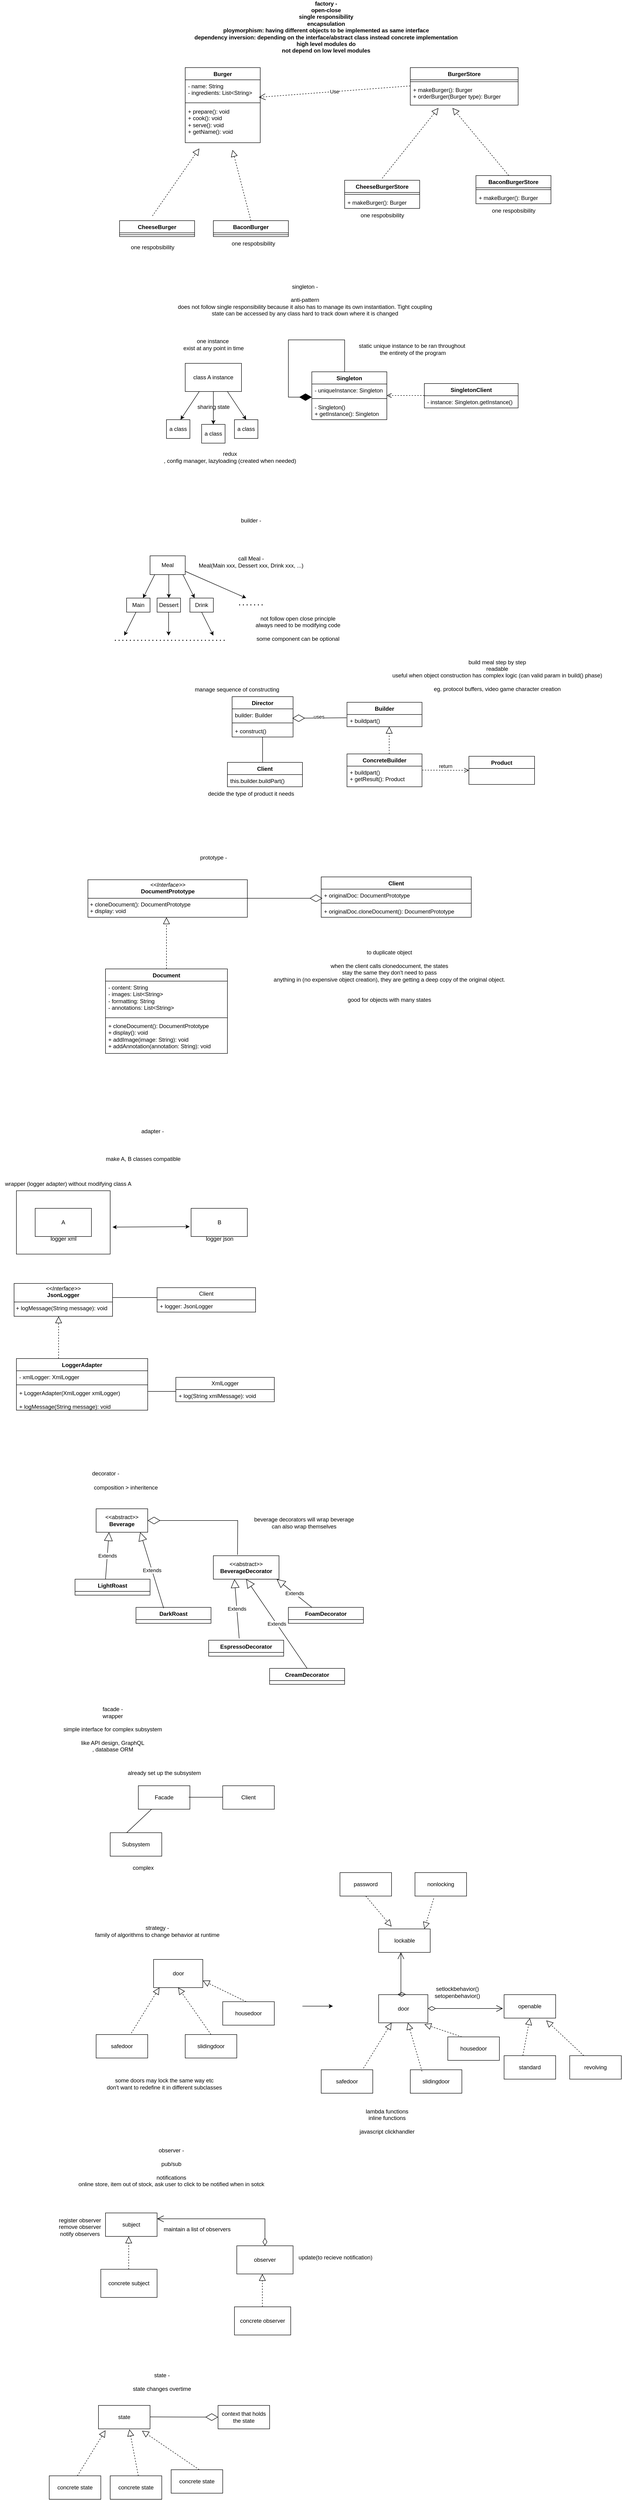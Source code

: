 <mxfile version="26.2.14" pages="4">
  <diagram name="OOD" id="HnA7WBOXw1-_FDpLlJ3z">
    <mxGraphModel dx="1773" dy="1319" grid="1" gridSize="10" guides="1" tooltips="1" connect="1" arrows="1" fold="1" page="0" pageScale="1" pageWidth="850" pageHeight="1100" math="0" shadow="0">
      <root>
        <mxCell id="0" />
        <mxCell id="1" parent="0" />
        <mxCell id="TZtdXk9-OLQWExM9bL8b-8" value="Burger" style="swimlane;fontStyle=1;align=center;verticalAlign=top;childLayout=stackLayout;horizontal=1;startSize=26;horizontalStack=0;resizeParent=1;resizeParentMax=0;resizeLast=0;collapsible=1;marginBottom=0;whiteSpace=wrap;html=1;" parent="1" vertex="1">
          <mxGeometry x="60" y="120" width="160" height="160" as="geometry" />
        </mxCell>
        <mxCell id="TZtdXk9-OLQWExM9bL8b-9" value="&lt;div&gt;- name: String&lt;/div&gt;&lt;div&gt;- ingredients: List&amp;lt;String&amp;gt;&lt;/div&gt;&lt;div&gt;&lt;br&gt;&lt;/div&gt;" style="text;strokeColor=none;fillColor=none;align=left;verticalAlign=top;spacingLeft=4;spacingRight=4;overflow=hidden;rotatable=0;points=[[0,0.5],[1,0.5]];portConstraint=eastwest;whiteSpace=wrap;html=1;" parent="TZtdXk9-OLQWExM9bL8b-8" vertex="1">
          <mxGeometry y="26" width="160" height="44" as="geometry" />
        </mxCell>
        <mxCell id="TZtdXk9-OLQWExM9bL8b-10" value="" style="line;strokeWidth=1;fillColor=none;align=left;verticalAlign=middle;spacingTop=-1;spacingLeft=3;spacingRight=3;rotatable=0;labelPosition=right;points=[];portConstraint=eastwest;strokeColor=inherit;" parent="TZtdXk9-OLQWExM9bL8b-8" vertex="1">
          <mxGeometry y="70" width="160" height="10" as="geometry" />
        </mxCell>
        <mxCell id="TZtdXk9-OLQWExM9bL8b-11" value="&lt;div&gt;+ prepare(): void&lt;/div&gt;&lt;div&gt;+ cook(): void&lt;/div&gt;&lt;div&gt;+ serve(): void&lt;/div&gt;&lt;div&gt;+ getName(): void&lt;/div&gt;" style="text;strokeColor=none;fillColor=none;align=left;verticalAlign=top;spacingLeft=4;spacingRight=4;overflow=hidden;rotatable=0;points=[[0,0.5],[1,0.5]];portConstraint=eastwest;whiteSpace=wrap;html=1;" parent="TZtdXk9-OLQWExM9bL8b-8" vertex="1">
          <mxGeometry y="80" width="160" height="80" as="geometry" />
        </mxCell>
        <mxCell id="TZtdXk9-OLQWExM9bL8b-12" value="CheeseBurger" style="swimlane;fontStyle=1;align=center;verticalAlign=top;childLayout=stackLayout;horizontal=1;startSize=26;horizontalStack=0;resizeParent=1;resizeParentMax=0;resizeLast=0;collapsible=1;marginBottom=0;whiteSpace=wrap;html=1;" parent="1" vertex="1">
          <mxGeometry x="-80" y="446" width="160" height="34" as="geometry" />
        </mxCell>
        <mxCell id="TZtdXk9-OLQWExM9bL8b-14" value="" style="line;strokeWidth=1;fillColor=none;align=left;verticalAlign=middle;spacingTop=-1;spacingLeft=3;spacingRight=3;rotatable=0;labelPosition=right;points=[];portConstraint=eastwest;strokeColor=inherit;" parent="TZtdXk9-OLQWExM9bL8b-12" vertex="1">
          <mxGeometry y="26" width="160" height="8" as="geometry" />
        </mxCell>
        <mxCell id="TZtdXk9-OLQWExM9bL8b-16" value="" style="endArrow=block;dashed=1;endFill=0;endSize=12;html=1;rounded=0;exitX=0.5;exitY=0;exitDx=0;exitDy=0;entryX=0.188;entryY=1.154;entryDx=0;entryDy=0;entryPerimeter=0;" parent="1" target="TZtdXk9-OLQWExM9bL8b-11" edge="1">
          <mxGeometry width="160" relative="1" as="geometry">
            <mxPoint x="-10" y="436" as="sourcePoint" />
            <mxPoint x="110" y="286" as="targetPoint" />
          </mxGeometry>
        </mxCell>
        <mxCell id="TZtdXk9-OLQWExM9bL8b-17" value="BaconBurger" style="swimlane;fontStyle=1;align=center;verticalAlign=top;childLayout=stackLayout;horizontal=1;startSize=26;horizontalStack=0;resizeParent=1;resizeParentMax=0;resizeLast=0;collapsible=1;marginBottom=0;whiteSpace=wrap;html=1;" parent="1" vertex="1">
          <mxGeometry x="120" y="446" width="160" height="34" as="geometry" />
        </mxCell>
        <mxCell id="TZtdXk9-OLQWExM9bL8b-19" value="" style="line;strokeWidth=1;fillColor=none;align=left;verticalAlign=middle;spacingTop=-1;spacingLeft=3;spacingRight=3;rotatable=0;labelPosition=right;points=[];portConstraint=eastwest;strokeColor=inherit;" parent="TZtdXk9-OLQWExM9bL8b-17" vertex="1">
          <mxGeometry y="26" width="160" height="8" as="geometry" />
        </mxCell>
        <mxCell id="TZtdXk9-OLQWExM9bL8b-21" value="" style="endArrow=block;dashed=1;endFill=0;endSize=12;html=1;rounded=0;exitX=0.5;exitY=0;exitDx=0;exitDy=0;entryX=0.631;entryY=1.192;entryDx=0;entryDy=0;entryPerimeter=0;" parent="1" source="TZtdXk9-OLQWExM9bL8b-17" target="TZtdXk9-OLQWExM9bL8b-11" edge="1">
          <mxGeometry width="160" relative="1" as="geometry">
            <mxPoint x="260" y="330" as="sourcePoint" />
            <mxPoint x="180" y="210" as="targetPoint" />
          </mxGeometry>
        </mxCell>
        <mxCell id="TZtdXk9-OLQWExM9bL8b-22" value="BurgerStore" style="swimlane;fontStyle=1;align=center;verticalAlign=top;childLayout=stackLayout;horizontal=1;startSize=26;horizontalStack=0;resizeParent=1;resizeParentMax=0;resizeLast=0;collapsible=1;marginBottom=0;whiteSpace=wrap;html=1;" parent="1" vertex="1">
          <mxGeometry x="540" y="120" width="230" height="80" as="geometry" />
        </mxCell>
        <mxCell id="TZtdXk9-OLQWExM9bL8b-24" value="" style="line;strokeWidth=1;fillColor=none;align=left;verticalAlign=middle;spacingTop=-1;spacingLeft=3;spacingRight=3;rotatable=0;labelPosition=right;points=[];portConstraint=eastwest;strokeColor=inherit;" parent="TZtdXk9-OLQWExM9bL8b-22" vertex="1">
          <mxGeometry y="26" width="230" height="8" as="geometry" />
        </mxCell>
        <mxCell id="TZtdXk9-OLQWExM9bL8b-25" value="&lt;div&gt;+ makeBurger(): Burger&lt;/div&gt;&lt;div&gt;+ orderBurger(Burger type): Burger&lt;/div&gt;" style="text;strokeColor=none;fillColor=none;align=left;verticalAlign=top;spacingLeft=4;spacingRight=4;overflow=hidden;rotatable=0;points=[[0,0.5],[1,0.5]];portConstraint=eastwest;whiteSpace=wrap;html=1;" parent="TZtdXk9-OLQWExM9bL8b-22" vertex="1">
          <mxGeometry y="34" width="230" height="46" as="geometry" />
        </mxCell>
        <mxCell id="TZtdXk9-OLQWExM9bL8b-26" value="Use" style="endArrow=open;endSize=12;dashed=1;html=1;rounded=0;exitX=0;exitY=0.5;exitDx=0;exitDy=0;entryX=0.981;entryY=0.846;entryDx=0;entryDy=0;entryPerimeter=0;" parent="1" target="TZtdXk9-OLQWExM9bL8b-9" edge="1">
          <mxGeometry width="160" relative="1" as="geometry">
            <mxPoint x="540" y="159" as="sourcePoint" />
            <mxPoint x="230" y="180" as="targetPoint" />
          </mxGeometry>
        </mxCell>
        <mxCell id="TZtdXk9-OLQWExM9bL8b-27" value="CheeseBurgerStore" style="swimlane;fontStyle=1;align=center;verticalAlign=top;childLayout=stackLayout;horizontal=1;startSize=26;horizontalStack=0;resizeParent=1;resizeParentMax=0;resizeLast=0;collapsible=1;marginBottom=0;whiteSpace=wrap;html=1;" parent="1" vertex="1">
          <mxGeometry x="400" y="360" width="160" height="60" as="geometry" />
        </mxCell>
        <mxCell id="TZtdXk9-OLQWExM9bL8b-29" value="" style="line;strokeWidth=1;fillColor=none;align=left;verticalAlign=middle;spacingTop=-1;spacingLeft=3;spacingRight=3;rotatable=0;labelPosition=right;points=[];portConstraint=eastwest;strokeColor=inherit;" parent="TZtdXk9-OLQWExM9bL8b-27" vertex="1">
          <mxGeometry y="26" width="160" height="8" as="geometry" />
        </mxCell>
        <mxCell id="TZtdXk9-OLQWExM9bL8b-30" value="+ makeBurger(): Burger" style="text;strokeColor=none;fillColor=none;align=left;verticalAlign=top;spacingLeft=4;spacingRight=4;overflow=hidden;rotatable=0;points=[[0,0.5],[1,0.5]];portConstraint=eastwest;whiteSpace=wrap;html=1;" parent="TZtdXk9-OLQWExM9bL8b-27" vertex="1">
          <mxGeometry y="34" width="160" height="26" as="geometry" />
        </mxCell>
        <mxCell id="TZtdXk9-OLQWExM9bL8b-31" value="BaconBurgerStore" style="swimlane;fontStyle=1;align=center;verticalAlign=top;childLayout=stackLayout;horizontal=1;startSize=26;horizontalStack=0;resizeParent=1;resizeParentMax=0;resizeLast=0;collapsible=1;marginBottom=0;whiteSpace=wrap;html=1;" parent="1" vertex="1">
          <mxGeometry x="680" y="350" width="160" height="60" as="geometry" />
        </mxCell>
        <mxCell id="TZtdXk9-OLQWExM9bL8b-33" value="" style="line;strokeWidth=1;fillColor=none;align=left;verticalAlign=middle;spacingTop=-1;spacingLeft=3;spacingRight=3;rotatable=0;labelPosition=right;points=[];portConstraint=eastwest;strokeColor=inherit;" parent="TZtdXk9-OLQWExM9bL8b-31" vertex="1">
          <mxGeometry y="26" width="160" height="8" as="geometry" />
        </mxCell>
        <mxCell id="TZtdXk9-OLQWExM9bL8b-34" value="+ makeBurger(): Burger" style="text;strokeColor=none;fillColor=none;align=left;verticalAlign=top;spacingLeft=4;spacingRight=4;overflow=hidden;rotatable=0;points=[[0,0.5],[1,0.5]];portConstraint=eastwest;whiteSpace=wrap;html=1;" parent="TZtdXk9-OLQWExM9bL8b-31" vertex="1">
          <mxGeometry y="34" width="160" height="26" as="geometry" />
        </mxCell>
        <mxCell id="TZtdXk9-OLQWExM9bL8b-35" value="" style="endArrow=block;dashed=1;endFill=0;endSize=12;html=1;rounded=0;exitX=0.5;exitY=0;exitDx=0;exitDy=0;" parent="1" edge="1">
          <mxGeometry width="160" relative="1" as="geometry">
            <mxPoint x="480" y="356" as="sourcePoint" />
            <mxPoint x="600" y="206" as="targetPoint" />
          </mxGeometry>
        </mxCell>
        <mxCell id="TZtdXk9-OLQWExM9bL8b-37" value="" style="endArrow=block;dashed=1;endFill=0;endSize=12;html=1;rounded=0;" parent="1" edge="1">
          <mxGeometry width="160" relative="1" as="geometry">
            <mxPoint x="750" y="350" as="sourcePoint" />
            <mxPoint x="630" y="206" as="targetPoint" />
          </mxGeometry>
        </mxCell>
        <mxCell id="TZtdXk9-OLQWExM9bL8b-39" value="&lt;div&gt;factory -&lt;/div&gt;&lt;div&gt;open-close&lt;/div&gt;&lt;div&gt;single responsibility&lt;/div&gt;&lt;div&gt;encapsulation&lt;/div&gt;&lt;div&gt;ploymorphism: having different objects to be implemented as same interface&lt;/div&gt;&lt;div&gt;dependency inversion: depending on the interface/abstract class instead concrete implementation&lt;/div&gt;&lt;div&gt;high level modules do&lt;/div&gt;&lt;div&gt;not depend on low level modules&lt;/div&gt;&lt;div&gt;&lt;br&gt;&lt;/div&gt;&lt;div&gt;&lt;br&gt;&lt;/div&gt;" style="text;align=center;fontStyle=1;verticalAlign=middle;spacingLeft=3;spacingRight=3;strokeColor=none;rotatable=0;points=[[0,0.5],[1,0.5]];portConstraint=eastwest;html=1;" parent="1" vertex="1">
          <mxGeometry x="240" width="240" height="96" as="geometry" />
        </mxCell>
        <mxCell id="LwVDRybZsDvniE-nWNmj-1" value="&lt;div&gt;singleton -&lt;/div&gt;&lt;div&gt;&lt;br&gt;&lt;/div&gt;&lt;div&gt;anti-pattern&lt;/div&gt;&lt;div&gt;does not follow single responsibility because it also has to manage its own instantiation. Tight coupling &lt;br&gt;&lt;/div&gt;&lt;div&gt;state can be accessed by any class hard to track down where it is changed&lt;/div&gt;" style="text;html=1;align=center;verticalAlign=middle;resizable=0;points=[];autosize=1;strokeColor=none;fillColor=none;" parent="1" vertex="1">
          <mxGeometry x="30" y="570" width="570" height="90" as="geometry" />
        </mxCell>
        <mxCell id="LwVDRybZsDvniE-nWNmj-6" style="edgeStyle=orthogonalEdgeStyle;rounded=0;orthogonalLoop=1;jettySize=auto;html=1;" parent="1" source="LwVDRybZsDvniE-nWNmj-2" edge="1">
          <mxGeometry relative="1" as="geometry">
            <mxPoint x="120" y="880" as="targetPoint" />
          </mxGeometry>
        </mxCell>
        <mxCell id="LwVDRybZsDvniE-nWNmj-2" value="class A instance" style="rounded=0;whiteSpace=wrap;html=1;" parent="1" vertex="1">
          <mxGeometry x="60" y="750" width="120" height="60" as="geometry" />
        </mxCell>
        <mxCell id="LwVDRybZsDvniE-nWNmj-3" value="&lt;div&gt;one instance&amp;nbsp;&lt;/div&gt;&lt;div&gt;exist at any point in time&lt;/div&gt;" style="text;html=1;align=center;verticalAlign=middle;resizable=0;points=[];autosize=1;strokeColor=none;fillColor=none;" parent="1" vertex="1">
          <mxGeometry x="45" y="690" width="150" height="40" as="geometry" />
        </mxCell>
        <mxCell id="LwVDRybZsDvniE-nWNmj-4" value="" style="endArrow=classic;html=1;rounded=0;exitX=0.75;exitY=1;exitDx=0;exitDy=0;" parent="1" source="LwVDRybZsDvniE-nWNmj-2" edge="1">
          <mxGeometry width="50" height="50" relative="1" as="geometry">
            <mxPoint x="300" y="1000" as="sourcePoint" />
            <mxPoint x="190" y="870" as="targetPoint" />
          </mxGeometry>
        </mxCell>
        <mxCell id="LwVDRybZsDvniE-nWNmj-9" value="" style="endArrow=classic;html=1;rounded=0;exitX=0.25;exitY=1;exitDx=0;exitDy=0;" parent="1" source="LwVDRybZsDvniE-nWNmj-2" edge="1">
          <mxGeometry width="50" height="50" relative="1" as="geometry">
            <mxPoint x="300" y="1000" as="sourcePoint" />
            <mxPoint x="50" y="870" as="targetPoint" />
          </mxGeometry>
        </mxCell>
        <mxCell id="LwVDRybZsDvniE-nWNmj-10" value="sharing state" style="text;html=1;align=center;verticalAlign=middle;resizable=0;points=[];autosize=1;strokeColor=none;fillColor=none;" parent="1" vertex="1">
          <mxGeometry x="75" y="828" width="90" height="30" as="geometry" />
        </mxCell>
        <mxCell id="LwVDRybZsDvniE-nWNmj-11" value="a class" style="rounded=0;whiteSpace=wrap;html=1;" parent="1" vertex="1">
          <mxGeometry x="20" y="870" width="50" height="40" as="geometry" />
        </mxCell>
        <mxCell id="LwVDRybZsDvniE-nWNmj-12" value="a class" style="rounded=0;whiteSpace=wrap;html=1;" parent="1" vertex="1">
          <mxGeometry x="95" y="880" width="50" height="40" as="geometry" />
        </mxCell>
        <mxCell id="LwVDRybZsDvniE-nWNmj-13" value="a class" style="rounded=0;whiteSpace=wrap;html=1;" parent="1" vertex="1">
          <mxGeometry x="165" y="870" width="50" height="40" as="geometry" />
        </mxCell>
        <mxCell id="LwVDRybZsDvniE-nWNmj-14" value="&lt;div&gt;redux&lt;/div&gt;, config manager, lazyloading (created when needed)" style="text;html=1;align=center;verticalAlign=middle;resizable=0;points=[];autosize=1;strokeColor=none;fillColor=none;" parent="1" vertex="1">
          <mxGeometry y="930" width="310" height="40" as="geometry" />
        </mxCell>
        <mxCell id="LwVDRybZsDvniE-nWNmj-17" value="Singleton" style="swimlane;fontStyle=1;align=center;verticalAlign=top;childLayout=stackLayout;horizontal=1;startSize=26;horizontalStack=0;resizeParent=1;resizeParentMax=0;resizeLast=0;collapsible=1;marginBottom=0;whiteSpace=wrap;html=1;" parent="1" vertex="1">
          <mxGeometry x="330" y="768" width="160" height="102" as="geometry" />
        </mxCell>
        <mxCell id="LwVDRybZsDvniE-nWNmj-18" value="- uniqueInstance: Singleton" style="text;strokeColor=none;fillColor=none;align=left;verticalAlign=top;spacingLeft=4;spacingRight=4;overflow=hidden;rotatable=0;points=[[0,0.5],[1,0.5]];portConstraint=eastwest;whiteSpace=wrap;html=1;" parent="LwVDRybZsDvniE-nWNmj-17" vertex="1">
          <mxGeometry y="26" width="160" height="26" as="geometry" />
        </mxCell>
        <mxCell id="LwVDRybZsDvniE-nWNmj-19" value="" style="line;strokeWidth=1;fillColor=none;align=left;verticalAlign=middle;spacingTop=-1;spacingLeft=3;spacingRight=3;rotatable=0;labelPosition=right;points=[];portConstraint=eastwest;strokeColor=inherit;" parent="LwVDRybZsDvniE-nWNmj-17" vertex="1">
          <mxGeometry y="52" width="160" height="10" as="geometry" />
        </mxCell>
        <mxCell id="LwVDRybZsDvniE-nWNmj-20" value="&lt;div&gt;- Singleton()&lt;/div&gt;&lt;div&gt;+ getInstance(): Singleton&lt;/div&gt;" style="text;strokeColor=none;fillColor=none;align=left;verticalAlign=top;spacingLeft=4;spacingRight=4;overflow=hidden;rotatable=0;points=[[0,0.5],[1,0.5]];portConstraint=eastwest;whiteSpace=wrap;html=1;" parent="LwVDRybZsDvniE-nWNmj-17" vertex="1">
          <mxGeometry y="62" width="160" height="40" as="geometry" />
        </mxCell>
        <mxCell id="LwVDRybZsDvniE-nWNmj-22" value="" style="endArrow=diamondThin;endFill=1;endSize=24;html=1;rounded=0;" parent="1" edge="1">
          <mxGeometry width="160" relative="1" as="geometry">
            <mxPoint x="400" y="768" as="sourcePoint" />
            <mxPoint x="330" y="822" as="targetPoint" />
            <Array as="points">
              <mxPoint x="400" y="700" />
              <mxPoint x="280" y="700" />
              <mxPoint x="280" y="822" />
            </Array>
          </mxGeometry>
        </mxCell>
        <mxCell id="LwVDRybZsDvniE-nWNmj-23" value="" style="html=1;verticalAlign=bottom;endArrow=open;dashed=1;endSize=8;curved=0;rounded=0;" parent="1" edge="1">
          <mxGeometry relative="1" as="geometry">
            <mxPoint x="570" y="818.5" as="sourcePoint" />
            <mxPoint x="490" y="818.5" as="targetPoint" />
          </mxGeometry>
        </mxCell>
        <mxCell id="LwVDRybZsDvniE-nWNmj-25" value="SingletonClient" style="swimlane;fontStyle=1;align=center;verticalAlign=top;childLayout=stackLayout;horizontal=1;startSize=26;horizontalStack=0;resizeParent=1;resizeParentMax=0;resizeLast=0;collapsible=1;marginBottom=0;whiteSpace=wrap;html=1;" parent="1" vertex="1">
          <mxGeometry x="570" y="793" width="200" height="52" as="geometry" />
        </mxCell>
        <mxCell id="LwVDRybZsDvniE-nWNmj-26" value="- instance: Singleton.getInstance()" style="text;strokeColor=none;fillColor=none;align=left;verticalAlign=top;spacingLeft=4;spacingRight=4;overflow=hidden;rotatable=0;points=[[0,0.5],[1,0.5]];portConstraint=eastwest;whiteSpace=wrap;html=1;" parent="LwVDRybZsDvniE-nWNmj-25" vertex="1">
          <mxGeometry y="26" width="200" height="26" as="geometry" />
        </mxCell>
        <mxCell id="LwVDRybZsDvniE-nWNmj-29" value="&lt;div&gt;static unique instance to be ran throughout&amp;nbsp;&lt;/div&gt;&lt;div&gt;the entirety of the program&lt;/div&gt;" style="text;html=1;align=center;verticalAlign=middle;resizable=0;points=[];autosize=1;strokeColor=none;fillColor=none;" parent="1" vertex="1">
          <mxGeometry x="420" y="700" width="250" height="40" as="geometry" />
        </mxCell>
        <mxCell id="Mz79WDcGatqRhJ2m-o5F-1" value="builder -" style="text;html=1;align=center;verticalAlign=middle;resizable=0;points=[];autosize=1;strokeColor=none;fillColor=none;" parent="1" vertex="1">
          <mxGeometry x="165" y="1070" width="70" height="30" as="geometry" />
        </mxCell>
        <mxCell id="Mz79WDcGatqRhJ2m-o5F-2" value="Meal" style="rounded=0;whiteSpace=wrap;html=1;" parent="1" vertex="1">
          <mxGeometry x="-15" y="1160" width="75" height="40" as="geometry" />
        </mxCell>
        <mxCell id="Mz79WDcGatqRhJ2m-o5F-3" value="" style="endArrow=classic;html=1;rounded=0;" parent="1" edge="1">
          <mxGeometry width="50" height="50" relative="1" as="geometry">
            <mxPoint x="-5" y="1200" as="sourcePoint" />
            <mxPoint x="-30" y="1250" as="targetPoint" />
          </mxGeometry>
        </mxCell>
        <mxCell id="Mz79WDcGatqRhJ2m-o5F-4" value="" style="endArrow=classic;html=1;rounded=0;" parent="1" edge="1">
          <mxGeometry width="50" height="50" relative="1" as="geometry">
            <mxPoint x="25" y="1200" as="sourcePoint" />
            <mxPoint x="25" y="1250" as="targetPoint" />
          </mxGeometry>
        </mxCell>
        <mxCell id="Mz79WDcGatqRhJ2m-o5F-5" value="" style="endArrow=classic;html=1;rounded=0;" parent="1" edge="1">
          <mxGeometry width="50" height="50" relative="1" as="geometry">
            <mxPoint x="55" y="1200" as="sourcePoint" />
            <mxPoint x="80" y="1250" as="targetPoint" />
          </mxGeometry>
        </mxCell>
        <mxCell id="Mz79WDcGatqRhJ2m-o5F-6" value="Main" style="rounded=0;whiteSpace=wrap;html=1;" parent="1" vertex="1">
          <mxGeometry x="-65" y="1250" width="50" height="30" as="geometry" />
        </mxCell>
        <mxCell id="Mz79WDcGatqRhJ2m-o5F-7" value="Dessert" style="rounded=0;whiteSpace=wrap;html=1;" parent="1" vertex="1">
          <mxGeometry y="1250" width="50" height="30" as="geometry" />
        </mxCell>
        <mxCell id="Mz79WDcGatqRhJ2m-o5F-8" value="Drink" style="rounded=0;whiteSpace=wrap;html=1;" parent="1" vertex="1">
          <mxGeometry x="70" y="1250" width="50" height="30" as="geometry" />
        </mxCell>
        <mxCell id="Mz79WDcGatqRhJ2m-o5F-9" value="&lt;div&gt;call Meal -&lt;/div&gt;&lt;div&gt;Meal(Main xxx, Dessert xxx, Drink xxx, ...)&lt;/div&gt;" style="text;html=1;align=center;verticalAlign=middle;resizable=0;points=[];autosize=1;strokeColor=none;fillColor=none;" parent="1" vertex="1">
          <mxGeometry x="75" y="1153" width="250" height="40" as="geometry" />
        </mxCell>
        <mxCell id="Mz79WDcGatqRhJ2m-o5F-10" value="" style="endArrow=classic;html=1;rounded=0;" parent="1" edge="1">
          <mxGeometry width="50" height="50" relative="1" as="geometry">
            <mxPoint x="60" y="1193" as="sourcePoint" />
            <mxPoint x="190" y="1250" as="targetPoint" />
          </mxGeometry>
        </mxCell>
        <mxCell id="Mz79WDcGatqRhJ2m-o5F-11" value="" style="endArrow=none;dashed=1;html=1;dashPattern=1 3;strokeWidth=2;rounded=0;" parent="1" edge="1">
          <mxGeometry width="50" height="50" relative="1" as="geometry">
            <mxPoint x="175" y="1264.55" as="sourcePoint" />
            <mxPoint x="225" y="1264.55" as="targetPoint" />
          </mxGeometry>
        </mxCell>
        <mxCell id="Mz79WDcGatqRhJ2m-o5F-12" value="" style="endArrow=classic;html=1;rounded=0;" parent="1" edge="1">
          <mxGeometry width="50" height="50" relative="1" as="geometry">
            <mxPoint x="-45" y="1280" as="sourcePoint" />
            <mxPoint x="-70" y="1330" as="targetPoint" />
          </mxGeometry>
        </mxCell>
        <mxCell id="Mz79WDcGatqRhJ2m-o5F-13" value="" style="endArrow=classic;html=1;rounded=0;" parent="1" edge="1">
          <mxGeometry width="50" height="50" relative="1" as="geometry">
            <mxPoint x="24.55" y="1280" as="sourcePoint" />
            <mxPoint x="24.55" y="1330" as="targetPoint" />
          </mxGeometry>
        </mxCell>
        <mxCell id="Mz79WDcGatqRhJ2m-o5F-14" value="" style="endArrow=classic;html=1;rounded=0;" parent="1" edge="1">
          <mxGeometry width="50" height="50" relative="1" as="geometry">
            <mxPoint x="95" y="1280" as="sourcePoint" />
            <mxPoint x="120" y="1330" as="targetPoint" />
          </mxGeometry>
        </mxCell>
        <mxCell id="Mz79WDcGatqRhJ2m-o5F-15" value="" style="endArrow=none;dashed=1;html=1;dashPattern=1 3;strokeWidth=2;rounded=0;" parent="1" edge="1">
          <mxGeometry width="50" height="50" relative="1" as="geometry">
            <mxPoint x="-90" y="1340" as="sourcePoint" />
            <mxPoint x="150" y="1340" as="targetPoint" />
          </mxGeometry>
        </mxCell>
        <mxCell id="Mz79WDcGatqRhJ2m-o5F-16" value="&lt;div&gt;not follow open close principle&lt;/div&gt;&lt;div&gt;always need to be modifying code&lt;/div&gt;&lt;div&gt;&lt;br&gt;&lt;/div&gt;&lt;div&gt;some component can be optional&lt;/div&gt;" style="text;html=1;align=center;verticalAlign=middle;resizable=0;points=[];autosize=1;strokeColor=none;fillColor=none;" parent="1" vertex="1">
          <mxGeometry x="200" y="1280" width="200" height="70" as="geometry" />
        </mxCell>
        <mxCell id="Mz79WDcGatqRhJ2m-o5F-17" value="&lt;div&gt;build meal step by step &lt;br&gt;&lt;/div&gt;&lt;div&gt;readable&lt;/div&gt;&lt;div&gt;useful when object construction has complex logic (can valid param in build() phase)&lt;/div&gt;&lt;div&gt;&lt;br&gt;&lt;/div&gt;&lt;div&gt;eg. protocol buffers, video game character creation&lt;/div&gt;" style="text;html=1;align=center;verticalAlign=middle;resizable=0;points=[];autosize=1;strokeColor=none;fillColor=none;" parent="1" vertex="1">
          <mxGeometry x="490" y="1370" width="470" height="90" as="geometry" />
        </mxCell>
        <mxCell id="Mz79WDcGatqRhJ2m-o5F-23" value="Builder" style="swimlane;fontStyle=1;align=center;verticalAlign=top;childLayout=stackLayout;horizontal=1;startSize=26;horizontalStack=0;resizeParent=1;resizeParentMax=0;resizeLast=0;collapsible=1;marginBottom=0;whiteSpace=wrap;html=1;" parent="1" vertex="1">
          <mxGeometry x="405" y="1472" width="160" height="52" as="geometry" />
        </mxCell>
        <mxCell id="Mz79WDcGatqRhJ2m-o5F-24" value="+ buildpart()" style="text;strokeColor=none;fillColor=none;align=left;verticalAlign=top;spacingLeft=4;spacingRight=4;overflow=hidden;rotatable=0;points=[[0,0.5],[1,0.5]];portConstraint=eastwest;whiteSpace=wrap;html=1;" parent="Mz79WDcGatqRhJ2m-o5F-23" vertex="1">
          <mxGeometry y="26" width="160" height="26" as="geometry" />
        </mxCell>
        <mxCell id="Mz79WDcGatqRhJ2m-o5F-27" value="" style="endArrow=block;dashed=1;endFill=0;endSize=12;html=1;rounded=0;" parent="1" edge="1">
          <mxGeometry width="160" relative="1" as="geometry">
            <mxPoint x="495" y="1582" as="sourcePoint" />
            <mxPoint x="495" y="1524" as="targetPoint" />
          </mxGeometry>
        </mxCell>
        <mxCell id="Mz79WDcGatqRhJ2m-o5F-28" value="ConcreteBuilder" style="swimlane;fontStyle=1;align=center;verticalAlign=top;childLayout=stackLayout;horizontal=1;startSize=26;horizontalStack=0;resizeParent=1;resizeParentMax=0;resizeLast=0;collapsible=1;marginBottom=0;whiteSpace=wrap;html=1;" parent="1" vertex="1">
          <mxGeometry x="405" y="1582" width="160" height="70" as="geometry" />
        </mxCell>
        <mxCell id="Mz79WDcGatqRhJ2m-o5F-30" value="return" style="html=1;verticalAlign=bottom;endArrow=open;dashed=1;endSize=8;curved=0;rounded=0;" parent="Mz79WDcGatqRhJ2m-o5F-28" edge="1">
          <mxGeometry relative="1" as="geometry">
            <mxPoint x="160" y="34.5" as="sourcePoint" />
            <mxPoint x="260" y="35" as="targetPoint" />
          </mxGeometry>
        </mxCell>
        <mxCell id="Mz79WDcGatqRhJ2m-o5F-29" value="&lt;div&gt;+ buildpart()&lt;/div&gt;&lt;div&gt;+ getResult(): Product&lt;/div&gt;" style="text;strokeColor=none;fillColor=none;align=left;verticalAlign=top;spacingLeft=4;spacingRight=4;overflow=hidden;rotatable=0;points=[[0,0.5],[1,0.5]];portConstraint=eastwest;whiteSpace=wrap;html=1;" parent="Mz79WDcGatqRhJ2m-o5F-28" vertex="1">
          <mxGeometry y="26" width="160" height="44" as="geometry" />
        </mxCell>
        <mxCell id="Mz79WDcGatqRhJ2m-o5F-31" value="Product" style="swimlane;fontStyle=1;align=center;verticalAlign=top;childLayout=stackLayout;horizontal=1;startSize=26;horizontalStack=0;resizeParent=1;resizeParentMax=0;resizeLast=0;collapsible=1;marginBottom=0;whiteSpace=wrap;html=1;" parent="1" vertex="1">
          <mxGeometry x="665" y="1587" width="140" height="60" as="geometry" />
        </mxCell>
        <mxCell id="Mz79WDcGatqRhJ2m-o5F-36" value="" style="endArrow=diamondThin;endFill=0;endSize=24;html=1;rounded=0;entryX=0.988;entryY=0.769;entryDx=0;entryDy=0;entryPerimeter=0;exitX=-0.006;exitY=0.269;exitDx=0;exitDy=0;exitPerimeter=0;" parent="1" source="Mz79WDcGatqRhJ2m-o5F-24" target="Mz79WDcGatqRhJ2m-o5F-38" edge="1">
          <mxGeometry width="160" relative="1" as="geometry">
            <mxPoint x="405" y="1497.5" as="sourcePoint" />
            <mxPoint x="295" y="1498" as="targetPoint" />
          </mxGeometry>
        </mxCell>
        <mxCell id="XIR0OTpS3Tj6I5T-kVol-22" value="uses" style="edgeLabel;html=1;align=center;verticalAlign=middle;resizable=0;points=[];" parent="Mz79WDcGatqRhJ2m-o5F-36" vertex="1" connectable="0">
          <mxGeometry x="0.021" y="-3" relative="1" as="geometry">
            <mxPoint as="offset" />
          </mxGeometry>
        </mxCell>
        <mxCell id="Mz79WDcGatqRhJ2m-o5F-37" value="Director" style="swimlane;fontStyle=1;align=center;verticalAlign=top;childLayout=stackLayout;horizontal=1;startSize=26;horizontalStack=0;resizeParent=1;resizeParentMax=0;resizeLast=0;collapsible=1;marginBottom=0;whiteSpace=wrap;html=1;" parent="1" vertex="1">
          <mxGeometry x="160" y="1460" width="130" height="86" as="geometry" />
        </mxCell>
        <mxCell id="Mz79WDcGatqRhJ2m-o5F-38" value="builder: Builder" style="text;strokeColor=none;fillColor=none;align=left;verticalAlign=top;spacingLeft=4;spacingRight=4;overflow=hidden;rotatable=0;points=[[0,0.5],[1,0.5]];portConstraint=eastwest;whiteSpace=wrap;html=1;" parent="Mz79WDcGatqRhJ2m-o5F-37" vertex="1">
          <mxGeometry y="26" width="130" height="26" as="geometry" />
        </mxCell>
        <mxCell id="Mz79WDcGatqRhJ2m-o5F-39" value="" style="line;strokeWidth=1;fillColor=none;align=left;verticalAlign=middle;spacingTop=-1;spacingLeft=3;spacingRight=3;rotatable=0;labelPosition=right;points=[];portConstraint=eastwest;strokeColor=inherit;" parent="Mz79WDcGatqRhJ2m-o5F-37" vertex="1">
          <mxGeometry y="52" width="130" height="8" as="geometry" />
        </mxCell>
        <mxCell id="Mz79WDcGatqRhJ2m-o5F-40" value="+ construct()" style="text;strokeColor=none;fillColor=none;align=left;verticalAlign=top;spacingLeft=4;spacingRight=4;overflow=hidden;rotatable=0;points=[[0,0.5],[1,0.5]];portConstraint=eastwest;whiteSpace=wrap;html=1;" parent="Mz79WDcGatqRhJ2m-o5F-37" vertex="1">
          <mxGeometry y="60" width="130" height="26" as="geometry" />
        </mxCell>
        <mxCell id="Mz79WDcGatqRhJ2m-o5F-46" value="" style="endArrow=none;html=1;rounded=0;entryX=0.5;entryY=1;entryDx=0;entryDy=0;" parent="1" target="Mz79WDcGatqRhJ2m-o5F-37" edge="1">
          <mxGeometry width="50" height="50" relative="1" as="geometry">
            <mxPoint x="225" y="1600" as="sourcePoint" />
            <mxPoint x="450" y="1460" as="targetPoint" />
          </mxGeometry>
        </mxCell>
        <mxCell id="Mz79WDcGatqRhJ2m-o5F-47" value="Client" style="swimlane;fontStyle=1;align=center;verticalAlign=top;childLayout=stackLayout;horizontal=1;startSize=26;horizontalStack=0;resizeParent=1;resizeParentMax=0;resizeLast=0;collapsible=1;marginBottom=0;whiteSpace=wrap;html=1;" parent="1" vertex="1">
          <mxGeometry x="150" y="1600" width="160" height="52" as="geometry" />
        </mxCell>
        <mxCell id="Mz79WDcGatqRhJ2m-o5F-48" value="this.builder.buildPart()" style="text;strokeColor=none;fillColor=none;align=left;verticalAlign=top;spacingLeft=4;spacingRight=4;overflow=hidden;rotatable=0;points=[[0,0.5],[1,0.5]];portConstraint=eastwest;whiteSpace=wrap;html=1;" parent="Mz79WDcGatqRhJ2m-o5F-47" vertex="1">
          <mxGeometry y="26" width="160" height="26" as="geometry" />
        </mxCell>
        <mxCell id="XIR0OTpS3Tj6I5T-kVol-1" value="prototype -" style="text;html=1;align=center;verticalAlign=middle;resizable=0;points=[];autosize=1;strokeColor=none;fillColor=none;" parent="1" vertex="1">
          <mxGeometry x="80" y="1788" width="80" height="30" as="geometry" />
        </mxCell>
        <mxCell id="XIR0OTpS3Tj6I5T-kVol-6" value="&lt;p style=&quot;margin:0px;margin-top:4px;text-align:center;&quot;&gt;&lt;i&gt;&amp;lt;&amp;lt;Interface&amp;gt;&amp;gt;&lt;/i&gt;&lt;br&gt;&lt;b&gt;DocumentPrototype&lt;/b&gt;&lt;/p&gt;&lt;hr size=&quot;1&quot; style=&quot;border-style:solid;&quot;&gt;&lt;p style=&quot;margin:0px;margin-left:4px;&quot;&gt;+ cloneDocument(): DocumentPrototype&lt;br&gt;+ display: void&lt;/p&gt;&lt;hr size=&quot;1&quot; style=&quot;border-style:solid;&quot;&gt;" style="verticalAlign=top;align=left;overflow=fill;html=1;whiteSpace=wrap;" parent="1" vertex="1">
          <mxGeometry x="-147.5" y="1850" width="340" height="80" as="geometry" />
        </mxCell>
        <mxCell id="XIR0OTpS3Tj6I5T-kVol-7" value="" style="endArrow=block;dashed=1;endFill=0;endSize=12;html=1;rounded=0;" parent="1" edge="1">
          <mxGeometry width="160" relative="1" as="geometry">
            <mxPoint x="20" y="2040" as="sourcePoint" />
            <mxPoint x="20" y="1930" as="targetPoint" />
          </mxGeometry>
        </mxCell>
        <mxCell id="XIR0OTpS3Tj6I5T-kVol-12" value="Document" style="swimlane;fontStyle=1;align=center;verticalAlign=top;childLayout=stackLayout;horizontal=1;startSize=26;horizontalStack=0;resizeParent=1;resizeParentMax=0;resizeLast=0;collapsible=1;marginBottom=0;whiteSpace=wrap;html=1;" parent="1" vertex="1">
          <mxGeometry x="-110" y="2040" width="260" height="180" as="geometry" />
        </mxCell>
        <mxCell id="XIR0OTpS3Tj6I5T-kVol-13" value="&lt;div&gt;- content: String&lt;/div&gt;&lt;div&gt;- images: List&amp;lt;String&amp;gt;&lt;/div&gt;&lt;div&gt;- formatting: String&lt;/div&gt;&lt;div&gt;- annotations: List&amp;lt;String&amp;gt;&lt;/div&gt;" style="text;strokeColor=none;fillColor=none;align=left;verticalAlign=top;spacingLeft=4;spacingRight=4;overflow=hidden;rotatable=0;points=[[0,0.5],[1,0.5]];portConstraint=eastwest;whiteSpace=wrap;html=1;" parent="XIR0OTpS3Tj6I5T-kVol-12" vertex="1">
          <mxGeometry y="26" width="260" height="74" as="geometry" />
        </mxCell>
        <mxCell id="XIR0OTpS3Tj6I5T-kVol-14" value="" style="line;strokeWidth=1;fillColor=none;align=left;verticalAlign=middle;spacingTop=-1;spacingLeft=3;spacingRight=3;rotatable=0;labelPosition=right;points=[];portConstraint=eastwest;strokeColor=inherit;" parent="XIR0OTpS3Tj6I5T-kVol-12" vertex="1">
          <mxGeometry y="100" width="260" height="8" as="geometry" />
        </mxCell>
        <mxCell id="XIR0OTpS3Tj6I5T-kVol-15" value="&lt;div&gt;+ cloneDocument(): DocumentPrototype&lt;/div&gt;&lt;div&gt;+ display(): void&lt;/div&gt;&lt;div&gt;+ addImage(image: String): void&lt;/div&gt;&lt;div&gt;+ addAnnotation(annotation: String): void&lt;/div&gt;" style="text;strokeColor=none;fillColor=none;align=left;verticalAlign=top;spacingLeft=4;spacingRight=4;overflow=hidden;rotatable=0;points=[[0,0.5],[1,0.5]];portConstraint=eastwest;whiteSpace=wrap;html=1;" parent="XIR0OTpS3Tj6I5T-kVol-12" vertex="1">
          <mxGeometry y="108" width="260" height="72" as="geometry" />
        </mxCell>
        <mxCell id="XIR0OTpS3Tj6I5T-kVol-16" value="" style="endArrow=diamondThin;endFill=0;endSize=24;html=1;rounded=0;" parent="1" edge="1">
          <mxGeometry width="160" relative="1" as="geometry">
            <mxPoint x="192.5" y="1889.5" as="sourcePoint" />
            <mxPoint x="352.5" y="1889.5" as="targetPoint" />
          </mxGeometry>
        </mxCell>
        <mxCell id="XIR0OTpS3Tj6I5T-kVol-17" value="Client" style="swimlane;fontStyle=1;align=center;verticalAlign=top;childLayout=stackLayout;horizontal=1;startSize=26;horizontalStack=0;resizeParent=1;resizeParentMax=0;resizeLast=0;collapsible=1;marginBottom=0;whiteSpace=wrap;html=1;" parent="1" vertex="1">
          <mxGeometry x="350" y="1844" width="320" height="86" as="geometry" />
        </mxCell>
        <mxCell id="XIR0OTpS3Tj6I5T-kVol-18" value="+ originalDoc: DocumentPrototype" style="text;strokeColor=none;fillColor=none;align=left;verticalAlign=top;spacingLeft=4;spacingRight=4;overflow=hidden;rotatable=0;points=[[0,0.5],[1,0.5]];portConstraint=eastwest;whiteSpace=wrap;html=1;" parent="XIR0OTpS3Tj6I5T-kVol-17" vertex="1">
          <mxGeometry y="26" width="320" height="26" as="geometry" />
        </mxCell>
        <mxCell id="XIR0OTpS3Tj6I5T-kVol-19" value="" style="line;strokeWidth=1;fillColor=none;align=left;verticalAlign=middle;spacingTop=-1;spacingLeft=3;spacingRight=3;rotatable=0;labelPosition=right;points=[];portConstraint=eastwest;strokeColor=inherit;" parent="XIR0OTpS3Tj6I5T-kVol-17" vertex="1">
          <mxGeometry y="52" width="320" height="8" as="geometry" />
        </mxCell>
        <mxCell id="XIR0OTpS3Tj6I5T-kVol-20" value="+ originalDoc.cloneDocument(): DocumentPrototype" style="text;strokeColor=none;fillColor=none;align=left;verticalAlign=top;spacingLeft=4;spacingRight=4;overflow=hidden;rotatable=0;points=[[0,0.5],[1,0.5]];portConstraint=eastwest;whiteSpace=wrap;html=1;" parent="XIR0OTpS3Tj6I5T-kVol-17" vertex="1">
          <mxGeometry y="60" width="320" height="26" as="geometry" />
        </mxCell>
        <mxCell id="XIR0OTpS3Tj6I5T-kVol-21" value="&lt;div&gt;to duplicate object&lt;/div&gt;&lt;div&gt;&lt;br&gt;&lt;/div&gt;&lt;div&gt;when the client calls clonedocument, the states&lt;/div&gt;&lt;div&gt;stay the same they don&#39;t need to pass&lt;/div&gt;&lt;div&gt;anything in (no expensive object creation), they are getting a deep copy of the original object.&lt;/div&gt;&lt;div&gt;&lt;br&gt;&lt;/div&gt;&lt;div&gt;&lt;br&gt;&lt;/div&gt;&lt;div&gt;good for objects with many states&lt;/div&gt;" style="text;html=1;align=center;verticalAlign=middle;resizable=0;points=[];autosize=1;strokeColor=none;fillColor=none;" parent="1" vertex="1">
          <mxGeometry x="235" y="1990" width="520" height="130" as="geometry" />
        </mxCell>
        <mxCell id="XIR0OTpS3Tj6I5T-kVol-23" value="manage sequence of constructing" style="text;html=1;align=center;verticalAlign=middle;resizable=0;points=[];autosize=1;strokeColor=none;fillColor=none;" parent="1" vertex="1">
          <mxGeometry x="70" y="1430" width="200" height="30" as="geometry" />
        </mxCell>
        <mxCell id="XIR0OTpS3Tj6I5T-kVol-24" value="decide the type of product it needs" style="text;html=1;align=center;verticalAlign=middle;resizable=0;points=[];autosize=1;strokeColor=none;fillColor=none;" parent="1" vertex="1">
          <mxGeometry x="95" y="1652" width="210" height="30" as="geometry" />
        </mxCell>
        <mxCell id="XIR0OTpS3Tj6I5T-kVol-25" value="one respobsibility" style="text;html=1;align=center;verticalAlign=middle;resizable=0;points=[];autosize=1;strokeColor=none;fillColor=none;" parent="1" vertex="1">
          <mxGeometry x="-70" y="488" width="120" height="30" as="geometry" />
        </mxCell>
        <mxCell id="XIR0OTpS3Tj6I5T-kVol-26" value="one respobsibility" style="text;html=1;align=center;verticalAlign=middle;resizable=0;points=[];autosize=1;strokeColor=none;fillColor=none;" parent="1" vertex="1">
          <mxGeometry x="145" y="480" width="120" height="30" as="geometry" />
        </mxCell>
        <mxCell id="XIR0OTpS3Tj6I5T-kVol-27" value="one respobsibility" style="text;html=1;align=center;verticalAlign=middle;resizable=0;points=[];autosize=1;strokeColor=none;fillColor=none;" parent="1" vertex="1">
          <mxGeometry x="420" y="420" width="120" height="30" as="geometry" />
        </mxCell>
        <mxCell id="XIR0OTpS3Tj6I5T-kVol-28" value="one respobsibility" style="text;html=1;align=center;verticalAlign=middle;resizable=0;points=[];autosize=1;strokeColor=none;fillColor=none;" parent="1" vertex="1">
          <mxGeometry x="700" y="410" width="120" height="30" as="geometry" />
        </mxCell>
        <mxCell id="6-9aClLV6IBjBVVcE6cg-1" value="&lt;div&gt;adapter -&lt;/div&gt;&lt;div&gt;&lt;br&gt;&lt;/div&gt;" style="text;html=1;align=center;verticalAlign=middle;resizable=0;points=[];autosize=1;strokeColor=none;fillColor=none;" parent="1" vertex="1">
          <mxGeometry x="-45" y="2373" width="70" height="40" as="geometry" />
        </mxCell>
        <mxCell id="6-9aClLV6IBjBVVcE6cg-5" value="" style="rounded=0;whiteSpace=wrap;html=1;" parent="1" vertex="1">
          <mxGeometry x="-300" y="2512.5" width="200" height="135" as="geometry" />
        </mxCell>
        <mxCell id="6-9aClLV6IBjBVVcE6cg-2" value="A" style="rounded=0;whiteSpace=wrap;html=1;" parent="1" vertex="1">
          <mxGeometry x="-260" y="2550" width="120" height="60" as="geometry" />
        </mxCell>
        <mxCell id="6-9aClLV6IBjBVVcE6cg-3" value="B" style="rounded=0;whiteSpace=wrap;html=1;" parent="1" vertex="1">
          <mxGeometry x="72.5" y="2550" width="120" height="60" as="geometry" />
        </mxCell>
        <mxCell id="6-9aClLV6IBjBVVcE6cg-4" value="make A, B classes compatible" style="text;html=1;align=center;verticalAlign=middle;resizable=0;points=[];autosize=1;strokeColor=none;fillColor=none;" parent="1" vertex="1">
          <mxGeometry x="-120" y="2430" width="180" height="30" as="geometry" />
        </mxCell>
        <mxCell id="6-9aClLV6IBjBVVcE6cg-6" value="wrapper (logger adapter) without modifying class A" style="text;html=1;align=center;verticalAlign=middle;resizable=0;points=[];autosize=1;strokeColor=none;fillColor=none;" parent="1" vertex="1">
          <mxGeometry x="-335" y="2482.5" width="290" height="30" as="geometry" />
        </mxCell>
        <mxCell id="6-9aClLV6IBjBVVcE6cg-7" value="" style="endArrow=classic;startArrow=classic;html=1;rounded=0;entryX=-0.025;entryY=0.65;entryDx=0;entryDy=0;entryPerimeter=0;" parent="1" target="6-9aClLV6IBjBVVcE6cg-3" edge="1">
          <mxGeometry width="50" height="50" relative="1" as="geometry">
            <mxPoint x="-95" y="2590" as="sourcePoint" />
            <mxPoint x="-45" y="2540" as="targetPoint" />
          </mxGeometry>
        </mxCell>
        <mxCell id="6-9aClLV6IBjBVVcE6cg-8" value="logger xml" style="text;html=1;align=center;verticalAlign=middle;resizable=0;points=[];autosize=1;strokeColor=none;fillColor=none;" parent="1" vertex="1">
          <mxGeometry x="-240" y="2600" width="80" height="30" as="geometry" />
        </mxCell>
        <mxCell id="6-9aClLV6IBjBVVcE6cg-9" value="logger json" style="text;html=1;align=center;verticalAlign=middle;resizable=0;points=[];autosize=1;strokeColor=none;fillColor=none;" parent="1" vertex="1">
          <mxGeometry x="92.5" y="2600" width="80" height="30" as="geometry" />
        </mxCell>
        <mxCell id="6-9aClLV6IBjBVVcE6cg-24" value="&lt;p style=&quot;margin:0px;margin-top:4px;text-align:center;&quot;&gt;&lt;i&gt;&amp;lt;&amp;lt;Interface&amp;gt;&amp;gt;&lt;/i&gt;&lt;br&gt;&lt;b&gt;JsonLogger&lt;/b&gt;&lt;/p&gt;&lt;hr size=&quot;1&quot; style=&quot;border-style:solid;&quot;&gt;&lt;p style=&quot;margin:0px;margin-left:4px;&quot;&gt;+ logMessage(String message): void&lt;/p&gt;" style="verticalAlign=top;align=left;overflow=fill;html=1;whiteSpace=wrap;" parent="1" vertex="1">
          <mxGeometry x="-305" y="2710" width="210" height="70" as="geometry" />
        </mxCell>
        <mxCell id="6-9aClLV6IBjBVVcE6cg-26" value="" style="endArrow=block;dashed=1;endFill=0;endSize=12;html=1;rounded=0;" parent="1" edge="1">
          <mxGeometry width="160" relative="1" as="geometry">
            <mxPoint x="-210" y="2870" as="sourcePoint" />
            <mxPoint x="-210" y="2780" as="targetPoint" />
          </mxGeometry>
        </mxCell>
        <mxCell id="6-9aClLV6IBjBVVcE6cg-27" value="LoggerAdapter" style="swimlane;fontStyle=1;align=center;verticalAlign=top;childLayout=stackLayout;horizontal=1;startSize=26;horizontalStack=0;resizeParent=1;resizeParentMax=0;resizeLast=0;collapsible=1;marginBottom=0;whiteSpace=wrap;html=1;" parent="1" vertex="1">
          <mxGeometry x="-300" y="2870" width="280" height="110" as="geometry" />
        </mxCell>
        <mxCell id="6-9aClLV6IBjBVVcE6cg-28" value="- xmlLogger: XmlLogger" style="text;strokeColor=none;fillColor=none;align=left;verticalAlign=top;spacingLeft=4;spacingRight=4;overflow=hidden;rotatable=0;points=[[0,0.5],[1,0.5]];portConstraint=eastwest;whiteSpace=wrap;html=1;" parent="6-9aClLV6IBjBVVcE6cg-27" vertex="1">
          <mxGeometry y="26" width="280" height="26" as="geometry" />
        </mxCell>
        <mxCell id="6-9aClLV6IBjBVVcE6cg-29" value="" style="line;strokeWidth=1;fillColor=none;align=left;verticalAlign=middle;spacingTop=-1;spacingLeft=3;spacingRight=3;rotatable=0;labelPosition=right;points=[];portConstraint=eastwest;strokeColor=inherit;" parent="6-9aClLV6IBjBVVcE6cg-27" vertex="1">
          <mxGeometry y="52" width="280" height="8" as="geometry" />
        </mxCell>
        <mxCell id="6-9aClLV6IBjBVVcE6cg-30" value="&lt;div&gt;+ LoggerAdapter(XmlLogger xmlLogger)&lt;/div&gt;&lt;div&gt;&lt;br&gt;&lt;/div&gt;&lt;div&gt;+ logMessage(String message): void&lt;/div&gt;" style="text;strokeColor=none;fillColor=none;align=left;verticalAlign=top;spacingLeft=4;spacingRight=4;overflow=hidden;rotatable=0;points=[[0,0.5],[1,0.5]];portConstraint=eastwest;whiteSpace=wrap;html=1;" parent="6-9aClLV6IBjBVVcE6cg-27" vertex="1">
          <mxGeometry y="60" width="280" height="50" as="geometry" />
        </mxCell>
        <mxCell id="6-9aClLV6IBjBVVcE6cg-31" value="" style="endArrow=none;html=1;rounded=0;" parent="1" edge="1">
          <mxGeometry width="50" height="50" relative="1" as="geometry">
            <mxPoint x="-20" y="2940" as="sourcePoint" />
            <mxPoint x="40" y="2940" as="targetPoint" />
          </mxGeometry>
        </mxCell>
        <mxCell id="6-9aClLV6IBjBVVcE6cg-32" value="XmlLogger" style="swimlane;fontStyle=0;childLayout=stackLayout;horizontal=1;startSize=26;fillColor=none;horizontalStack=0;resizeParent=1;resizeParentMax=0;resizeLast=0;collapsible=1;marginBottom=0;whiteSpace=wrap;html=1;" parent="1" vertex="1">
          <mxGeometry x="40" y="2910" width="210" height="52" as="geometry" />
        </mxCell>
        <mxCell id="6-9aClLV6IBjBVVcE6cg-33" value="+ log(String xmlMessage): void" style="text;strokeColor=none;fillColor=none;align=left;verticalAlign=top;spacingLeft=4;spacingRight=4;overflow=hidden;rotatable=0;points=[[0,0.5],[1,0.5]];portConstraint=eastwest;whiteSpace=wrap;html=1;" parent="6-9aClLV6IBjBVVcE6cg-32" vertex="1">
          <mxGeometry y="26" width="210" height="26" as="geometry" />
        </mxCell>
        <mxCell id="6-9aClLV6IBjBVVcE6cg-36" value="" style="endArrow=none;html=1;rounded=0;" parent="1" edge="1">
          <mxGeometry width="50" height="50" relative="1" as="geometry">
            <mxPoint x="-95" y="2740" as="sourcePoint" />
            <mxPoint y="2740" as="targetPoint" />
          </mxGeometry>
        </mxCell>
        <mxCell id="6-9aClLV6IBjBVVcE6cg-37" value="Client" style="swimlane;fontStyle=0;childLayout=stackLayout;horizontal=1;startSize=26;fillColor=none;horizontalStack=0;resizeParent=1;resizeParentMax=0;resizeLast=0;collapsible=1;marginBottom=0;whiteSpace=wrap;html=1;" parent="1" vertex="1">
          <mxGeometry y="2719" width="210" height="52" as="geometry" />
        </mxCell>
        <mxCell id="6-9aClLV6IBjBVVcE6cg-38" value="+ logger: JsonLogger" style="text;strokeColor=none;fillColor=none;align=left;verticalAlign=top;spacingLeft=4;spacingRight=4;overflow=hidden;rotatable=0;points=[[0,0.5],[1,0.5]];portConstraint=eastwest;whiteSpace=wrap;html=1;" parent="6-9aClLV6IBjBVVcE6cg-37" vertex="1">
          <mxGeometry y="26" width="210" height="26" as="geometry" />
        </mxCell>
        <mxCell id="j2O4Im3J1jWVFYzzOWsr-1" value="decorator -" style="text;html=1;align=center;verticalAlign=middle;resizable=0;points=[];autosize=1;strokeColor=none;fillColor=none;" parent="1" vertex="1">
          <mxGeometry x="-150" y="3100" width="80" height="30" as="geometry" />
        </mxCell>
        <mxCell id="j2O4Im3J1jWVFYzzOWsr-4" value="composition &amp;gt; inheritence" style="text;html=1;align=center;verticalAlign=middle;resizable=0;points=[];autosize=1;strokeColor=none;fillColor=none;" parent="1" vertex="1">
          <mxGeometry x="-147.5" y="3130" width="160" height="30" as="geometry" />
        </mxCell>
        <mxCell id="j2O4Im3J1jWVFYzzOWsr-5" value="&amp;lt;&amp;lt;abstract&amp;gt;&amp;gt;&lt;br&gt;&lt;b&gt;Beverage&lt;/b&gt;" style="html=1;whiteSpace=wrap;" parent="1" vertex="1">
          <mxGeometry x="-130" y="3190" width="110" height="50" as="geometry" />
        </mxCell>
        <mxCell id="j2O4Im3J1jWVFYzzOWsr-6" value="Extends" style="endArrow=block;endSize=16;endFill=0;html=1;rounded=0;entryX=0.25;entryY=1;entryDx=0;entryDy=0;" parent="1" target="j2O4Im3J1jWVFYzzOWsr-5" edge="1">
          <mxGeometry width="160" relative="1" as="geometry">
            <mxPoint x="-110" y="3340" as="sourcePoint" />
            <mxPoint x="12.5" y="3280" as="targetPoint" />
          </mxGeometry>
        </mxCell>
        <mxCell id="j2O4Im3J1jWVFYzzOWsr-7" value="LightRoast" style="swimlane;fontStyle=1;align=center;verticalAlign=top;childLayout=stackLayout;horizontal=1;startSize=26;horizontalStack=0;resizeParent=1;resizeParentMax=0;resizeLast=0;collapsible=1;marginBottom=0;whiteSpace=wrap;html=1;" parent="1" vertex="1">
          <mxGeometry x="-175" y="3340" width="160" height="34" as="geometry" />
        </mxCell>
        <mxCell id="j2O4Im3J1jWVFYzzOWsr-11" value="DarkRoast" style="swimlane;fontStyle=1;align=center;verticalAlign=top;childLayout=stackLayout;horizontal=1;startSize=26;horizontalStack=0;resizeParent=1;resizeParentMax=0;resizeLast=0;collapsible=1;marginBottom=0;whiteSpace=wrap;html=1;" parent="1" vertex="1">
          <mxGeometry x="-45" y="3400" width="160" height="34" as="geometry" />
        </mxCell>
        <mxCell id="j2O4Im3J1jWVFYzzOWsr-12" value="Extends" style="endArrow=block;endSize=16;endFill=0;html=1;rounded=0;entryX=0.25;entryY=1;entryDx=0;entryDy=0;exitX=0.369;exitY=0.052;exitDx=0;exitDy=0;exitPerimeter=0;" parent="1" source="j2O4Im3J1jWVFYzzOWsr-11" edge="1">
          <mxGeometry width="160" relative="1" as="geometry">
            <mxPoint x="-44" y="3340" as="sourcePoint" />
            <mxPoint x="-36" y="3240" as="targetPoint" />
          </mxGeometry>
        </mxCell>
        <mxCell id="j2O4Im3J1jWVFYzzOWsr-13" value="" style="endArrow=diamondThin;endFill=0;endSize=24;html=1;rounded=0;entryX=1;entryY=0.5;entryDx=0;entryDy=0;exitX=0.368;exitY=-0.04;exitDx=0;exitDy=0;exitPerimeter=0;" parent="1" edge="1" target="j2O4Im3J1jWVFYzzOWsr-5" source="j2O4Im3J1jWVFYzzOWsr-14">
          <mxGeometry width="160" relative="1" as="geometry">
            <mxPoint x="190" y="3160" as="sourcePoint" />
            <mxPoint x="170" y="3290" as="targetPoint" />
            <Array as="points">
              <mxPoint x="172" y="3215" />
            </Array>
          </mxGeometry>
        </mxCell>
        <mxCell id="j2O4Im3J1jWVFYzzOWsr-14" value="&lt;div&gt;&amp;lt;&amp;lt;abstract&amp;gt;&amp;gt;&lt;b&gt;&lt;br&gt;&lt;/b&gt;&lt;/div&gt;&lt;div&gt;&lt;b&gt;BeverageDecorator&lt;/b&gt;&lt;/div&gt;" style="html=1;whiteSpace=wrap;" parent="1" vertex="1">
          <mxGeometry x="120" y="3290" width="140" height="50" as="geometry" />
        </mxCell>
        <mxCell id="j2O4Im3J1jWVFYzzOWsr-15" value="EspressoDecorator" style="swimlane;fontStyle=1;align=center;verticalAlign=top;childLayout=stackLayout;horizontal=1;startSize=26;horizontalStack=0;resizeParent=1;resizeParentMax=0;resizeLast=0;collapsible=1;marginBottom=0;whiteSpace=wrap;html=1;" parent="1" vertex="1">
          <mxGeometry x="110" y="3470" width="160" height="34" as="geometry" />
        </mxCell>
        <mxCell id="j2O4Im3J1jWVFYzzOWsr-16" value="CreamDecorator" style="swimlane;fontStyle=1;align=center;verticalAlign=top;childLayout=stackLayout;horizontal=1;startSize=26;horizontalStack=0;resizeParent=1;resizeParentMax=0;resizeLast=0;collapsible=1;marginBottom=0;whiteSpace=wrap;html=1;" parent="1" vertex="1">
          <mxGeometry x="240" y="3530" width="160" height="34" as="geometry" />
        </mxCell>
        <mxCell id="j2O4Im3J1jWVFYzzOWsr-17" value="Extends" style="endArrow=block;endSize=16;endFill=0;html=1;rounded=0;entryX=0.25;entryY=1;entryDx=0;entryDy=0;exitX=0.407;exitY=-0.111;exitDx=0;exitDy=0;exitPerimeter=0;" parent="1" source="j2O4Im3J1jWVFYzzOWsr-15" edge="1">
          <mxGeometry width="160" relative="1" as="geometry">
            <mxPoint x="157" y="3440" as="sourcePoint" />
            <mxPoint x="165" y="3340" as="targetPoint" />
          </mxGeometry>
        </mxCell>
        <mxCell id="j2O4Im3J1jWVFYzzOWsr-18" value="Extends" style="endArrow=block;endSize=16;endFill=0;html=1;rounded=0;entryX=0.5;entryY=1;entryDx=0;entryDy=0;exitX=0.5;exitY=0;exitDx=0;exitDy=0;" parent="1" source="j2O4Im3J1jWVFYzzOWsr-16" target="j2O4Im3J1jWVFYzzOWsr-14" edge="1">
          <mxGeometry width="160" relative="1" as="geometry">
            <mxPoint x="245" y="3466" as="sourcePoint" />
            <mxPoint x="235" y="3340" as="targetPoint" />
          </mxGeometry>
        </mxCell>
        <mxCell id="j2O4Im3J1jWVFYzzOWsr-19" value="Extends" style="endArrow=block;endSize=16;endFill=0;html=1;rounded=0;entryX=0.25;entryY=1;entryDx=0;entryDy=0;" parent="1" edge="1">
          <mxGeometry width="160" relative="1" as="geometry">
            <mxPoint x="330" y="3400" as="sourcePoint" />
            <mxPoint x="255" y="3340" as="targetPoint" />
          </mxGeometry>
        </mxCell>
        <mxCell id="j2O4Im3J1jWVFYzzOWsr-20" value="FoamDecorator" style="swimlane;fontStyle=1;align=center;verticalAlign=top;childLayout=stackLayout;horizontal=1;startSize=26;horizontalStack=0;resizeParent=1;resizeParentMax=0;resizeLast=0;collapsible=1;marginBottom=0;whiteSpace=wrap;html=1;" parent="1" vertex="1">
          <mxGeometry x="280" y="3400" width="160" height="34" as="geometry" />
        </mxCell>
        <mxCell id="j2O4Im3J1jWVFYzzOWsr-21" value="&lt;div&gt;beverage decorators will wrap beverage&lt;/div&gt;&lt;div&gt;can also wrap themselves&lt;/div&gt;" style="text;html=1;align=center;verticalAlign=middle;resizable=0;points=[];autosize=1;strokeColor=none;fillColor=none;" parent="1" vertex="1">
          <mxGeometry x="192.5" y="3200" width="240" height="40" as="geometry" />
        </mxCell>
        <mxCell id="j2O4Im3J1jWVFYzzOWsr-22" value="&lt;div&gt;facade -&lt;/div&gt;&lt;div&gt;wrapper&lt;/div&gt;&lt;div&gt;&lt;br&gt;&lt;/div&gt;&lt;div&gt;simple interface for complex subsystem&lt;/div&gt;&lt;div&gt;&lt;br&gt;&lt;/div&gt;&lt;div&gt;like API design, GraphQL&lt;/div&gt;, database ORM" style="text;html=1;align=center;verticalAlign=middle;resizable=0;points=[];autosize=1;strokeColor=none;fillColor=none;" parent="1" vertex="1">
          <mxGeometry x="-210" y="3605" width="230" height="110" as="geometry" />
        </mxCell>
        <mxCell id="j2O4Im3J1jWVFYzzOWsr-23" value="Subsystem" style="html=1;whiteSpace=wrap;" parent="1" vertex="1">
          <mxGeometry x="-100" y="3880" width="110" height="50" as="geometry" />
        </mxCell>
        <mxCell id="j2O4Im3J1jWVFYzzOWsr-25" value="" style="endArrow=none;html=1;rounded=0;" parent="1" target="j2O4Im3J1jWVFYzzOWsr-26" edge="1">
          <mxGeometry width="50" height="50" relative="1" as="geometry">
            <mxPoint x="-65" y="3880" as="sourcePoint" />
            <mxPoint x="-15" y="3830" as="targetPoint" />
          </mxGeometry>
        </mxCell>
        <mxCell id="j2O4Im3J1jWVFYzzOWsr-26" value="Facade" style="html=1;whiteSpace=wrap;" parent="1" vertex="1">
          <mxGeometry x="-40" y="3780.0" width="110" height="50" as="geometry" />
        </mxCell>
        <mxCell id="j2O4Im3J1jWVFYzzOWsr-27" value="" style="endArrow=none;html=1;rounded=0;" parent="1" edge="1">
          <mxGeometry width="50" height="50" relative="1" as="geometry">
            <mxPoint x="67.5" y="3804.44" as="sourcePoint" />
            <mxPoint x="142.5" y="3804.44" as="targetPoint" />
          </mxGeometry>
        </mxCell>
        <mxCell id="j2O4Im3J1jWVFYzzOWsr-28" value="Client" style="html=1;whiteSpace=wrap;" parent="1" vertex="1">
          <mxGeometry x="140" y="3780" width="110" height="50" as="geometry" />
        </mxCell>
        <mxCell id="j2O4Im3J1jWVFYzzOWsr-29" value="complex" style="text;html=1;align=center;verticalAlign=middle;resizable=0;points=[];autosize=1;strokeColor=none;fillColor=none;" parent="1" vertex="1">
          <mxGeometry x="-65" y="3940" width="70" height="30" as="geometry" />
        </mxCell>
        <mxCell id="j2O4Im3J1jWVFYzzOWsr-30" value="already set up the subsystem" style="text;html=1;align=center;verticalAlign=middle;resizable=0;points=[];autosize=1;strokeColor=none;fillColor=none;" parent="1" vertex="1">
          <mxGeometry x="-75" y="3738" width="180" height="30" as="geometry" />
        </mxCell>
        <mxCell id="IE2cFdL-Z8RLk2qYpox4-1" value="&lt;div&gt;strategy -&lt;/div&gt;&lt;div&gt;family of algorithms to change behavior at runtime&lt;/div&gt;" style="text;html=1;align=center;verticalAlign=middle;resizable=0;points=[];autosize=1;strokeColor=none;fillColor=none;" parent="1" vertex="1">
          <mxGeometry x="-145" y="4070" width="290" height="40" as="geometry" />
        </mxCell>
        <mxCell id="IE2cFdL-Z8RLk2qYpox4-3" value="door" style="html=1;whiteSpace=wrap;" parent="1" vertex="1">
          <mxGeometry x="-7.5" y="4150" width="105" height="60" as="geometry" />
        </mxCell>
        <mxCell id="IE2cFdL-Z8RLk2qYpox4-4" value="safedoor" style="html=1;whiteSpace=wrap;" parent="1" vertex="1">
          <mxGeometry x="-130" y="4310" width="110" height="50" as="geometry" />
        </mxCell>
        <mxCell id="IE2cFdL-Z8RLk2qYpox4-5" value="slidingdoor" style="html=1;whiteSpace=wrap;" parent="1" vertex="1">
          <mxGeometry x="60" y="4310" width="110" height="50" as="geometry" />
        </mxCell>
        <mxCell id="IE2cFdL-Z8RLk2qYpox4-8" value="&lt;div&gt;some doors may lock the same way etc&lt;/div&gt;don&#39;t want to redefine it in different subclasses" style="text;html=1;align=center;verticalAlign=middle;resizable=0;points=[];autosize=1;strokeColor=none;fillColor=none;" parent="1" vertex="1">
          <mxGeometry x="-120" y="4395" width="270" height="40" as="geometry" />
        </mxCell>
        <mxCell id="IE2cFdL-Z8RLk2qYpox4-9" value="housedoor" style="html=1;whiteSpace=wrap;" parent="1" vertex="1">
          <mxGeometry x="140" y="4240" width="110" height="50" as="geometry" />
        </mxCell>
        <mxCell id="IE2cFdL-Z8RLk2qYpox4-11" value="" style="endArrow=classic;html=1;rounded=0;" parent="1" edge="1">
          <mxGeometry width="50" height="50" relative="1" as="geometry">
            <mxPoint x="310" y="4249.5" as="sourcePoint" />
            <mxPoint x="375" y="4249.5" as="targetPoint" />
          </mxGeometry>
        </mxCell>
        <mxCell id="IE2cFdL-Z8RLk2qYpox4-12" value="door" style="html=1;whiteSpace=wrap;" parent="1" vertex="1">
          <mxGeometry x="472.5" y="4225" width="105" height="60" as="geometry" />
        </mxCell>
        <mxCell id="IE2cFdL-Z8RLk2qYpox4-13" value="safedoor" style="html=1;whiteSpace=wrap;" parent="1" vertex="1">
          <mxGeometry x="350" y="4385" width="110" height="50" as="geometry" />
        </mxCell>
        <mxCell id="IE2cFdL-Z8RLk2qYpox4-14" value="slidingdoor" style="html=1;whiteSpace=wrap;" parent="1" vertex="1">
          <mxGeometry x="540" y="4385" width="110" height="50" as="geometry" />
        </mxCell>
        <mxCell id="IE2cFdL-Z8RLk2qYpox4-17" value="housedoor" style="html=1;whiteSpace=wrap;" parent="1" vertex="1">
          <mxGeometry x="620" y="4315" width="110" height="50" as="geometry" />
        </mxCell>
        <mxCell id="IE2cFdL-Z8RLk2qYpox4-19" value="" style="endArrow=open;html=1;endSize=12;startArrow=diamondThin;startSize=14;startFill=0;edgeStyle=orthogonalEdgeStyle;align=left;verticalAlign=bottom;rounded=0;" parent="1" edge="1">
          <mxGeometry x="-1" y="3" relative="1" as="geometry">
            <mxPoint x="577.5" y="4254.5" as="sourcePoint" />
            <mxPoint x="737.5" y="4254.5" as="targetPoint" />
          </mxGeometry>
        </mxCell>
        <mxCell id="IE2cFdL-Z8RLk2qYpox4-20" value="openable" style="html=1;whiteSpace=wrap;" parent="1" vertex="1">
          <mxGeometry x="740" y="4225" width="110" height="50" as="geometry" />
        </mxCell>
        <mxCell id="IE2cFdL-Z8RLk2qYpox4-21" value="standard" style="html=1;whiteSpace=wrap;" parent="1" vertex="1">
          <mxGeometry x="740" y="4355" width="110" height="50" as="geometry" />
        </mxCell>
        <mxCell id="IE2cFdL-Z8RLk2qYpox4-22" value="revolving" style="html=1;whiteSpace=wrap;" parent="1" vertex="1">
          <mxGeometry x="880" y="4355" width="110" height="50" as="geometry" />
        </mxCell>
        <mxCell id="IE2cFdL-Z8RLk2qYpox4-25" value="" style="endArrow=open;html=1;endSize=12;startArrow=diamondThin;startSize=14;startFill=0;edgeStyle=orthogonalEdgeStyle;align=left;verticalAlign=bottom;rounded=0;" parent="1" edge="1">
          <mxGeometry x="-1" y="3" relative="1" as="geometry">
            <mxPoint x="530" y="4224" as="sourcePoint" />
            <mxPoint x="520" y="4135" as="targetPoint" />
          </mxGeometry>
        </mxCell>
        <mxCell id="IE2cFdL-Z8RLk2qYpox4-26" value="lockable" style="html=1;whiteSpace=wrap;" parent="1" vertex="1">
          <mxGeometry x="472.5" y="4085" width="110" height="50" as="geometry" />
        </mxCell>
        <mxCell id="IE2cFdL-Z8RLk2qYpox4-29" value="password" style="html=1;whiteSpace=wrap;" parent="1" vertex="1">
          <mxGeometry x="390" y="3965" width="110" height="50" as="geometry" />
        </mxCell>
        <mxCell id="IE2cFdL-Z8RLk2qYpox4-30" value="nonlocking" style="html=1;whiteSpace=wrap;" parent="1" vertex="1">
          <mxGeometry x="550" y="3965" width="110" height="50" as="geometry" />
        </mxCell>
        <mxCell id="IE2cFdL-Z8RLk2qYpox4-31" value="&lt;div&gt;setlockbehavior()&lt;/div&gt;&lt;div&gt;setopenbehavior()&lt;/div&gt;" style="text;html=1;align=center;verticalAlign=middle;resizable=0;points=[];autosize=1;strokeColor=none;fillColor=none;" parent="1" vertex="1">
          <mxGeometry x="580" y="4200" width="120" height="40" as="geometry" />
        </mxCell>
        <mxCell id="IE2cFdL-Z8RLk2qYpox4-32" value="&lt;div&gt;lambda functions&lt;/div&gt;&lt;div&gt;inline functions&lt;/div&gt;&lt;div&gt;&lt;br&gt;&lt;/div&gt;&lt;div&gt;javascript clickhandler&lt;/div&gt;" style="text;html=1;align=center;verticalAlign=middle;resizable=0;points=[];autosize=1;strokeColor=none;fillColor=none;" parent="1" vertex="1">
          <mxGeometry x="420" y="4460" width="140" height="70" as="geometry" />
        </mxCell>
        <mxCell id="IE2cFdL-Z8RLk2qYpox4-33" value="&lt;div&gt;observer -&lt;/div&gt;&lt;div&gt;&lt;br&gt;&lt;/div&gt;&lt;div&gt;pub/sub&lt;/div&gt;&lt;div&gt;&lt;br&gt;&lt;/div&gt;&lt;div&gt;notifications&lt;/div&gt;&lt;div&gt;online store, item out of stock, ask user to click to be notified when in sotck&lt;/div&gt;" style="text;html=1;align=center;verticalAlign=middle;resizable=0;points=[];autosize=1;strokeColor=none;fillColor=none;" parent="1" vertex="1">
          <mxGeometry x="-180" y="4543" width="420" height="100" as="geometry" />
        </mxCell>
        <mxCell id="IE2cFdL-Z8RLk2qYpox4-34" value="subject" style="html=1;whiteSpace=wrap;" parent="1" vertex="1">
          <mxGeometry x="-110" y="4690" width="110" height="50" as="geometry" />
        </mxCell>
        <mxCell id="IE2cFdL-Z8RLk2qYpox4-37" value="observer" style="whiteSpace=wrap;html=1;" parent="1" vertex="1">
          <mxGeometry x="170" y="4760" width="120" height="60" as="geometry" />
        </mxCell>
        <mxCell id="IE2cFdL-Z8RLk2qYpox4-41" value="" style="endArrow=block;dashed=1;endFill=0;endSize=12;html=1;rounded=0;" parent="1" edge="1">
          <mxGeometry width="160" relative="1" as="geometry">
            <mxPoint x="224.5" y="4890" as="sourcePoint" />
            <mxPoint x="224.5" y="4820" as="targetPoint" />
          </mxGeometry>
        </mxCell>
        <mxCell id="IE2cFdL-Z8RLk2qYpox4-42" value="concrete observer" style="whiteSpace=wrap;html=1;" parent="1" vertex="1">
          <mxGeometry x="165" y="4890" width="120" height="60" as="geometry" />
        </mxCell>
        <mxCell id="IE2cFdL-Z8RLk2qYpox4-43" value="" style="endArrow=open;html=1;endSize=12;startArrow=diamondThin;startSize=14;startFill=0;edgeStyle=orthogonalEdgeStyle;align=left;verticalAlign=bottom;rounded=0;entryX=1;entryY=0.25;entryDx=0;entryDy=0;" parent="1" target="IE2cFdL-Z8RLk2qYpox4-34" edge="1">
          <mxGeometry x="-1" y="3" relative="1" as="geometry">
            <mxPoint x="230" y="4760" as="sourcePoint" />
            <mxPoint x="390" y="4760" as="targetPoint" />
            <Array as="points">
              <mxPoint x="230" y="4703" />
            </Array>
          </mxGeometry>
        </mxCell>
        <mxCell id="IE2cFdL-Z8RLk2qYpox4-44" value="" style="endArrow=block;dashed=1;endFill=0;endSize=12;html=1;rounded=0;" parent="1" edge="1">
          <mxGeometry width="160" relative="1" as="geometry">
            <mxPoint x="-60.5" y="4810" as="sourcePoint" />
            <mxPoint x="-60.5" y="4740" as="targetPoint" />
          </mxGeometry>
        </mxCell>
        <mxCell id="IE2cFdL-Z8RLk2qYpox4-45" value="concrete subject" style="whiteSpace=wrap;html=1;" parent="1" vertex="1">
          <mxGeometry x="-120" y="4810" width="120" height="60" as="geometry" />
        </mxCell>
        <mxCell id="IE2cFdL-Z8RLk2qYpox4-46" value="&lt;div&gt;register observer&lt;/div&gt;&lt;div&gt;remove observer&lt;/div&gt;&lt;div&gt;notify observers&lt;/div&gt;" style="text;html=1;align=center;verticalAlign=middle;resizable=0;points=[];autosize=1;strokeColor=none;fillColor=none;" parent="1" vertex="1">
          <mxGeometry x="-220" y="4690" width="110" height="60" as="geometry" />
        </mxCell>
        <mxCell id="IE2cFdL-Z8RLk2qYpox4-47" value="update(to recieve notification)" style="text;html=1;align=center;verticalAlign=middle;resizable=0;points=[];autosize=1;strokeColor=none;fillColor=none;" parent="1" vertex="1">
          <mxGeometry x="290" y="4770" width="180" height="30" as="geometry" />
        </mxCell>
        <mxCell id="IE2cFdL-Z8RLk2qYpox4-48" value="maintain a list of observers" style="text;html=1;align=center;verticalAlign=middle;resizable=0;points=[];autosize=1;strokeColor=none;fillColor=none;" parent="1" vertex="1">
          <mxGeometry y="4710" width="170" height="30" as="geometry" />
        </mxCell>
        <mxCell id="IE2cFdL-Z8RLk2qYpox4-49" value="&lt;div&gt;state -&lt;/div&gt;&lt;div&gt;&lt;br&gt;&lt;/div&gt;&lt;div&gt;state changes overtime&lt;/div&gt;" style="text;html=1;align=center;verticalAlign=middle;resizable=0;points=[];autosize=1;strokeColor=none;fillColor=none;" parent="1" vertex="1">
          <mxGeometry x="-65" y="5020" width="150" height="60" as="geometry" />
        </mxCell>
        <mxCell id="IE2cFdL-Z8RLk2qYpox4-50" value="state" style="html=1;whiteSpace=wrap;" parent="1" vertex="1">
          <mxGeometry x="-125" y="5100" width="110" height="50" as="geometry" />
        </mxCell>
        <mxCell id="IE2cFdL-Z8RLk2qYpox4-51" value="" style="endArrow=block;dashed=1;endFill=0;endSize=12;html=1;rounded=0;entryX=0.136;entryY=1.06;entryDx=0;entryDy=0;entryPerimeter=0;" parent="1" target="IE2cFdL-Z8RLk2qYpox4-50" edge="1">
          <mxGeometry width="160" relative="1" as="geometry">
            <mxPoint x="-170" y="5250" as="sourcePoint" />
            <mxPoint x="-75" y="5240" as="targetPoint" />
          </mxGeometry>
        </mxCell>
        <mxCell id="IE2cFdL-Z8RLk2qYpox4-52" value="concrete state" style="html=1;whiteSpace=wrap;" parent="1" vertex="1">
          <mxGeometry x="-230" y="5250" width="110" height="50" as="geometry" />
        </mxCell>
        <mxCell id="IE2cFdL-Z8RLk2qYpox4-53" value="" style="endArrow=block;dashed=1;endFill=0;endSize=12;html=1;rounded=0;entryX=0.6;entryY=1.02;entryDx=0;entryDy=0;entryPerimeter=0;" parent="1" target="IE2cFdL-Z8RLk2qYpox4-50" edge="1">
          <mxGeometry width="160" relative="1" as="geometry">
            <mxPoint x="-40" y="5250" as="sourcePoint" />
            <mxPoint y="5173" as="targetPoint" />
          </mxGeometry>
        </mxCell>
        <mxCell id="IE2cFdL-Z8RLk2qYpox4-54" value="concrete state" style="html=1;whiteSpace=wrap;" parent="1" vertex="1">
          <mxGeometry x="-100" y="5250" width="110" height="50" as="geometry" />
        </mxCell>
        <mxCell id="IE2cFdL-Z8RLk2qYpox4-55" value="" style="endArrow=block;dashed=1;endFill=0;endSize=12;html=1;rounded=0;entryX=0.845;entryY=1.08;entryDx=0;entryDy=0;entryPerimeter=0;" parent="1" target="IE2cFdL-Z8RLk2qYpox4-50" edge="1">
          <mxGeometry width="160" relative="1" as="geometry">
            <mxPoint x="90" y="5237" as="sourcePoint" />
            <mxPoint x="130" y="5160" as="targetPoint" />
          </mxGeometry>
        </mxCell>
        <mxCell id="IE2cFdL-Z8RLk2qYpox4-56" value="concrete state" style="html=1;whiteSpace=wrap;" parent="1" vertex="1">
          <mxGeometry x="30" y="5237" width="110" height="50" as="geometry" />
        </mxCell>
        <mxCell id="IE2cFdL-Z8RLk2qYpox4-57" value="" style="endArrow=block;dashed=1;endFill=0;endSize=12;html=1;rounded=0;entryX=0.136;entryY=1.06;entryDx=0;entryDy=0;entryPerimeter=0;" parent="1" edge="1">
          <mxGeometry width="160" relative="1" as="geometry">
            <mxPoint x="-55" y="4307" as="sourcePoint" />
            <mxPoint x="5" y="4210" as="targetPoint" />
          </mxGeometry>
        </mxCell>
        <mxCell id="IE2cFdL-Z8RLk2qYpox4-58" value="" style="endArrow=block;dashed=1;endFill=0;endSize=12;html=1;rounded=0;entryX=0.5;entryY=1;entryDx=0;entryDy=0;exitX=0.5;exitY=0;exitDx=0;exitDy=0;" parent="1" source="IE2cFdL-Z8RLk2qYpox4-5" target="IE2cFdL-Z8RLk2qYpox4-3" edge="1">
          <mxGeometry width="160" relative="1" as="geometry">
            <mxPoint x="15" y="4303.5" as="sourcePoint" />
            <mxPoint x="75" y="4206.5" as="targetPoint" />
          </mxGeometry>
        </mxCell>
        <mxCell id="IE2cFdL-Z8RLk2qYpox4-59" value="" style="endArrow=block;dashed=1;endFill=0;endSize=12;html=1;rounded=0;entryX=1;entryY=0.75;entryDx=0;entryDy=0;" parent="1" target="IE2cFdL-Z8RLk2qYpox4-3" edge="1">
          <mxGeometry width="160" relative="1" as="geometry">
            <mxPoint x="190" y="4240" as="sourcePoint" />
            <mxPoint x="250" y="4143" as="targetPoint" />
          </mxGeometry>
        </mxCell>
        <mxCell id="IE2cFdL-Z8RLk2qYpox4-60" value="" style="endArrow=block;dashed=1;endFill=0;endSize=12;html=1;rounded=0;entryX=0.136;entryY=1.06;entryDx=0;entryDy=0;entryPerimeter=0;" parent="1" edge="1">
          <mxGeometry width="160" relative="1" as="geometry">
            <mxPoint x="440" y="4382" as="sourcePoint" />
            <mxPoint x="500" y="4285" as="targetPoint" />
          </mxGeometry>
        </mxCell>
        <mxCell id="IE2cFdL-Z8RLk2qYpox4-61" value="" style="endArrow=block;dashed=1;endFill=0;endSize=12;html=1;rounded=0;entryX=0.595;entryY=1;entryDx=0;entryDy=0;entryPerimeter=0;" parent="1" target="IE2cFdL-Z8RLk2qYpox4-12" edge="1">
          <mxGeometry width="160" relative="1" as="geometry">
            <mxPoint x="565" y="4388.5" as="sourcePoint" />
            <mxPoint x="625" y="4291.5" as="targetPoint" />
          </mxGeometry>
        </mxCell>
        <mxCell id="IE2cFdL-Z8RLk2qYpox4-62" value="" style="endArrow=block;dashed=1;endFill=0;endSize=12;html=1;rounded=0;entryX=0.929;entryY=1.05;entryDx=0;entryDy=0;entryPerimeter=0;" parent="1" target="IE2cFdL-Z8RLk2qYpox4-12" edge="1">
          <mxGeometry width="160" relative="1" as="geometry">
            <mxPoint x="650" y="4315" as="sourcePoint" />
            <mxPoint x="710" y="4218" as="targetPoint" />
          </mxGeometry>
        </mxCell>
        <mxCell id="IE2cFdL-Z8RLk2qYpox4-63" value="" style="endArrow=block;dashed=1;endFill=0;endSize=12;html=1;rounded=0;entryX=0.5;entryY=1;entryDx=0;entryDy=0;" parent="1" target="IE2cFdL-Z8RLk2qYpox4-20" edge="1">
          <mxGeometry width="160" relative="1" as="geometry">
            <mxPoint x="780" y="4355" as="sourcePoint" />
            <mxPoint x="840" y="4258" as="targetPoint" />
          </mxGeometry>
        </mxCell>
        <mxCell id="IE2cFdL-Z8RLk2qYpox4-64" value="" style="endArrow=block;dashed=1;endFill=0;endSize=12;html=1;rounded=0;" parent="1" edge="1">
          <mxGeometry width="160" relative="1" as="geometry">
            <mxPoint x="910" y="4355" as="sourcePoint" />
            <mxPoint x="830" y="4280" as="targetPoint" />
          </mxGeometry>
        </mxCell>
        <mxCell id="IE2cFdL-Z8RLk2qYpox4-65" value="" style="endArrow=block;dashed=1;endFill=0;endSize=12;html=1;rounded=0;entryX=0.136;entryY=1.06;entryDx=0;entryDy=0;entryPerimeter=0;exitX=0.5;exitY=1;exitDx=0;exitDy=0;" parent="1" source="IE2cFdL-Z8RLk2qYpox4-29" edge="1">
          <mxGeometry width="160" relative="1" as="geometry">
            <mxPoint x="440" y="4177" as="sourcePoint" />
            <mxPoint x="500" y="4080" as="targetPoint" />
          </mxGeometry>
        </mxCell>
        <mxCell id="IE2cFdL-Z8RLk2qYpox4-66" value="" style="endArrow=block;dashed=1;endFill=0;endSize=12;html=1;rounded=0;entryX=0.136;entryY=1.06;entryDx=0;entryDy=0;entryPerimeter=0;" parent="1" edge="1">
          <mxGeometry width="160" relative="1" as="geometry">
            <mxPoint x="590" y="4020" as="sourcePoint" />
            <mxPoint x="570" y="4085" as="targetPoint" />
          </mxGeometry>
        </mxCell>
        <mxCell id="IE2cFdL-Z8RLk2qYpox4-67" value="context that holds the state" style="html=1;whiteSpace=wrap;" parent="1" vertex="1">
          <mxGeometry x="130" y="5100" width="110" height="50" as="geometry" />
        </mxCell>
        <mxCell id="IE2cFdL-Z8RLk2qYpox4-69" value="" style="endArrow=diamondThin;endFill=0;endSize=24;html=1;rounded=0;" parent="1" edge="1">
          <mxGeometry width="160" relative="1" as="geometry">
            <mxPoint x="-15" y="5124.5" as="sourcePoint" />
            <mxPoint x="130" y="5125" as="targetPoint" />
          </mxGeometry>
        </mxCell>
      </root>
    </mxGraphModel>
  </diagram>
  <diagram id="_4AWw0jIgTbDWJpVtJNP" name="SD">
    <mxGraphModel dx="2036" dy="1627" grid="1" gridSize="10" guides="1" tooltips="1" connect="1" arrows="1" fold="1" page="0" pageScale="1" pageWidth="850" pageHeight="1100" math="0" shadow="0">
      <root>
        <mxCell id="0" />
        <mxCell id="1" parent="0" />
        <mxCell id="OtTXflbxGvMeeO6Hx1Mz-1" value="&lt;div&gt;disk (HDD or SSD or storage)&lt;/div&gt;&lt;div&gt;&lt;br&gt;&lt;/div&gt;&lt;div&gt;persistent data storage&lt;/div&gt;&lt;div&gt;&lt;br&gt;&lt;/div&gt;&lt;div&gt;measured in TB&lt;/div&gt;&lt;div&gt;&amp;nbsp;= 10^12 bytes&lt;/div&gt;&lt;div&gt;&lt;br&gt;&lt;/div&gt;&lt;div&gt;&lt;br&gt;&lt;/div&gt;" style="rounded=0;whiteSpace=wrap;html=1;" parent="1" vertex="1">
          <mxGeometry x="-300" y="-670" width="230" height="150" as="geometry" />
        </mxCell>
        <mxCell id="OtTXflbxGvMeeO6Hx1Mz-2" value="Byte = 8 bits" style="text;html=1;align=center;verticalAlign=middle;whiteSpace=wrap;rounded=0;" parent="1" vertex="1">
          <mxGeometry x="-260" y="-720" width="100" height="30" as="geometry" />
        </mxCell>
        <mxCell id="OtTXflbxGvMeeO6Hx1Mz-3" value="&lt;div&gt;RAM (random access memory)&lt;/div&gt;&lt;div&gt;&lt;br&gt;&lt;/div&gt;&lt;div&gt;measured in GB&lt;/div&gt;&lt;div&gt;&lt;br&gt;&lt;/div&gt;&lt;div&gt;it is expensive money wise&lt;/div&gt;&lt;div&gt;&lt;b&gt;&lt;br&gt;&lt;/b&gt;&lt;/div&gt;&lt;div&gt;&lt;br&gt;&lt;/div&gt;" style="whiteSpace=wrap;html=1;aspect=fixed;" parent="1" vertex="1">
          <mxGeometry x="-410" y="-410" width="290" height="290" as="geometry" />
        </mxCell>
        <mxCell id="OtTXflbxGvMeeO6Hx1Mz-5" value="&lt;div&gt;CPU (central processing unit)&lt;/div&gt;&lt;div&gt;&lt;br&gt;&lt;/div&gt;&lt;div&gt;&lt;div&gt;read/write data to disk vs. RAM vs cache:&amp;nbsp;&lt;/div&gt;&lt;div&gt;milliseconds &amp;gt; microseconds &amp;gt; nanosecond&lt;/div&gt;&lt;div&gt;&lt;br&gt;&lt;/div&gt;&lt;div&gt;perform computation&lt;/div&gt;&lt;br&gt;&lt;/div&gt;&lt;div&gt;&lt;br&gt;&lt;/div&gt;&lt;div&gt;&lt;br&gt;&lt;/div&gt;" style="rounded=0;whiteSpace=wrap;html=1;" parent="1" vertex="1">
          <mxGeometry x="380" y="-500" width="350" height="150" as="geometry" />
        </mxCell>
        <mxCell id="OtTXflbxGvMeeO6Hx1Mz-15" value="" style="endArrow=classic;html=1;rounded=0;entryX=1.009;entryY=0.413;entryDx=0;entryDy=0;entryPerimeter=0;" parent="1" target="OtTXflbxGvMeeO6Hx1Mz-1" edge="1">
          <mxGeometry width="50" height="50" relative="1" as="geometry">
            <mxPoint x="380" y="-480" as="sourcePoint" />
            <mxPoint x="430" y="-530" as="targetPoint" />
          </mxGeometry>
        </mxCell>
        <mxCell id="OtTXflbxGvMeeO6Hx1Mz-16" value="&lt;div&gt;read&lt;/div&gt;/write" style="edgeLabel;html=1;align=center;verticalAlign=middle;resizable=0;points=[];" parent="OtTXflbxGvMeeO6Hx1Mz-15" vertex="1" connectable="0">
          <mxGeometry x="0.0" relative="1" as="geometry">
            <mxPoint as="offset" />
          </mxGeometry>
        </mxCell>
        <mxCell id="OtTXflbxGvMeeO6Hx1Mz-17" value="" style="endArrow=classic;html=1;rounded=0;entryX=1.018;entryY=0.218;entryDx=0;entryDy=0;entryPerimeter=0;" parent="1" target="OtTXflbxGvMeeO6Hx1Mz-3" edge="1">
          <mxGeometry width="50" height="50" relative="1" as="geometry">
            <mxPoint x="380" y="-412" as="sourcePoint" />
            <mxPoint x="-68" y="-540" as="targetPoint" />
          </mxGeometry>
        </mxCell>
        <mxCell id="OtTXflbxGvMeeO6Hx1Mz-21" value="read/write" style="edgeLabel;html=1;align=center;verticalAlign=middle;resizable=0;points=[];" parent="OtTXflbxGvMeeO6Hx1Mz-17" vertex="1" connectable="0">
          <mxGeometry x="0.028" y="2" relative="1" as="geometry">
            <mxPoint as="offset" />
          </mxGeometry>
        </mxCell>
        <mxCell id="OtTXflbxGvMeeO6Hx1Mz-19" value="&lt;div&gt;code&lt;/div&gt;&lt;div&gt;&lt;br&gt;&lt;/div&gt;&lt;div&gt;&lt;br&gt;&lt;/div&gt;complied to instructions CPU can understand (0s 1s). read from code" style="rounded=0;whiteSpace=wrap;html=1;" parent="1" vertex="1">
          <mxGeometry x="-400" y="-240" width="120" height="110" as="geometry" />
        </mxCell>
        <mxCell id="OtTXflbxGvMeeO6Hx1Mz-20" value="&lt;div&gt;data&lt;/div&gt;&lt;div&gt;&lt;br&gt;&lt;/div&gt;&lt;div&gt;&lt;br&gt;&lt;/div&gt;variables declared in code stored as data. writing to data" style="rounded=0;whiteSpace=wrap;html=1;" parent="1" vertex="1">
          <mxGeometry x="-260" y="-240" width="120" height="110" as="geometry" />
        </mxCell>
        <mxCell id="OtTXflbxGvMeeO6Hx1Mz-22" value="&lt;div&gt;cache&lt;/div&gt;&lt;div&gt;&lt;br&gt;&lt;/div&gt;&lt;div&gt;smaller than disk and RAM&lt;/div&gt;&lt;div&gt;&lt;br&gt;&lt;/div&gt;&lt;div&gt;measured in MB&lt;/div&gt;&lt;div&gt;&lt;br&gt;&lt;/div&gt;&lt;div&gt;more expensive than RAM&lt;/div&gt;&lt;div&gt;&lt;br&gt;&lt;/div&gt;&lt;div&gt;substitution for RAM - a portion of RAM that we write/read a lot&lt;/div&gt;" style="rounded=0;whiteSpace=wrap;html=1;" parent="1" vertex="1">
          <mxGeometry x="360" y="-170" width="370" height="160" as="geometry" />
        </mxCell>
        <mxCell id="OtTXflbxGvMeeO6Hx1Mz-23" value="" style="endArrow=classic;html=1;rounded=0;exitX=0.5;exitY=0;exitDx=0;exitDy=0;" parent="1" source="OtTXflbxGvMeeO6Hx1Mz-22" edge="1">
          <mxGeometry width="50" height="50" relative="1" as="geometry">
            <mxPoint x="290" y="-320" as="sourcePoint" />
            <mxPoint x="545" y="-350" as="targetPoint" />
          </mxGeometry>
        </mxCell>
        <mxCell id="OtTXflbxGvMeeO6Hx1Mz-24" value="belongs to" style="edgeLabel;html=1;align=center;verticalAlign=middle;resizable=0;points=[];" parent="OtTXflbxGvMeeO6Hx1Mz-23" vertex="1" connectable="0">
          <mxGeometry x="0.091" y="-2" relative="1" as="geometry">
            <mxPoint as="offset" />
          </mxGeometry>
        </mxCell>
        <mxCell id="OtTXflbxGvMeeO6Hx1Mz-25" value="&lt;div&gt;RAM and cache are both not persistent&lt;/div&gt;&lt;div&gt;&lt;br&gt;&lt;/div&gt;&lt;div&gt;computer crash, lose the documents etc&lt;/div&gt;" style="text;html=1;align=center;verticalAlign=middle;resizable=0;points=[];autosize=1;strokeColor=none;fillColor=none;" parent="1" vertex="1">
          <mxGeometry x="30" y="-230" width="240" height="60" as="geometry" />
        </mxCell>
        <mxCell id="OtTXflbxGvMeeO6Hx1Mz-26" value="&lt;div&gt;how fast we execute the code is limited by CPU&lt;/div&gt;&lt;div&gt;as one computer there&#39;s only so much it can do, the CPU speed eventually hit plataeu&lt;/div&gt;&lt;div&gt;that&#39;s why we need distributed system&lt;/div&gt;" style="text;html=1;align=center;verticalAlign=middle;resizable=0;points=[];autosize=1;strokeColor=none;fillColor=none;" parent="1" vertex="1">
          <mxGeometry x="320" y="-590" width="480" height="60" as="geometry" />
        </mxCell>
        <mxCell id="OtTXflbxGvMeeO6Hx1Mz-28" value="dev" style="shape=umlActor;verticalLabelPosition=bottom;verticalAlign=top;html=1;outlineConnect=0;" parent="1" vertex="1">
          <mxGeometry x="-360" y="410" width="30" height="60" as="geometry" />
        </mxCell>
        <mxCell id="OtTXflbxGvMeeO6Hx1Mz-33" value="" style="endArrow=classic;html=1;rounded=0;" parent="1" edge="1">
          <mxGeometry width="50" height="50" relative="1" as="geometry">
            <mxPoint x="-320" y="439.44" as="sourcePoint" />
            <mxPoint x="-260" y="439.44" as="targetPoint" />
          </mxGeometry>
        </mxCell>
        <mxCell id="OtTXflbxGvMeeO6Hx1Mz-34" value="&lt;div&gt;build &amp;amp; deploy code&lt;/div&gt;&lt;div&gt;CICD&lt;/div&gt;" style="rounded=0;whiteSpace=wrap;html=1;" parent="1" vertex="1">
          <mxGeometry x="-260" y="410" width="120" height="60" as="geometry" />
        </mxCell>
        <mxCell id="OtTXflbxGvMeeO6Hx1Mz-35" value="" style="endArrow=classic;html=1;rounded=0;" parent="1" edge="1">
          <mxGeometry width="50" height="50" relative="1" as="geometry">
            <mxPoint x="-140" y="439.44" as="sourcePoint" />
            <mxPoint x="-50" y="439.44" as="targetPoint" />
          </mxGeometry>
        </mxCell>
        <mxCell id="OtTXflbxGvMeeO6Hx1Mz-36" value="server" style="rounded=0;whiteSpace=wrap;html=1;" parent="1" vertex="1">
          <mxGeometry x="-50" y="410" width="120" height="60" as="geometry" />
        </mxCell>
        <mxCell id="OtTXflbxGvMeeO6Hx1Mz-37" value="" style="endArrow=classic;html=1;rounded=0;" parent="1" edge="1">
          <mxGeometry width="50" height="50" relative="1" as="geometry">
            <mxPoint x="70" y="440" as="sourcePoint" />
            <mxPoint x="150" y="440" as="targetPoint" />
          </mxGeometry>
        </mxCell>
        <mxCell id="OtTXflbxGvMeeO6Hx1Mz-40" value="network" style="rounded=0;whiteSpace=wrap;html=1;fillColor=none;" parent="1" vertex="1">
          <mxGeometry x="-80" y="360" width="350" height="160" as="geometry" />
        </mxCell>
        <mxCell id="OtTXflbxGvMeeO6Hx1Mz-38" value="storage" style="shape=cylinder3;whiteSpace=wrap;html=1;boundedLbl=1;backgroundOutline=1;size=15;" parent="1" vertex="1">
          <mxGeometry x="150" y="400" width="60" height="80" as="geometry" />
        </mxCell>
        <mxCell id="OtTXflbxGvMeeO6Hx1Mz-39" value="running on its own computer" style="text;html=1;align=center;verticalAlign=middle;whiteSpace=wrap;rounded=0;" parent="1" vertex="1">
          <mxGeometry x="202.41" y="370" width="60" height="30" as="geometry" />
        </mxCell>
        <mxCell id="OtTXflbxGvMeeO6Hx1Mz-41" value="distributed storage" style="text;html=1;align=center;verticalAlign=middle;resizable=0;points=[];autosize=1;strokeColor=none;fillColor=none;" parent="1" vertex="1">
          <mxGeometry x="70" y="520" width="120" height="30" as="geometry" />
        </mxCell>
        <mxCell id="OtTXflbxGvMeeO6Hx1Mz-42" value="user" style="shape=umlActor;verticalLabelPosition=bottom;verticalAlign=top;html=1;outlineConnect=0;" parent="1" vertex="1">
          <mxGeometry x="-330" y="610" width="30" height="60" as="geometry" />
        </mxCell>
        <mxCell id="OtTXflbxGvMeeO6Hx1Mz-43" value="" style="endArrow=classic;html=1;rounded=0;" parent="1" edge="1">
          <mxGeometry width="50" height="50" relative="1" as="geometry">
            <mxPoint x="-290" y="610" as="sourcePoint" />
            <mxPoint x="-24.255" y="470" as="targetPoint" />
          </mxGeometry>
        </mxCell>
        <mxCell id="OtTXflbxGvMeeO6Hx1Mz-44" value="request" style="edgeLabel;html=1;align=center;verticalAlign=middle;resizable=0;points=[];" parent="OtTXflbxGvMeeO6Hx1Mz-43" vertex="1" connectable="0">
          <mxGeometry x="0.075" relative="1" as="geometry">
            <mxPoint as="offset" />
          </mxGeometry>
        </mxCell>
        <mxCell id="OtTXflbxGvMeeO6Hx1Mz-45" value="" style="endArrow=classic;html=1;rounded=0;" parent="1" edge="1">
          <mxGeometry width="50" height="50" relative="1" as="geometry">
            <mxPoint x="40" y="470" as="sourcePoint" />
            <mxPoint x="-290" y="640" as="targetPoint" />
          </mxGeometry>
        </mxCell>
        <mxCell id="OtTXflbxGvMeeO6Hx1Mz-46" value="response" style="edgeLabel;html=1;align=center;verticalAlign=middle;resizable=0;points=[];" parent="OtTXflbxGvMeeO6Hx1Mz-45" vertex="1" connectable="0">
          <mxGeometry x="-0.1" y="1" relative="1" as="geometry">
            <mxPoint as="offset" />
          </mxGeometry>
        </mxCell>
        <mxCell id="OtTXflbxGvMeeO6Hx1Mz-49" value="&lt;div&gt;too many users, server cannot handle. &lt;br&gt;&lt;/div&gt;&lt;div&gt;we can upgrade its cpu, ram etc&lt;/div&gt;&lt;div&gt;&lt;br&gt;&lt;/div&gt;&lt;div&gt;Vertical Scaling &lt;br&gt;&lt;/div&gt;" style="shape=note;whiteSpace=wrap;html=1;backgroundOutline=1;darkOpacity=0.05;" parent="1" vertex="1">
          <mxGeometry x="-90" y="190" width="220" height="150" as="geometry" />
        </mxCell>
        <mxCell id="OtTXflbxGvMeeO6Hx1Mz-50" value="horizontal scaling" style="text;html=1;align=center;verticalAlign=middle;whiteSpace=wrap;rounded=0;" parent="1" vertex="1">
          <mxGeometry x="550" y="210" width="120" height="30" as="geometry" />
        </mxCell>
        <mxCell id="OtTXflbxGvMeeO6Hx1Mz-51" value="server" style="rounded=0;whiteSpace=wrap;html=1;" parent="1" vertex="1">
          <mxGeometry x="440" y="290" width="120" height="60" as="geometry" />
        </mxCell>
        <mxCell id="OtTXflbxGvMeeO6Hx1Mz-52" value="server" style="rounded=0;whiteSpace=wrap;html=1;" parent="1" vertex="1">
          <mxGeometry x="570" y="290" width="120" height="60" as="geometry" />
        </mxCell>
        <mxCell id="OtTXflbxGvMeeO6Hx1Mz-53" value="server" style="rounded=0;whiteSpace=wrap;html=1;" parent="1" vertex="1">
          <mxGeometry x="700" y="290" width="120" height="60" as="geometry" />
        </mxCell>
        <mxCell id="OtTXflbxGvMeeO6Hx1Mz-54" value="server" style="rounded=0;whiteSpace=wrap;html=1;" parent="1" vertex="1">
          <mxGeometry x="830" y="290" width="120" height="60" as="geometry" />
        </mxCell>
        <mxCell id="OtTXflbxGvMeeO6Hx1Mz-55" value="user" style="shape=umlActor;verticalLabelPosition=bottom;verticalAlign=top;html=1;outlineConnect=0;" parent="1" vertex="1">
          <mxGeometry x="550" y="530" width="30" height="60" as="geometry" />
        </mxCell>
        <mxCell id="OtTXflbxGvMeeO6Hx1Mz-56" value="user" style="shape=umlActor;verticalLabelPosition=bottom;verticalAlign=top;html=1;outlineConnect=0;" parent="1" vertex="1">
          <mxGeometry x="620" y="530" width="30" height="60" as="geometry" />
        </mxCell>
        <mxCell id="OtTXflbxGvMeeO6Hx1Mz-57" value="user" style="shape=umlActor;verticalLabelPosition=bottom;verticalAlign=top;html=1;outlineConnect=0;" parent="1" vertex="1">
          <mxGeometry x="690" y="530" width="30" height="60" as="geometry" />
        </mxCell>
        <mxCell id="OtTXflbxGvMeeO6Hx1Mz-58" value="user" style="shape=umlActor;verticalLabelPosition=bottom;verticalAlign=top;html=1;outlineConnect=0;" parent="1" vertex="1">
          <mxGeometry x="760" y="530" width="30" height="60" as="geometry" />
        </mxCell>
        <mxCell id="OtTXflbxGvMeeO6Hx1Mz-59" value="" style="endArrow=none;dashed=1;html=1;dashPattern=1 3;strokeWidth=2;rounded=0;" parent="1" edge="1">
          <mxGeometry width="50" height="50" relative="1" as="geometry">
            <mxPoint x="560" y="520" as="sourcePoint" />
            <mxPoint x="510" y="351" as="targetPoint" />
          </mxGeometry>
        </mxCell>
        <mxCell id="OtTXflbxGvMeeO6Hx1Mz-60" value="" style="endArrow=none;dashed=1;html=1;dashPattern=1 3;strokeWidth=2;rounded=0;entryX=0.75;entryY=1;entryDx=0;entryDy=0;" parent="1" target="OtTXflbxGvMeeO6Hx1Mz-51" edge="1">
          <mxGeometry width="50" height="50" relative="1" as="geometry">
            <mxPoint x="640" y="519" as="sourcePoint" />
            <mxPoint x="590" y="350" as="targetPoint" />
          </mxGeometry>
        </mxCell>
        <mxCell id="OtTXflbxGvMeeO6Hx1Mz-61" value="" style="endArrow=none;dashed=1;html=1;dashPattern=1 3;strokeWidth=2;rounded=0;entryX=0.832;entryY=1.054;entryDx=0;entryDy=0;entryPerimeter=0;" parent="1" target="OtTXflbxGvMeeO6Hx1Mz-51" edge="1">
          <mxGeometry width="50" height="50" relative="1" as="geometry">
            <mxPoint x="710" y="520" as="sourcePoint" />
            <mxPoint x="730" y="360" as="targetPoint" />
          </mxGeometry>
        </mxCell>
        <mxCell id="OtTXflbxGvMeeO6Hx1Mz-62" value="" style="endArrow=none;dashed=1;html=1;dashPattern=1 3;strokeWidth=2;rounded=0;" parent="1" edge="1">
          <mxGeometry width="50" height="50" relative="1" as="geometry">
            <mxPoint x="800" y="530" as="sourcePoint" />
            <mxPoint x="870" y="360" as="targetPoint" />
          </mxGeometry>
        </mxCell>
        <mxCell id="OtTXflbxGvMeeO6Hx1Mz-63" value="load balancer" style="text;html=1;align=center;verticalAlign=middle;resizable=0;points=[];autosize=1;strokeColor=none;fillColor=none;" parent="1" vertex="1">
          <mxGeometry x="670" y="425" width="100" height="30" as="geometry" />
        </mxCell>
        <mxCell id="OtTXflbxGvMeeO6Hx1Mz-65" value="" style="endArrow=none;dashed=1;html=1;dashPattern=1 3;strokeWidth=2;rounded=0;entryX=0.564;entryY=1.072;entryDx=0;entryDy=0;entryPerimeter=0;" parent="1" target="OtTXflbxGvMeeO6Hx1Mz-52" edge="1">
          <mxGeometry width="50" height="50" relative="1" as="geometry">
            <mxPoint x="680" y="390" as="sourcePoint" />
            <mxPoint x="310" y="410" as="targetPoint" />
          </mxGeometry>
        </mxCell>
        <mxCell id="OtTXflbxGvMeeO6Hx1Mz-66" value="" style="endArrow=none;dashed=1;html=1;dashPattern=1 3;strokeWidth=2;rounded=0;" parent="1" edge="1">
          <mxGeometry width="50" height="50" relative="1" as="geometry">
            <mxPoint x="730" y="400" as="sourcePoint" />
            <mxPoint x="780" y="350" as="targetPoint" />
          </mxGeometry>
        </mxCell>
        <mxCell id="OtTXflbxGvMeeO6Hx1Mz-67" value="" style="endArrow=none;dashed=1;html=1;dashPattern=1 3;strokeWidth=2;rounded=0;" parent="1" target="OtTXflbxGvMeeO6Hx1Mz-53" edge="1">
          <mxGeometry width="50" height="50" relative="1" as="geometry">
            <mxPoint x="740" y="410" as="sourcePoint" />
            <mxPoint x="790" y="360" as="targetPoint" />
          </mxGeometry>
        </mxCell>
        <mxCell id="OtTXflbxGvMeeO6Hx1Mz-68" value="" style="endArrow=none;dashed=1;html=1;dashPattern=1 3;strokeWidth=2;rounded=0;entryX=0.5;entryY=1;entryDx=0;entryDy=0;" parent="1" target="OtTXflbxGvMeeO6Hx1Mz-52" edge="1">
          <mxGeometry width="50" height="50" relative="1" as="geometry">
            <mxPoint x="690" y="380" as="sourcePoint" />
            <mxPoint x="800" y="370" as="targetPoint" />
          </mxGeometry>
        </mxCell>
        <mxCell id="OtTXflbxGvMeeO6Hx1Mz-69" value="min amount of traffic so forward here!" style="text;html=1;align=center;verticalAlign=middle;resizable=0;points=[];autosize=1;strokeColor=none;fillColor=none;" parent="1" vertex="1">
          <mxGeometry x="350" y="250" width="220" height="30" as="geometry" />
        </mxCell>
        <mxCell id="OtTXflbxGvMeeO6Hx1Mz-71" value="other API, servers" style="rounded=0;whiteSpace=wrap;html=1;" parent="1" vertex="1">
          <mxGeometry y="650" width="120" height="60" as="geometry" />
        </mxCell>
        <mxCell id="OtTXflbxGvMeeO6Hx1Mz-74" value="" style="endArrow=classic;startArrow=classic;html=1;rounded=0;exitX=0.5;exitY=0;exitDx=0;exitDy=0;" parent="1" source="OtTXflbxGvMeeO6Hx1Mz-71" edge="1">
          <mxGeometry width="50" height="50" relative="1" as="geometry">
            <mxPoint x="10" y="520" as="sourcePoint" />
            <mxPoint x="60" y="470" as="targetPoint" />
          </mxGeometry>
        </mxCell>
        <mxCell id="OtTXflbxGvMeeO6Hx1Mz-75" value="" style="endArrow=classic;html=1;rounded=0;" parent="1" edge="1">
          <mxGeometry width="50" height="50" relative="1" as="geometry">
            <mxPoint y="410" as="sourcePoint" />
            <mxPoint x="-170" y="330" as="targetPoint" />
          </mxGeometry>
        </mxCell>
        <mxCell id="OtTXflbxGvMeeO6Hx1Mz-76" value="logging service" style="rounded=0;whiteSpace=wrap;html=1;" parent="1" vertex="1">
          <mxGeometry x="-290" y="290" width="120" height="60" as="geometry" />
        </mxCell>
        <mxCell id="OtTXflbxGvMeeO6Hx1Mz-77" value="" style="endArrow=classic;startArrow=classic;html=1;rounded=0;" parent="1" edge="1">
          <mxGeometry width="50" height="50" relative="1" as="geometry">
            <mxPoint x="-340" y="400" as="sourcePoint" />
            <mxPoint x="-290" y="350" as="targetPoint" />
          </mxGeometry>
        </mxCell>
        <mxCell id="UINA8yjogSp-Aoyfg1Um-2" value="" style="endArrow=classic;html=1;rounded=0;" parent="1" edge="1">
          <mxGeometry width="50" height="50" relative="1" as="geometry">
            <mxPoint x="70" y="460" as="sourcePoint" />
            <mxPoint x="260" y="630" as="targetPoint" />
          </mxGeometry>
        </mxCell>
        <mxCell id="UINA8yjogSp-Aoyfg1Um-3" value="metrics (server resource, app)" style="rounded=0;whiteSpace=wrap;html=1;" parent="1" vertex="1">
          <mxGeometry x="210" y="630" width="120" height="60" as="geometry" />
        </mxCell>
        <mxCell id="UINA8yjogSp-Aoyfg1Um-4" value="" style="endArrow=classic;html=1;rounded=0;" parent="1" edge="1">
          <mxGeometry width="50" height="50" relative="1" as="geometry">
            <mxPoint x="270" y="750" as="sourcePoint" />
            <mxPoint x="270" y="690" as="targetPoint" />
          </mxGeometry>
        </mxCell>
        <mxCell id="UINA8yjogSp-Aoyfg1Um-6" value="logging" style="rounded=0;whiteSpace=wrap;html=1;" parent="1" vertex="1">
          <mxGeometry x="230" y="750" width="80" height="40" as="geometry" />
        </mxCell>
        <mxCell id="UINA8yjogSp-Aoyfg1Um-7" value="logging is naturally time-series data" style="text;html=1;align=center;verticalAlign=middle;resizable=0;points=[];autosize=1;strokeColor=none;fillColor=none;" parent="1" vertex="1">
          <mxGeometry x="-295" y="708" width="210" height="30" as="geometry" />
        </mxCell>
        <mxCell id="UINA8yjogSp-Aoyfg1Um-8" value="" style="endArrow=classic;html=1;rounded=0;" parent="1" edge="1">
          <mxGeometry width="50" height="50" relative="1" as="geometry">
            <mxPoint x="330" y="659.5" as="sourcePoint" />
            <mxPoint x="370" y="659.5" as="targetPoint" />
          </mxGeometry>
        </mxCell>
        <mxCell id="UINA8yjogSp-Aoyfg1Um-9" value="alerts" style="rounded=0;whiteSpace=wrap;html=1;" parent="1" vertex="1">
          <mxGeometry x="370" y="640" width="70" height="40" as="geometry" />
        </mxCell>
        <mxCell id="rH_u3BgKEeZ0DAyh9Hp1-1" value="&lt;div&gt;moving data&lt;/div&gt;&lt;div&gt;storing data&lt;/div&gt;&lt;div&gt;transforming data&lt;/div&gt;" style="text;html=1;align=center;verticalAlign=middle;resizable=0;points=[];autosize=1;strokeColor=none;fillColor=none;" parent="1" vertex="1">
          <mxGeometry x="-390" y="950" width="120" height="60" as="geometry" />
        </mxCell>
        <mxCell id="rH_u3BgKEeZ0DAyh9Hp1-2" value="&lt;div&gt;availability: uptime/(uptime+downtime)&lt;/div&gt;&lt;div&gt;&amp;nbsp;= %&lt;/div&gt;&lt;div&gt;for % of time the server is functioning&lt;/div&gt;&lt;div&gt;&lt;br&gt;&lt;/div&gt;&lt;div&gt;99% up time means 3.65 days downtime in a year&lt;/div&gt;" style="text;html=1;align=center;verticalAlign=middle;resizable=0;points=[];autosize=1;strokeColor=none;fillColor=none;" parent="1" vertex="1">
          <mxGeometry x="-470" y="1070" width="290" height="90" as="geometry" />
        </mxCell>
        <mxCell id="rH_u3BgKEeZ0DAyh9Hp1-3" value="availability" style="html=1;whiteSpace=wrap;" parent="1" vertex="1">
          <mxGeometry x="-340" y="1170" width="110" height="50" as="geometry" />
        </mxCell>
        <mxCell id="rH_u3BgKEeZ0DAyh9Hp1-4" value="" style="endArrow=classic;html=1;rounded=0;" parent="1" edge="1">
          <mxGeometry width="50" height="50" relative="1" as="geometry">
            <mxPoint x="-230" y="1200" as="sourcePoint" />
            <mxPoint x="-120" y="1200" as="targetPoint" />
          </mxGeometry>
        </mxCell>
        <mxCell id="rH_u3BgKEeZ0DAyh9Hp1-6" value="defines" style="edgeLabel;html=1;align=center;verticalAlign=middle;resizable=0;points=[];" parent="rH_u3BgKEeZ0DAyh9Hp1-4" vertex="1" connectable="0">
          <mxGeometry x="0.054" y="3" relative="1" as="geometry">
            <mxPoint as="offset" />
          </mxGeometry>
        </mxCell>
        <mxCell id="rH_u3BgKEeZ0DAyh9Hp1-5" value="SLO (service level objective)" style="rounded=0;whiteSpace=wrap;html=1;" parent="1" vertex="1">
          <mxGeometry x="-120" y="1170" width="110" height="50" as="geometry" />
        </mxCell>
        <mxCell id="rH_u3BgKEeZ0DAyh9Hp1-8" value="what availability objectives we need is it 99.9% or 99.99%?" style="text;html=1;align=center;verticalAlign=middle;whiteSpace=wrap;rounded=0;" parent="1" vertex="1">
          <mxGeometry x="-140" y="1240" width="150" height="30" as="geometry" />
        </mxCell>
        <mxCell id="rH_u3BgKEeZ0DAyh9Hp1-10" value="SLA (service level agreement)" style="rounded=0;whiteSpace=wrap;html=1;" parent="1" vertex="1">
          <mxGeometry x="-120" y="1020" width="110" height="50" as="geometry" />
        </mxCell>
        <mxCell id="rH_u3BgKEeZ0DAyh9Hp1-11" value="" style="endArrow=classic;html=1;rounded=0;" parent="1" edge="1">
          <mxGeometry width="50" height="50" relative="1" as="geometry">
            <mxPoint x="-70" y="1170" as="sourcePoint" />
            <mxPoint x="-70" y="1070" as="targetPoint" />
          </mxGeometry>
        </mxCell>
        <mxCell id="rH_u3BgKEeZ0DAyh9Hp1-12" value="part of" style="edgeLabel;html=1;align=center;verticalAlign=middle;resizable=0;points=[];" parent="rH_u3BgKEeZ0DAyh9Hp1-11" vertex="1" connectable="0">
          <mxGeometry x="0.051" relative="1" as="geometry">
            <mxPoint as="offset" />
          </mxGeometry>
        </mxCell>
        <mxCell id="rH_u3BgKEeZ0DAyh9Hp1-13" value="&lt;div&gt;if objective does not reach,&amp;nbsp;&lt;/div&gt;&lt;div&gt;we give you some refund (like AWS)&lt;/div&gt;" style="text;html=1;align=center;verticalAlign=middle;resizable=0;points=[];autosize=1;strokeColor=none;fillColor=none;" parent="1" vertex="1">
          <mxGeometry x="-160" y="970" width="220" height="40" as="geometry" />
        </mxCell>
        <mxCell id="rH_u3BgKEeZ0DAyh9Hp1-21" value="" style="rounded=0;whiteSpace=wrap;html=1;" parent="1" vertex="1">
          <mxGeometry x="140" y="1040" width="480" height="190" as="geometry" />
        </mxCell>
        <mxCell id="rH_u3BgKEeZ0DAyh9Hp1-14" value="user" style="shape=umlActor;verticalLabelPosition=bottom;verticalAlign=top;html=1;outlineConnect=0;" parent="1" vertex="1">
          <mxGeometry x="210" y="1100" width="30" height="60" as="geometry" />
        </mxCell>
        <mxCell id="rH_u3BgKEeZ0DAyh9Hp1-15" value="server" style="rounded=0;whiteSpace=wrap;html=1;" parent="1" vertex="1">
          <mxGeometry x="420" y="1100" width="120" height="60" as="geometry" />
        </mxCell>
        <mxCell id="rH_u3BgKEeZ0DAyh9Hp1-16" value="" style="endArrow=classic;html=1;rounded=0;" parent="1" edge="1">
          <mxGeometry width="50" height="50" relative="1" as="geometry">
            <mxPoint x="260" y="1120" as="sourcePoint" />
            <mxPoint x="400" y="1120" as="targetPoint" />
          </mxGeometry>
        </mxCell>
        <mxCell id="rH_u3BgKEeZ0DAyh9Hp1-19" value="request" style="edgeLabel;html=1;align=center;verticalAlign=middle;resizable=0;points=[];" parent="rH_u3BgKEeZ0DAyh9Hp1-16" vertex="1" connectable="0">
          <mxGeometry x="-0.071" y="-3" relative="1" as="geometry">
            <mxPoint as="offset" />
          </mxGeometry>
        </mxCell>
        <mxCell id="rH_u3BgKEeZ0DAyh9Hp1-17" value="" style="endArrow=classic;html=1;rounded=0;" parent="1" edge="1">
          <mxGeometry width="50" height="50" relative="1" as="geometry">
            <mxPoint x="380" y="1140" as="sourcePoint" />
            <mxPoint x="260" y="1140" as="targetPoint" />
          </mxGeometry>
        </mxCell>
        <mxCell id="rH_u3BgKEeZ0DAyh9Hp1-20" value="response" style="edgeLabel;html=1;align=center;verticalAlign=middle;resizable=0;points=[];" parent="rH_u3BgKEeZ0DAyh9Hp1-17" vertex="1" connectable="0">
          <mxGeometry x="-0.083" relative="1" as="geometry">
            <mxPoint as="offset" />
          </mxGeometry>
        </mxCell>
        <mxCell id="rH_u3BgKEeZ0DAyh9Hp1-22" value="available" style="text;html=1;align=center;verticalAlign=middle;resizable=0;points=[];autosize=1;strokeColor=none;fillColor=none;" parent="1" vertex="1">
          <mxGeometry x="330" y="1010" width="70" height="30" as="geometry" />
        </mxCell>
        <mxCell id="rH_u3BgKEeZ0DAyh9Hp1-23" value="&lt;div&gt;reliability:&lt;/div&gt;&lt;div&gt;probability that system won&#39;t fail&lt;/div&gt;" style="text;html=1;align=center;verticalAlign=middle;whiteSpace=wrap;rounded=0;" parent="1" vertex="1">
          <mxGeometry x="620" y="1060" width="120" height="30" as="geometry" />
        </mxCell>
        <mxCell id="rH_u3BgKEeZ0DAyh9Hp1-31" value="" style="rounded=0;whiteSpace=wrap;html=1;" parent="1" vertex="1">
          <mxGeometry x="140" y="1250.65" width="480" height="200" as="geometry" />
        </mxCell>
        <mxCell id="rH_u3BgKEeZ0DAyh9Hp1-24" value="user" style="shape=umlActor;verticalLabelPosition=bottom;verticalAlign=top;html=1;outlineConnect=0;rotation=15;" parent="1" vertex="1">
          <mxGeometry x="204.91" y="1310.65" width="35" height="60" as="geometry" />
        </mxCell>
        <mxCell id="rH_u3BgKEeZ0DAyh9Hp1-26" value="" style="endArrow=classic;startArrow=classic;html=1;rounded=0;" parent="1" edge="1">
          <mxGeometry width="50" height="50" relative="1" as="geometry">
            <mxPoint x="260" y="1339.5" as="sourcePoint" />
            <mxPoint x="430" y="1339.5" as="targetPoint" />
          </mxGeometry>
        </mxCell>
        <mxCell id="rH_u3BgKEeZ0DAyh9Hp1-25" value="" style="endArrow=classic;startArrow=classic;html=1;rounded=0;" parent="1" edge="1">
          <mxGeometry width="50" height="50" relative="1" as="geometry">
            <mxPoint x="260" y="1330" as="sourcePoint" />
            <mxPoint x="430" y="1300" as="targetPoint" />
          </mxGeometry>
        </mxCell>
        <mxCell id="rH_u3BgKEeZ0DAyh9Hp1-27" value="" style="endArrow=classic;startArrow=classic;html=1;rounded=0;" parent="1" edge="1">
          <mxGeometry width="50" height="50" relative="1" as="geometry">
            <mxPoint x="260" y="1349.5" as="sourcePoint" />
            <mxPoint x="420" y="1390" as="targetPoint" />
          </mxGeometry>
        </mxCell>
        <mxCell id="rH_u3BgKEeZ0DAyh9Hp1-28" value="server" style="rounded=0;whiteSpace=wrap;html=1;" parent="1" vertex="1">
          <mxGeometry x="440" y="1270" width="80" height="40" as="geometry" />
        </mxCell>
        <mxCell id="rH_u3BgKEeZ0DAyh9Hp1-29" value="server" style="rounded=0;whiteSpace=wrap;html=1;" parent="1" vertex="1">
          <mxGeometry x="440" y="1320" width="80" height="40" as="geometry" />
        </mxCell>
        <mxCell id="rH_u3BgKEeZ0DAyh9Hp1-30" value="server" style="rounded=0;whiteSpace=wrap;html=1;" parent="1" vertex="1">
          <mxGeometry x="420" y="1370.65" width="80" height="40" as="geometry" />
        </mxCell>
        <mxCell id="rH_u3BgKEeZ0DAyh9Hp1-32" value="&lt;div&gt;higher availability and reliability&lt;/div&gt;&lt;div&gt;&lt;br&gt;&lt;/div&gt;&lt;div&gt;fault tolerance: a portion of system fails, the system can still function&lt;/div&gt;&lt;div&gt;&lt;br&gt;&lt;/div&gt;&lt;div&gt;redundancy: copy of server, in failure we have copies&lt;/div&gt;&lt;div&gt;&lt;br&gt;&lt;/div&gt;&lt;div&gt;different AZ is good for availability&lt;/div&gt;" style="text;html=1;align=center;verticalAlign=middle;resizable=0;points=[];autosize=1;strokeColor=none;fillColor=none;" parent="1" vertex="1">
          <mxGeometry x="210" y="1460" width="380" height="110" as="geometry" />
        </mxCell>
        <mxCell id="rH_u3BgKEeZ0DAyh9Hp1-33" value="user" style="shape=umlActor;verticalLabelPosition=bottom;verticalAlign=top;html=1;outlineConnect=0;" parent="1" vertex="1">
          <mxGeometry x="180" y="1090" width="30" height="60" as="geometry" />
        </mxCell>
        <mxCell id="rH_u3BgKEeZ0DAyh9Hp1-34" value="user" style="shape=umlActor;verticalLabelPosition=bottom;verticalAlign=top;html=1;outlineConnect=0;" parent="1" vertex="1">
          <mxGeometry x="190" y="1130" width="30" height="60" as="geometry" />
        </mxCell>
        <mxCell id="rH_u3BgKEeZ0DAyh9Hp1-35" value="user" style="shape=umlActor;verticalLabelPosition=bottom;verticalAlign=top;html=1;outlineConnect=0;" parent="1" vertex="1">
          <mxGeometry x="190" y="1290" width="30" height="60" as="geometry" />
        </mxCell>
        <mxCell id="rH_u3BgKEeZ0DAyh9Hp1-36" value="user" style="shape=umlActor;verticalLabelPosition=bottom;verticalAlign=top;html=1;outlineConnect=0;rotation=15;" parent="1" vertex="1">
          <mxGeometry x="214.91" y="1320.65" width="35" height="60" as="geometry" />
        </mxCell>
        <mxCell id="rH_u3BgKEeZ0DAyh9Hp1-37" value="&lt;div&gt;make so many requests and take server down:&lt;/div&gt;&lt;div&gt;Denial of service attack (DoS)&lt;/div&gt;&lt;div&gt;&lt;br&gt;&lt;/div&gt;&lt;div&gt;maybe its resource, we scale the server then&lt;/div&gt;&lt;div&gt;&lt;br&gt;&lt;/div&gt;&lt;div&gt;but what is server got physically taken down&lt;/div&gt;" style="text;html=1;align=center;verticalAlign=middle;resizable=0;points=[];autosize=1;strokeColor=none;fillColor=none;" parent="1" vertex="1">
          <mxGeometry x="630" y="1110" width="270" height="100" as="geometry" />
        </mxCell>
        <mxCell id="rH_u3BgKEeZ0DAyh9Hp1-39" value="" style="ellipse;whiteSpace=wrap;html=1;aspect=fixed;" parent="1" vertex="1">
          <mxGeometry x="-320" y="1360" width="130" height="130" as="geometry" />
        </mxCell>
        <mxCell id="rH_u3BgKEeZ0DAyh9Hp1-40" value="availibility" style="text;html=1;align=center;verticalAlign=middle;whiteSpace=wrap;rounded=0;" parent="1" vertex="1">
          <mxGeometry x="-285" y="1330" width="60" height="30" as="geometry" />
        </mxCell>
        <mxCell id="rH_u3BgKEeZ0DAyh9Hp1-41" value="reliability" style="text;html=1;align=center;verticalAlign=middle;resizable=0;points=[];autosize=1;strokeColor=none;fillColor=none;" parent="1" vertex="1">
          <mxGeometry x="-195" y="1408" width="70" height="30" as="geometry" />
        </mxCell>
        <mxCell id="rH_u3BgKEeZ0DAyh9Hp1-42" value="fault tolerence" style="text;html=1;align=center;verticalAlign=middle;resizable=0;points=[];autosize=1;strokeColor=none;fillColor=none;" parent="1" vertex="1">
          <mxGeometry x="-310" y="1488" width="100" height="30" as="geometry" />
        </mxCell>
        <mxCell id="rH_u3BgKEeZ0DAyh9Hp1-43" value="redundancy" style="text;html=1;align=center;verticalAlign=middle;resizable=0;points=[];autosize=1;strokeColor=none;fillColor=none;" parent="1" vertex="1">
          <mxGeometry x="-405" y="1398" width="90" height="30" as="geometry" />
        </mxCell>
        <mxCell id="rH_u3BgKEeZ0DAyh9Hp1-44" value="&lt;div&gt;throughput:&lt;/div&gt;&lt;div&gt;amount of requests a server can handle in a period of time: requests/second&lt;/div&gt;&lt;div&gt;&lt;br&gt;&lt;/div&gt;&lt;div&gt;a database can handle: queries/second&lt;/div&gt;&lt;div&gt;&lt;br&gt;&lt;/div&gt;&lt;div&gt;amount of data a pipeline can handle: bytes/second&lt;/div&gt;" style="text;html=1;align=center;verticalAlign=middle;resizable=0;points=[];autosize=1;strokeColor=none;fillColor=none;" parent="1" vertex="1">
          <mxGeometry x="-220" y="1590" width="430" height="100" as="geometry" />
        </mxCell>
        <mxCell id="rH_u3BgKEeZ0DAyh9Hp1-45" value="single point of failure" style="text;html=1;align=center;verticalAlign=middle;whiteSpace=wrap;rounded=0;" parent="1" vertex="1">
          <mxGeometry x="420" y="1070" width="120" height="30" as="geometry" />
        </mxCell>
        <mxCell id="rH_u3BgKEeZ0DAyh9Hp1-46" value="&lt;div&gt;latency: some period of time&lt;/div&gt;&lt;div&gt;how long does it take to complete the request&lt;/div&gt;" style="text;html=1;align=center;verticalAlign=middle;resizable=0;points=[];autosize=1;strokeColor=none;fillColor=none;" parent="1" vertex="1">
          <mxGeometry x="-170" y="1723" width="260" height="40" as="geometry" />
        </mxCell>
        <mxCell id="rH_u3BgKEeZ0DAyh9Hp1-47" value="" style="ellipse;whiteSpace=wrap;html=1;" parent="1" vertex="1">
          <mxGeometry x="-170" y="1820" width="450" height="150" as="geometry" />
        </mxCell>
        <mxCell id="rH_u3BgKEeZ0DAyh9Hp1-48" value="server" style="rounded=0;whiteSpace=wrap;html=1;" parent="1" vertex="1">
          <mxGeometry x="-125" y="1860" width="105" height="50" as="geometry" />
        </mxCell>
        <mxCell id="rH_u3BgKEeZ0DAyh9Hp1-49" value="server" style="rounded=0;whiteSpace=wrap;html=1;" parent="1" vertex="1">
          <mxGeometry x="135" y="1860" width="105" height="50" as="geometry" />
        </mxCell>
        <mxCell id="rH_u3BgKEeZ0DAyh9Hp1-50" value="the world" style="text;html=1;align=center;verticalAlign=middle;resizable=0;points=[];autosize=1;strokeColor=none;fillColor=none;" parent="1" vertex="1">
          <mxGeometry x="20" y="1790" width="70" height="30" as="geometry" />
        </mxCell>
        <mxCell id="rH_u3BgKEeZ0DAyh9Hp1-51" value="user" style="shape=umlActor;verticalLabelPosition=bottom;verticalAlign=top;html=1;outlineConnect=0;" parent="1" vertex="1">
          <mxGeometry x="-5" y="1870" width="15" height="40" as="geometry" />
        </mxCell>
        <mxCell id="rH_u3BgKEeZ0DAyh9Hp1-52" value="user" style="shape=umlActor;verticalLabelPosition=bottom;verticalAlign=top;html=1;outlineConnect=0;" parent="1" vertex="1">
          <mxGeometry x="110" y="1865" width="20" height="40" as="geometry" />
        </mxCell>
        <mxCell id="rH_u3BgKEeZ0DAyh9Hp1-53" value="reduce latency" style="text;html=1;align=center;verticalAlign=middle;whiteSpace=wrap;rounded=0;" parent="1" vertex="1">
          <mxGeometry x="280" y="1840" width="60" height="30" as="geometry" />
        </mxCell>
        <mxCell id="n_qH7pNaNfLbu7Ql5mE3-4" value="client" style="rounded=0;whiteSpace=wrap;html=1;" parent="1" vertex="1">
          <mxGeometry x="-225" y="2190" width="120" height="60" as="geometry" />
        </mxCell>
        <mxCell id="n_qH7pNaNfLbu7Ql5mE3-5" value="server" style="rounded=0;whiteSpace=wrap;html=1;" parent="1" vertex="1">
          <mxGeometry x="119.91" y="2190" width="120" height="60" as="geometry" />
        </mxCell>
        <mxCell id="n_qH7pNaNfLbu7Ql5mE3-6" value="" style="endArrow=classic;startArrow=classic;html=1;rounded=0;entryX=0.017;entryY=0.15;entryDx=0;entryDy=0;entryPerimeter=0;" parent="1" edge="1">
          <mxGeometry width="50" height="50" relative="1" as="geometry">
            <mxPoint x="-105" y="2220.5" as="sourcePoint" />
            <mxPoint x="121.95" y="2219.5" as="targetPoint" />
          </mxGeometry>
        </mxCell>
        <mxCell id="n_qH7pNaNfLbu7Ql5mE3-7" value="public IP address" style="text;html=1;align=center;verticalAlign=middle;resizable=0;points=[];autosize=1;strokeColor=none;fillColor=none;" parent="1" vertex="1">
          <mxGeometry x="-225" y="2158" width="120" height="30" as="geometry" />
        </mxCell>
        <mxCell id="n_qH7pNaNfLbu7Ql5mE3-8" value="public IP address" style="text;html=1;align=center;verticalAlign=middle;resizable=0;points=[];autosize=1;strokeColor=none;fillColor=none;" parent="1" vertex="1">
          <mxGeometry x="119.91" y="2160" width="120" height="30" as="geometry" />
        </mxCell>
        <mxCell id="n_qH7pNaNfLbu7Ql5mE3-9" value="&lt;div&gt;IP: rules for sending data&lt;/div&gt;&lt;div&gt;&lt;br&gt;&lt;/div&gt;&lt;div&gt;IPv4: 32 bits&lt;/div&gt;&lt;div&gt;max: 256.256.256.256&lt;/div&gt;&lt;div&gt;&lt;br&gt;&lt;/div&gt;&lt;div&gt;IPv6: 128 bits&lt;/div&gt;" style="text;html=1;align=center;verticalAlign=middle;resizable=0;points=[];autosize=1;strokeColor=none;fillColor=none;" parent="1" vertex="1">
          <mxGeometry x="370" y="2150" width="160" height="100" as="geometry" />
        </mxCell>
        <mxCell id="n_qH7pNaNfLbu7Ql5mE3-10" value="&lt;div&gt;&lt;br&gt;&lt;/div&gt;&lt;div&gt;IP header - metadata&lt;/div&gt;" style="rounded=0;whiteSpace=wrap;html=1;" parent="1" vertex="1">
          <mxGeometry x="-130" y="2350" width="70" height="100" as="geometry" />
        </mxCell>
        <mxCell id="n_qH7pNaNfLbu7Ql5mE3-11" value="" style="endArrow=classic;html=1;rounded=0;" parent="1" edge="1">
          <mxGeometry width="50" height="50" relative="1" as="geometry">
            <mxPoint x="-65.5" y="2350" as="sourcePoint" />
            <mxPoint x="-65" y="2220" as="targetPoint" />
          </mxGeometry>
        </mxCell>
        <mxCell id="n_qH7pNaNfLbu7Ql5mE3-14" value="&lt;div&gt;&lt;br&gt;&lt;/div&gt;&lt;div&gt;IP header - metadata&lt;/div&gt;&lt;div&gt;&lt;br&gt;&lt;/div&gt;" style="rounded=0;whiteSpace=wrap;html=1;" parent="1" vertex="1">
          <mxGeometry x="60" y="2350" width="92.5" height="150" as="geometry" />
        </mxCell>
        <mxCell id="n_qH7pNaNfLbu7Ql5mE3-12" value="&lt;br&gt;&lt;div&gt;tcp header - metadata including sequence number of the packet&lt;/div&gt;, server able to reassemble in correct order" style="rounded=0;whiteSpace=wrap;html=1;" parent="1" vertex="1">
          <mxGeometry x="150" y="2350" width="100" height="150" as="geometry" />
        </mxCell>
        <mxCell id="n_qH7pNaNfLbu7Ql5mE3-18" value="http data" style="rounded=0;whiteSpace=wrap;html=1;" parent="1" vertex="1">
          <mxGeometry x="250" y="2350" width="120" height="150" as="geometry" />
        </mxCell>
        <mxCell id="n_qH7pNaNfLbu7Ql5mE3-19" value="&lt;div&gt;TCP packet(reliable, bccause retransmission of lost packets)&lt;/div&gt;" style="text;html=1;align=center;verticalAlign=middle;resizable=0;points=[];autosize=1;strokeColor=none;fillColor=none;" parent="1" vertex="1">
          <mxGeometry x="35" y="2510" width="350" height="30" as="geometry" />
        </mxCell>
        <mxCell id="n_qH7pNaNfLbu7Ql5mE3-21" value="IP packet" style="text;html=1;align=center;verticalAlign=middle;resizable=0;points=[];autosize=1;strokeColor=none;fillColor=none;" parent="1" vertex="1">
          <mxGeometry x="-100" y="2450" width="70" height="30" as="geometry" />
        </mxCell>
        <mxCell id="n_qH7pNaNfLbu7Ql5mE3-22" value="http data" style="rounded=0;whiteSpace=wrap;html=1;" parent="1" vertex="1">
          <mxGeometry x="-60" y="2350" width="80" height="100" as="geometry" />
        </mxCell>
        <mxCell id="n_qH7pNaNfLbu7Ql5mE3-23" value="" style="endArrow=classic;html=1;rounded=0;exitX=0.25;exitY=0;exitDx=0;exitDy=0;" parent="1" source="n_qH7pNaNfLbu7Ql5mE3-12" edge="1">
          <mxGeometry width="50" height="50" relative="1" as="geometry">
            <mxPoint x="10" y="2270" as="sourcePoint" />
            <mxPoint x="60" y="2220" as="targetPoint" />
          </mxGeometry>
        </mxCell>
        <mxCell id="n_qH7pNaNfLbu7Ql5mE3-24" value="sending large amount of data" style="edgeLabel;html=1;align=center;verticalAlign=middle;resizable=0;points=[];" parent="n_qH7pNaNfLbu7Ql5mE3-23" vertex="1" connectable="0">
          <mxGeometry x="-0.135" relative="1" as="geometry">
            <mxPoint as="offset" />
          </mxGeometry>
        </mxCell>
        <mxCell id="n_qH7pNaNfLbu7Ql5mE3-25" value="application layer" style="rounded=0;whiteSpace=wrap;html=1;" parent="1" vertex="1">
          <mxGeometry x="-510" y="2350" width="120" height="60" as="geometry" />
        </mxCell>
        <mxCell id="n_qH7pNaNfLbu7Ql5mE3-26" value="transport layer" style="rounded=0;whiteSpace=wrap;html=1;" parent="1" vertex="1">
          <mxGeometry x="-510" y="2550" width="120" height="60" as="geometry" />
        </mxCell>
        <mxCell id="n_qH7pNaNfLbu7Ql5mE3-27" value="network layer" style="rounded=0;whiteSpace=wrap;html=1;" parent="1" vertex="1">
          <mxGeometry x="-510" y="2450" width="120" height="60" as="geometry" />
        </mxCell>
        <mxCell id="n_qH7pNaNfLbu7Ql5mE3-31" value="TCP" style="text;html=1;align=center;verticalAlign=middle;resizable=0;points=[];autosize=1;strokeColor=none;fillColor=none;" parent="1" vertex="1">
          <mxGeometry x="-390" y="2565" width="50" height="30" as="geometry" />
        </mxCell>
        <mxCell id="n_qH7pNaNfLbu7Ql5mE3-32" value="IP" style="text;html=1;align=center;verticalAlign=middle;resizable=0;points=[];autosize=1;strokeColor=none;fillColor=none;" parent="1" vertex="1">
          <mxGeometry x="-385" y="2468" width="30" height="30" as="geometry" />
        </mxCell>
        <mxCell id="n_qH7pNaNfLbu7Ql5mE3-44" value="" style="rounded=0;whiteSpace=wrap;html=1;" parent="1" vertex="1">
          <mxGeometry x="-270" y="2608" width="345" height="312" as="geometry" />
        </mxCell>
        <mxCell id="n_qH7pNaNfLbu7Ql5mE3-35" value="client" style="rounded=0;whiteSpace=wrap;html=1;" parent="1" vertex="1">
          <mxGeometry x="-85" y="2660" width="120" height="60" as="geometry" />
        </mxCell>
        <mxCell id="n_qH7pNaNfLbu7Ql5mE3-36" value="client" style="rounded=0;whiteSpace=wrap;html=1;" parent="1" vertex="1">
          <mxGeometry x="-85" y="2818" width="120" height="60" as="geometry" />
        </mxCell>
        <mxCell id="n_qH7pNaNfLbu7Ql5mE3-37" value="router" style="rounded=0;whiteSpace=wrap;html=1;" parent="1" vertex="1">
          <mxGeometry x="150" y="2728" width="120" height="60" as="geometry" />
        </mxCell>
        <mxCell id="n_qH7pNaNfLbu7Ql5mE3-38" value="" style="endArrow=classic;html=1;rounded=0;entryX=0;entryY=0.25;entryDx=0;entryDy=0;" parent="1" target="n_qH7pNaNfLbu7Ql5mE3-37" edge="1">
          <mxGeometry width="50" height="50" relative="1" as="geometry">
            <mxPoint x="35" y="2688" as="sourcePoint" />
            <mxPoint x="85" y="2638" as="targetPoint" />
          </mxGeometry>
        </mxCell>
        <mxCell id="n_qH7pNaNfLbu7Ql5mE3-39" value="" style="endArrow=classic;html=1;rounded=0;entryX=0;entryY=0.5;entryDx=0;entryDy=0;" parent="1" target="n_qH7pNaNfLbu7Ql5mE3-37" edge="1">
          <mxGeometry width="50" height="50" relative="1" as="geometry">
            <mxPoint x="35" y="2850" as="sourcePoint" />
            <mxPoint x="85" y="2800" as="targetPoint" />
          </mxGeometry>
        </mxCell>
        <mxCell id="n_qH7pNaNfLbu7Ql5mE3-40" value="only router needs public IP not clients" style="text;html=1;align=center;verticalAlign=middle;whiteSpace=wrap;rounded=0;" parent="1" vertex="1">
          <mxGeometry x="75" y="2650" width="120" height="30" as="geometry" />
        </mxCell>
        <mxCell id="n_qH7pNaNfLbu7Ql5mE3-43" value="&lt;div&gt;LAN:&lt;/div&gt;&lt;div&gt;local area network&lt;/div&gt;" style="text;html=1;align=center;verticalAlign=middle;resizable=0;points=[];autosize=1;strokeColor=none;fillColor=none;" parent="1" vertex="1">
          <mxGeometry x="-265" y="2738" width="120" height="40" as="geometry" />
        </mxCell>
        <mxCell id="n_qH7pNaNfLbu7Ql5mE3-42" value="LAN assigns private IP address to clients" style="text;html=1;align=center;verticalAlign=middle;resizable=0;points=[];autosize=1;strokeColor=none;fillColor=none;" parent="1" vertex="1">
          <mxGeometry x="-265" y="2778" width="240" height="30" as="geometry" />
        </mxCell>
        <mxCell id="n_qH7pNaNfLbu7Ql5mE3-45" value="" style="endArrow=classic;html=1;rounded=0;" parent="1" edge="1">
          <mxGeometry width="50" height="50" relative="1" as="geometry">
            <mxPoint x="270" y="2760" as="sourcePoint" />
            <mxPoint x="465" y="2760" as="targetPoint" />
          </mxGeometry>
        </mxCell>
        <mxCell id="n_qH7pNaNfLbu7Ql5mE3-50" value="port" style="edgeLabel;html=1;align=center;verticalAlign=middle;resizable=0;points=[];" parent="n_qH7pNaNfLbu7Ql5mE3-45" vertex="1" connectable="0">
          <mxGeometry x="-0.046" relative="1" as="geometry">
            <mxPoint as="offset" />
          </mxGeometry>
        </mxCell>
        <mxCell id="n_qH7pNaNfLbu7Ql5mE3-46" value="server" style="rounded=0;whiteSpace=wrap;html=1;" parent="1" vertex="1">
          <mxGeometry x="465" y="2728" width="120" height="60" as="geometry" />
        </mxCell>
        <mxCell id="n_qH7pNaNfLbu7Ql5mE3-47" value="&lt;div&gt;static IP or dynamic IP with dynamic DNS&lt;/div&gt;" style="text;html=1;align=center;verticalAlign=middle;resizable=0;points=[];autosize=1;strokeColor=none;fillColor=none;" parent="1" vertex="1">
          <mxGeometry x="460" y="2788" width="240" height="30" as="geometry" />
        </mxCell>
        <mxCell id="n_qH7pNaNfLbu7Ql5mE3-48" value="dynamic IP" style="text;html=1;align=center;verticalAlign=middle;resizable=0;points=[];autosize=1;strokeColor=none;fillColor=none;" parent="1" vertex="1">
          <mxGeometry x="170" y="2698" width="80" height="30" as="geometry" />
        </mxCell>
        <mxCell id="n_qH7pNaNfLbu7Ql5mE3-51" value="&lt;div&gt;port defaults:&lt;br&gt;http - 80&lt;/div&gt;&lt;div&gt;https - 443&lt;/div&gt;" style="text;html=1;align=center;verticalAlign=middle;resizable=0;points=[];autosize=1;strokeColor=none;fillColor=none;" parent="1" vertex="1">
          <mxGeometry x="325" y="2808" width="90" height="60" as="geometry" />
        </mxCell>
        <mxCell id="n_qH7pNaNfLbu7Ql5mE3-52" value="" style="endArrow=classic;html=1;rounded=0;entryX=0.592;entryY=-0.017;entryDx=0;entryDy=0;entryPerimeter=0;" parent="1" target="n_qH7pNaNfLbu7Ql5mE3-46" edge="1">
          <mxGeometry width="50" height="50" relative="1" as="geometry">
            <mxPoint x="-15" y="2658" as="sourcePoint" />
            <mxPoint x="35" y="2608" as="targetPoint" />
            <Array as="points">
              <mxPoint x="-15" y="2580" />
              <mxPoint x="535" y="2580" />
            </Array>
          </mxGeometry>
        </mxCell>
        <mxCell id="n_qH7pNaNfLbu7Ql5mE3-55" value="request to a specific port server uses" style="edgeLabel;html=1;align=center;verticalAlign=middle;resizable=0;points=[];" parent="n_qH7pNaNfLbu7Ql5mE3-52" vertex="1" connectable="0">
          <mxGeometry x="-0.056" y="-2" relative="1" as="geometry">
            <mxPoint as="offset" />
          </mxGeometry>
        </mxCell>
        <mxCell id="n_qH7pNaNfLbu7Ql5mE3-53" value="" style="endArrow=classic;html=1;rounded=0;entryX=0.95;entryY=-0.017;entryDx=0;entryDy=0;entryPerimeter=0;exitX=0.25;exitY=0;exitDx=0;exitDy=0;" parent="1" source="n_qH7pNaNfLbu7Ql5mE3-46" edge="1">
          <mxGeometry width="50" height="50" relative="1" as="geometry">
            <mxPoint x="486" y="2728" as="sourcePoint" />
            <mxPoint x="15" y="2658.98" as="targetPoint" />
            <Array as="points">
              <mxPoint x="495" y="2600" />
              <mxPoint x="15" y="2600" />
            </Array>
          </mxGeometry>
        </mxCell>
        <mxCell id="n_qH7pNaNfLbu7Ql5mE3-56" value="response protocol will randomly assign port for client to recieve" style="edgeLabel;html=1;align=center;verticalAlign=middle;resizable=0;points=[];" parent="n_qH7pNaNfLbu7Ql5mE3-53" vertex="1" connectable="0">
          <mxGeometry x="0.07" y="-2" relative="1" as="geometry">
            <mxPoint as="offset" />
          </mxGeometry>
        </mxCell>
        <mxCell id="n_qH7pNaNfLbu7Ql5mE3-57" value="internet protocol suite: tcp, ip, udp" style="text;html=1;align=center;verticalAlign=middle;resizable=0;points=[];autosize=1;strokeColor=none;fillColor=none;" parent="1" vertex="1">
          <mxGeometry x="-300" y="3018" width="200" height="30" as="geometry" />
        </mxCell>
        <mxCell id="n_qH7pNaNfLbu7Ql5mE3-58" value="network" style="text;html=1;align=center;verticalAlign=middle;resizable=0;points=[];autosize=1;strokeColor=none;fillColor=none;" parent="1" vertex="1">
          <mxGeometry x="-35" y="2198" width="70" height="30" as="geometry" />
        </mxCell>
        <mxCell id="n_qH7pNaNfLbu7Ql5mE3-59" value="client" style="rounded=0;whiteSpace=wrap;html=1;" parent="1" vertex="1">
          <mxGeometry x="-240" y="3100" width="120" height="210" as="geometry" />
        </mxCell>
        <mxCell id="n_qH7pNaNfLbu7Ql5mE3-60" value="server" style="rounded=0;whiteSpace=wrap;html=1;" parent="1" vertex="1">
          <mxGeometry x="135" y="3100" width="120" height="210" as="geometry" />
        </mxCell>
        <mxCell id="n_qH7pNaNfLbu7Ql5mE3-61" value="" style="endArrow=classic;startArrow=classic;html=1;rounded=0;entryX=0.017;entryY=0.143;entryDx=0;entryDy=0;entryPerimeter=0;" parent="1" target="n_qH7pNaNfLbu7Ql5mE3-60" edge="1">
          <mxGeometry width="50" height="50" relative="1" as="geometry">
            <mxPoint x="-125" y="3130" as="sourcePoint" />
            <mxPoint x="-75" y="3080" as="targetPoint" />
          </mxGeometry>
        </mxCell>
        <mxCell id="n_qH7pNaNfLbu7Ql5mE3-64" value="tcp connection is both direction" style="edgeLabel;html=1;align=center;verticalAlign=middle;resizable=0;points=[];" parent="n_qH7pNaNfLbu7Ql5mE3-61" vertex="1" connectable="0">
          <mxGeometry x="-0.054" y="3" relative="1" as="geometry">
            <mxPoint as="offset" />
          </mxGeometry>
        </mxCell>
        <mxCell id="n_qH7pNaNfLbu7Ql5mE3-65" value="" style="endArrow=classic;html=1;rounded=0;" parent="1" edge="1">
          <mxGeometry width="50" height="50" relative="1" as="geometry">
            <mxPoint x="-120" y="3180" as="sourcePoint" />
            <mxPoint x="140" y="3181" as="targetPoint" />
          </mxGeometry>
        </mxCell>
        <mxCell id="n_qH7pNaNfLbu7Ql5mE3-66" value="synchronize" style="edgeLabel;html=1;align=center;verticalAlign=middle;resizable=0;points=[];" parent="n_qH7pNaNfLbu7Ql5mE3-65" vertex="1" connectable="0">
          <mxGeometry x="-0.116" y="1" relative="1" as="geometry">
            <mxPoint as="offset" />
          </mxGeometry>
        </mxCell>
        <mxCell id="n_qH7pNaNfLbu7Ql5mE3-67" value="" style="endArrow=classic;html=1;rounded=0;entryX=1.017;entryY=0.681;entryDx=0;entryDy=0;entryPerimeter=0;" parent="1" target="n_qH7pNaNfLbu7Ql5mE3-59" edge="1">
          <mxGeometry width="50" height="50" relative="1" as="geometry">
            <mxPoint x="135" y="3200" as="sourcePoint" />
            <mxPoint x="185" y="3150" as="targetPoint" />
          </mxGeometry>
        </mxCell>
        <mxCell id="n_qH7pNaNfLbu7Ql5mE3-68" value="synchronize, acknowlegde" style="edgeLabel;html=1;align=center;verticalAlign=middle;resizable=0;points=[];" parent="n_qH7pNaNfLbu7Ql5mE3-67" vertex="1" connectable="0">
          <mxGeometry x="0.019" y="-1" relative="1" as="geometry">
            <mxPoint as="offset" />
          </mxGeometry>
        </mxCell>
        <mxCell id="n_qH7pNaNfLbu7Ql5mE3-69" value="" style="endArrow=classic;html=1;rounded=0;entryX=0.008;entryY=0.862;entryDx=0;entryDy=0;entryPerimeter=0;" parent="1" target="n_qH7pNaNfLbu7Ql5mE3-60" edge="1">
          <mxGeometry width="50" height="50" relative="1" as="geometry">
            <mxPoint x="-120" y="3250" as="sourcePoint" />
            <mxPoint x="140" y="3251" as="targetPoint" />
          </mxGeometry>
        </mxCell>
        <mxCell id="n_qH7pNaNfLbu7Ql5mE3-70" value="acknowledge" style="edgeLabel;html=1;align=center;verticalAlign=middle;resizable=0;points=[];" parent="n_qH7pNaNfLbu7Ql5mE3-69" vertex="1" connectable="0">
          <mxGeometry x="-0.116" y="1" relative="1" as="geometry">
            <mxPoint as="offset" />
          </mxGeometry>
        </mxCell>
        <mxCell id="n_qH7pNaNfLbu7Ql5mE3-71" value="lots of overhead, latency, expensive" style="text;html=1;align=center;verticalAlign=middle;resizable=0;points=[];autosize=1;strokeColor=none;fillColor=none;" parent="1" vertex="1">
          <mxGeometry x="-115" y="3330" width="210" height="30" as="geometry" />
        </mxCell>
        <mxCell id="n_qH7pNaNfLbu7Ql5mE3-73" value="&lt;div&gt;TCP protocols:&lt;/div&gt;&lt;div&gt;http&lt;/div&gt;&lt;div&gt;smtp&lt;/div&gt;&lt;div&gt;ws&lt;/div&gt;" style="text;html=1;align=center;verticalAlign=middle;resizable=0;points=[];autosize=1;strokeColor=none;fillColor=none;" parent="1" vertex="1">
          <mxGeometry x="-240" y="3390" width="100" height="70" as="geometry" />
        </mxCell>
        <mxCell id="n_qH7pNaNfLbu7Ql5mE3-74" value="client" style="rounded=0;whiteSpace=wrap;html=1;" parent="1" vertex="1">
          <mxGeometry x="400" y="3175" width="120" height="60" as="geometry" />
        </mxCell>
        <mxCell id="n_qH7pNaNfLbu7Ql5mE3-75" value="server" style="rounded=0;whiteSpace=wrap;html=1;" parent="1" vertex="1">
          <mxGeometry x="765" y="3175" width="120" height="60" as="geometry" />
        </mxCell>
        <mxCell id="n_qH7pNaNfLbu7Ql5mE3-76" value="udp requires no connection between client and server" style="text;html=1;align=center;verticalAlign=middle;resizable=0;points=[];autosize=1;strokeColor=none;fillColor=none;" parent="1" vertex="1">
          <mxGeometry x="490" y="3090" width="310" height="30" as="geometry" />
        </mxCell>
        <mxCell id="n_qH7pNaNfLbu7Ql5mE3-77" value="&lt;div&gt;did not arrive, there is no resend&lt;/div&gt;&lt;div&gt;arrive out of order&lt;/div&gt;" style="text;html=1;align=center;verticalAlign=middle;resizable=0;points=[];autosize=1;strokeColor=none;fillColor=none;" parent="1" vertex="1">
          <mxGeometry x="545" y="3115" width="200" height="40" as="geometry" />
        </mxCell>
        <mxCell id="n_qH7pNaNfLbu7Ql5mE3-78" value="&lt;div&gt;faster&lt;/div&gt;&lt;div&gt;good for livestream&lt;/div&gt;&lt;div&gt;, online game&lt;/div&gt;&lt;div&gt;&lt;br&gt;&lt;/div&gt;&lt;div&gt;used in DNS&lt;/div&gt;" style="text;html=1;align=center;verticalAlign=middle;resizable=0;points=[];autosize=1;strokeColor=none;fillColor=none;" parent="1" vertex="1">
          <mxGeometry x="570" y="3270" width="130" height="90" as="geometry" />
        </mxCell>
        <mxCell id="Ui_8cGSZw4vlsw_4Qh3k-2" value="DNS: domain name system" style="text;html=1;align=center;verticalAlign=middle;resizable=0;points=[];autosize=1;strokeColor=none;fillColor=none;" parent="1" vertex="1">
          <mxGeometry x="-210" y="3540" width="170" height="30" as="geometry" />
        </mxCell>
        <mxCell id="Ui_8cGSZw4vlsw_4Qh3k-3" value="user friendly name that is pointing to server IP address" style="text;html=1;align=center;verticalAlign=middle;resizable=0;points=[];autosize=1;strokeColor=none;fillColor=none;" parent="1" vertex="1">
          <mxGeometry x="-205" y="3580" width="310" height="30" as="geometry" />
        </mxCell>
        <mxCell id="Ui_8cGSZw4vlsw_4Qh3k-4" value="&lt;div&gt;ISP: internet service provider&lt;/div&gt;&lt;div&gt;ICANN: internet corporation of assigned names and numbers&lt;/div&gt;" style="text;html=1;align=center;verticalAlign=middle;resizable=0;points=[];autosize=1;strokeColor=none;fillColor=none;" parent="1" vertex="1">
          <mxGeometry x="-205" y="3640" width="350" height="40" as="geometry" />
        </mxCell>
        <mxCell id="Ui_8cGSZw4vlsw_4Qh3k-13" value="" style="rounded=0;whiteSpace=wrap;html=1;" parent="1" vertex="1">
          <mxGeometry x="-180" y="3730" width="360" height="190" as="geometry" />
        </mxCell>
        <mxCell id="Ui_8cGSZw4vlsw_4Qh3k-7" value="Domain Registrar" style="html=1;whiteSpace=wrap;" parent="1" vertex="1">
          <mxGeometry x="-160" y="3815" width="110" height="50" as="geometry" />
        </mxCell>
        <mxCell id="Ui_8cGSZw4vlsw_4Qh3k-10" value="ICANN" style="html=1;whiteSpace=wrap;" parent="1" vertex="1">
          <mxGeometry x="51.25" y="3750" width="110" height="50" as="geometry" />
        </mxCell>
        <mxCell id="Ui_8cGSZw4vlsw_4Qh3k-11" value="" style="endArrow=classic;html=1;rounded=0;entryX=1;entryY=0.5;entryDx=0;entryDy=0;" parent="1" target="Ui_8cGSZw4vlsw_4Qh3k-7" edge="1">
          <mxGeometry width="50" height="50" relative="1" as="geometry">
            <mxPoint x="50" y="3775" as="sourcePoint" />
            <mxPoint x="100" y="3725" as="targetPoint" />
          </mxGeometry>
        </mxCell>
        <mxCell id="Ui_8cGSZw4vlsw_4Qh3k-12" value="sells to" style="edgeLabel;html=1;align=center;verticalAlign=middle;resizable=0;points=[];" parent="Ui_8cGSZw4vlsw_4Qh3k-11" vertex="1" connectable="0">
          <mxGeometry x="-0.13" y="1" relative="1" as="geometry">
            <mxPoint as="offset" />
          </mxGeometry>
        </mxCell>
        <mxCell id="Ui_8cGSZw4vlsw_4Qh3k-14" value="DNS" style="text;html=1;align=center;verticalAlign=middle;whiteSpace=wrap;rounded=0;" parent="1" vertex="1">
          <mxGeometry x="-105" y="3740" width="60" height="30" as="geometry" />
        </mxCell>
        <mxCell id="Ui_8cGSZw4vlsw_4Qh3k-15" value="ISP" style="rounded=0;whiteSpace=wrap;html=1;" parent="1" vertex="1">
          <mxGeometry x="10" y="4040" width="120" height="60" as="geometry" />
        </mxCell>
        <mxCell id="Ui_8cGSZw4vlsw_4Qh3k-16" value="user" style="shape=umlActor;verticalLabelPosition=bottom;verticalAlign=top;html=1;" parent="1" vertex="1">
          <mxGeometry x="55" y="4180" width="30" height="60" as="geometry" />
        </mxCell>
        <mxCell id="Ui_8cGSZw4vlsw_4Qh3k-17" value="" style="endArrow=classic;html=1;rounded=0;entryX=0.5;entryY=1;entryDx=0;entryDy=0;" parent="1" target="Ui_8cGSZw4vlsw_4Qh3k-15" edge="1">
          <mxGeometry width="50" height="50" relative="1" as="geometry">
            <mxPoint x="69.91" y="4170" as="sourcePoint" />
            <mxPoint x="119.91" y="4120" as="targetPoint" />
          </mxGeometry>
        </mxCell>
        <mxCell id="Ui_8cGSZw4vlsw_4Qh3k-18" value="send request" style="edgeLabel;html=1;align=center;verticalAlign=middle;resizable=0;points=[];" parent="Ui_8cGSZw4vlsw_4Qh3k-17" vertex="1" connectable="0">
          <mxGeometry x="-0.029" y="2" relative="1" as="geometry">
            <mxPoint as="offset" />
          </mxGeometry>
        </mxCell>
        <mxCell id="Ui_8cGSZw4vlsw_4Qh3k-19" value="" style="endArrow=classic;html=1;rounded=0;entryX=0.639;entryY=1.016;entryDx=0;entryDy=0;entryPerimeter=0;" parent="1" edge="1">
          <mxGeometry width="50" height="50" relative="1" as="geometry">
            <mxPoint x="70" y="4040" as="sourcePoint" />
            <mxPoint x="70.04" y="3923.04" as="targetPoint" />
          </mxGeometry>
        </mxCell>
        <mxCell id="Ui_8cGSZw4vlsw_4Qh3k-24" value="interacts" style="edgeLabel;html=1;align=center;verticalAlign=middle;resizable=0;points=[];" parent="Ui_8cGSZw4vlsw_4Qh3k-19" vertex="1" connectable="0">
          <mxGeometry x="0.026" y="-1" relative="1" as="geometry">
            <mxPoint as="offset" />
          </mxGeometry>
        </mxCell>
        <mxCell id="Ui_8cGSZw4vlsw_4Qh3k-21" value="domain buyer" style="shape=umlActor;verticalLabelPosition=bottom;verticalAlign=top;html=1;outlineConnect=0;" parent="1" vertex="1">
          <mxGeometry x="-180" y="4010" width="30" height="60" as="geometry" />
        </mxCell>
        <mxCell id="Ui_8cGSZw4vlsw_4Qh3k-22" value="" style="endArrow=classic;html=1;rounded=0;" parent="1" edge="1">
          <mxGeometry width="50" height="50" relative="1" as="geometry">
            <mxPoint x="-160" y="4000" as="sourcePoint" />
            <mxPoint x="-99.997" y="3865" as="targetPoint" />
          </mxGeometry>
        </mxCell>
        <mxCell id="Ui_8cGSZw4vlsw_4Qh3k-23" value="buys" style="edgeLabel;html=1;align=center;verticalAlign=middle;resizable=0;points=[];" parent="Ui_8cGSZw4vlsw_4Qh3k-22" vertex="1" connectable="0">
          <mxGeometry x="-0.141" y="-2" relative="1" as="geometry">
            <mxPoint x="1" as="offset" />
          </mxGeometry>
        </mxCell>
        <mxCell id="Ui_8cGSZw4vlsw_4Qh3k-25" value="&lt;div&gt;static IP&lt;/div&gt;&lt;div&gt;cached&lt;/div&gt;&lt;div&gt;No need to go thru DNS&lt;/div&gt;" style="text;html=1;align=center;verticalAlign=middle;resizable=0;points=[];autosize=1;strokeColor=none;fillColor=none;" parent="1" vertex="1">
          <mxGeometry x="249.91" y="3815" width="150" height="60" as="geometry" />
        </mxCell>
        <mxCell id="Ui_8cGSZw4vlsw_4Qh3k-26" value="&lt;div&gt;https: protocol&lt;/div&gt;&lt;div&gt;&lt;br&gt;&lt;/div&gt;&lt;div&gt;www.google.com: domain&lt;/div&gt;&lt;div&gt;&lt;br&gt;&lt;/div&gt;&lt;div&gt;www: subdomain&lt;/div&gt;&lt;div&gt;&lt;br&gt;&lt;/div&gt;&lt;div&gt;google.com: primary domain&lt;/div&gt;&lt;div&gt;&lt;br&gt;&lt;/div&gt;&lt;div&gt;.com: top level domain&lt;/div&gt;&lt;div&gt;&lt;br&gt;&lt;/div&gt;&lt;div&gt;/start: path&lt;/div&gt;&lt;div&gt;&lt;br&gt;&lt;/div&gt;" style="text;html=1;align=center;verticalAlign=middle;resizable=0;points=[];autosize=1;strokeColor=none;fillColor=none;" parent="1" vertex="1">
          <mxGeometry x="219.91" y="3945" width="170" height="190" as="geometry" />
        </mxCell>
        <mxCell id="Ui_8cGSZw4vlsw_4Qh3k-27" value="application protocols" style="text;html=1;align=center;verticalAlign=middle;resizable=0;points=[];autosize=1;strokeColor=none;fillColor=none;" parent="1" vertex="1">
          <mxGeometry x="-210" y="4320" width="130" height="30" as="geometry" />
        </mxCell>
        <mxCell id="Ui_8cGSZw4vlsw_4Qh3k-28" value="client" style="html=1;whiteSpace=wrap;" parent="1" vertex="1">
          <mxGeometry x="-205" y="4460" width="110" height="50" as="geometry" />
        </mxCell>
        <mxCell id="Ui_8cGSZw4vlsw_4Qh3k-30" value="client server model" style="text;html=1;align=center;verticalAlign=middle;resizable=0;points=[];autosize=1;strokeColor=none;fillColor=none;" parent="1" vertex="1">
          <mxGeometry x="-180" y="4400" width="120" height="30" as="geometry" />
        </mxCell>
        <mxCell id="Ui_8cGSZw4vlsw_4Qh3k-31" value="" style="endArrow=classic;html=1;rounded=0;" parent="1" source="Ui_8cGSZw4vlsw_4Qh3k-29" edge="1">
          <mxGeometry width="50" height="50" relative="1" as="geometry">
            <mxPoint x="120" y="4520" as="sourcePoint" />
            <mxPoint x="170" y="4470" as="targetPoint" />
          </mxGeometry>
        </mxCell>
        <mxCell id="Ui_8cGSZw4vlsw_4Qh3k-29" value="server" style="html=1;whiteSpace=wrap;" parent="1" vertex="1">
          <mxGeometry x="95" y="4460" width="110" height="50" as="geometry" />
        </mxCell>
        <mxCell id="Ui_8cGSZw4vlsw_4Qh3k-33" value="" style="endArrow=classic;startArrow=classic;html=1;rounded=0;" parent="1" edge="1">
          <mxGeometry width="50" height="50" relative="1" as="geometry">
            <mxPoint x="-95" y="4490" as="sourcePoint" />
            <mxPoint x="90" y="4490" as="targetPoint" />
          </mxGeometry>
        </mxCell>
        <mxCell id="Ui_8cGSZw4vlsw_4Qh3k-34" value="request/response" style="edgeLabel;html=1;align=center;verticalAlign=middle;resizable=0;points=[];" parent="Ui_8cGSZw4vlsw_4Qh3k-33" vertex="1" connectable="0">
          <mxGeometry x="-0.092" y="2" relative="1" as="geometry">
            <mxPoint as="offset" />
          </mxGeometry>
        </mxCell>
        <mxCell id="Ui_8cGSZw4vlsw_4Qh3k-35" value="&lt;div&gt;RPC&lt;/div&gt;&lt;div&gt;remote procedure call&lt;/div&gt;&lt;div&gt;&lt;br&gt;&lt;/div&gt;&lt;div&gt;&lt;br&gt;&lt;/div&gt;&lt;div&gt;for machine communicate thru network&lt;/div&gt;&lt;div&gt;&lt;br&gt;&lt;/div&gt;&lt;div&gt;and run code on server&lt;/div&gt;&lt;div&gt;&lt;br&gt;&lt;/div&gt;&lt;div&gt;all application layer protocols are RPC&lt;/div&gt;" style="text;html=1;align=center;verticalAlign=middle;resizable=0;points=[];autosize=1;strokeColor=none;fillColor=none;" parent="1" vertex="1">
          <mxGeometry x="370" y="4335" width="230" height="140" as="geometry" />
        </mxCell>
        <mxCell id="Ui_8cGSZw4vlsw_4Qh3k-36" value="client" style="rounded=0;whiteSpace=wrap;html=1;" parent="1" vertex="1">
          <mxGeometry x="325" y="4560" width="120" height="60" as="geometry" />
        </mxCell>
        <mxCell id="Ui_8cGSZw4vlsw_4Qh3k-37" value="server" style="rounded=0;whiteSpace=wrap;html=1;" parent="1" vertex="1">
          <mxGeometry x="630" y="4560" width="120" height="60" as="geometry" />
        </mxCell>
        <mxCell id="Ui_8cGSZw4vlsw_4Qh3k-38" value="http: built on TCP" style="text;html=1;align=center;verticalAlign=middle;resizable=0;points=[];autosize=1;strokeColor=none;fillColor=none;" parent="1" vertex="1">
          <mxGeometry x="349.91" y="4510" width="120" height="30" as="geometry" />
        </mxCell>
        <mxCell id="Ui_8cGSZw4vlsw_4Qh3k-39" value="" style="endArrow=classic;startArrow=classic;html=1;rounded=0;" parent="1" edge="1">
          <mxGeometry width="50" height="50" relative="1" as="geometry">
            <mxPoint x="445" y="4589.5" as="sourcePoint" />
            <mxPoint x="630" y="4589.5" as="targetPoint" />
          </mxGeometry>
        </mxCell>
        <mxCell id="Ui_8cGSZw4vlsw_4Qh3k-40" value="request/response" style="edgeLabel;html=1;align=center;verticalAlign=middle;resizable=0;points=[];" parent="Ui_8cGSZw4vlsw_4Qh3k-39" vertex="1" connectable="0">
          <mxGeometry x="-0.092" y="2" relative="1" as="geometry">
            <mxPoint as="offset" />
          </mxGeometry>
        </mxCell>
        <mxCell id="Ui_8cGSZw4vlsw_4Qh3k-42" value="&lt;div&gt;get &lt;br&gt;&lt;/div&gt;&lt;div&gt;post &lt;br&gt;&lt;/div&gt;&lt;div&gt;put &lt;br&gt;&lt;/div&gt;&lt;div&gt;delete&lt;/div&gt;" style="text;html=1;align=center;verticalAlign=middle;resizable=0;points=[];autosize=1;strokeColor=none;fillColor=none;" parent="1" vertex="1">
          <mxGeometry x="500" y="4600" width="60" height="70" as="geometry" />
        </mxCell>
        <mxCell id="Ui_8cGSZw4vlsw_4Qh3k-43" value="&lt;div&gt;SSL/TLS https:&lt;/div&gt;&lt;div&gt;&lt;br&gt;&lt;/div&gt;&lt;div&gt;prevent man in middle attack&lt;/div&gt;" style="text;html=1;align=center;verticalAlign=middle;resizable=0;points=[];autosize=1;strokeColor=none;fillColor=none;" parent="1" vertex="1">
          <mxGeometry x="290" y="4663" width="180" height="60" as="geometry" />
        </mxCell>
        <mxCell id="Ui_8cGSZw4vlsw_4Qh3k-44" value="websocket" style="text;html=1;align=center;verticalAlign=middle;resizable=0;points=[];autosize=1;strokeColor=none;fillColor=none;" parent="1" vertex="1">
          <mxGeometry x="-300" y="4570" width="80" height="30" as="geometry" />
        </mxCell>
        <mxCell id="Ui_8cGSZw4vlsw_4Qh3k-50" value="instead of polling messages every minute (overhead, expensive) with https " style="text;html=1;align=center;verticalAlign=middle;resizable=0;points=[];autosize=1;strokeColor=none;fillColor=none;" parent="1" vertex="1">
          <mxGeometry x="-410" y="4608" width="420" height="30" as="geometry" />
        </mxCell>
        <mxCell id="Ui_8cGSZw4vlsw_4Qh3k-51" value="client" style="rounded=0;whiteSpace=wrap;html=1;" parent="1" vertex="1">
          <mxGeometry x="-440" y="4670" width="120" height="60" as="geometry" />
        </mxCell>
        <mxCell id="Ui_8cGSZw4vlsw_4Qh3k-52" value="server" style="rounded=0;whiteSpace=wrap;html=1;" parent="1" vertex="1">
          <mxGeometry x="-160" y="4670" width="120" height="60" as="geometry" />
        </mxCell>
        <mxCell id="Ui_8cGSZw4vlsw_4Qh3k-53" value="" style="endArrow=classic;html=1;rounded=0;entryX=0.5;entryY=1;entryDx=0;entryDy=0;" parent="1" target="Ui_8cGSZw4vlsw_4Qh3k-52" edge="1">
          <mxGeometry width="50" height="50" relative="1" as="geometry">
            <mxPoint x="-380" y="4730" as="sourcePoint" />
            <mxPoint x="-330" y="4680" as="targetPoint" />
            <Array as="points">
              <mxPoint x="-380" y="4790" />
              <mxPoint x="-320" y="4790" />
              <mxPoint x="-100" y="4790" />
            </Array>
          </mxGeometry>
        </mxCell>
        <mxCell id="Ui_8cGSZw4vlsw_4Qh3k-54" value="http request to estalish web socket connection" style="edgeLabel;html=1;align=center;verticalAlign=middle;resizable=0;points=[];" parent="Ui_8cGSZw4vlsw_4Qh3k-53" vertex="1" connectable="0">
          <mxGeometry x="-0.015" y="-2" relative="1" as="geometry">
            <mxPoint as="offset" />
          </mxGeometry>
        </mxCell>
        <mxCell id="Ui_8cGSZw4vlsw_4Qh3k-55" value="" style="endArrow=classic;startArrow=classic;html=1;rounded=0;entryX=0;entryY=0.5;entryDx=0;entryDy=0;" parent="1" target="Ui_8cGSZw4vlsw_4Qh3k-52" edge="1">
          <mxGeometry width="50" height="50" relative="1" as="geometry">
            <mxPoint x="-320" y="4700" as="sourcePoint" />
            <mxPoint x="-270" y="4650" as="targetPoint" />
          </mxGeometry>
        </mxCell>
        <mxCell id="Ui_8cGSZw4vlsw_4Qh3k-56" value="persistent connection" style="edgeLabel;html=1;align=center;verticalAlign=middle;resizable=0;points=[];" parent="Ui_8cGSZw4vlsw_4Qh3k-55" vertex="1" connectable="0">
          <mxGeometry x="0.037" y="1" relative="1" as="geometry">
            <mxPoint as="offset" />
          </mxGeometry>
        </mxCell>
        <mxCell id="Ui_8cGSZw4vlsw_4Qh3k-57" value="" style="endArrow=classic;html=1;rounded=0;" parent="1" edge="1">
          <mxGeometry width="50" height="50" relative="1" as="geometry">
            <mxPoint x="-240" y="4770" as="sourcePoint" />
            <mxPoint x="-240" y="4730" as="targetPoint" />
          </mxGeometry>
        </mxCell>
        <mxCell id="Ui_8cGSZw4vlsw_4Qh3k-58" value="" style="endArrow=classic;html=1;rounded=0;entryX=1;entryY=0.25;entryDx=0;entryDy=0;exitX=0;exitY=0.25;exitDx=0;exitDy=0;" parent="1" source="Ui_8cGSZw4vlsw_4Qh3k-52" target="Ui_8cGSZw4vlsw_4Qh3k-51" edge="1">
          <mxGeometry width="50" height="50" relative="1" as="geometry">
            <mxPoint x="-160" y="4688" as="sourcePoint" />
            <mxPoint x="-110" y="4638" as="targetPoint" />
          </mxGeometry>
        </mxCell>
        <mxCell id="Ui_8cGSZw4vlsw_4Qh3k-59" value="real-time" style="edgeLabel;html=1;align=center;verticalAlign=middle;resizable=0;points=[];" parent="Ui_8cGSZw4vlsw_4Qh3k-58" vertex="1" connectable="0">
          <mxGeometry x="0.013" y="-2" relative="1" as="geometry">
            <mxPoint as="offset" />
          </mxGeometry>
        </mxCell>
        <mxCell id="Ui_8cGSZw4vlsw_4Qh3k-60" value="&lt;div&gt;http2 introduces streaming but still a lot of overhead even thought it&#39;s better than http1&lt;/div&gt;&lt;div&gt;&lt;span lang=&quot;en&quot; class=&quot;ILfuVd&quot;&gt;&lt;span class=&quot;hgKElc&quot;&gt;multiplexing (requesting multiple files at the same time)&lt;/span&gt;&lt;/span&gt;&lt;/div&gt;" style="text;html=1;align=center;verticalAlign=middle;resizable=0;points=[];autosize=1;strokeColor=none;fillColor=none;" parent="1" vertex="1">
          <mxGeometry x="-470" y="4835" width="480" height="40" as="geometry" />
        </mxCell>
        <mxCell id="Ui_8cGSZw4vlsw_4Qh3k-61" value="realtime chat" style="text;html=1;align=center;verticalAlign=middle;resizable=0;points=[];autosize=1;strokeColor=none;fillColor=none;" parent="1" vertex="1">
          <mxGeometry x="-295" y="4878" width="90" height="30" as="geometry" />
        </mxCell>
        <mxCell id="GfTe1VU9PaeyWSXW7_ji-1" value="&lt;div&gt;APIS&lt;/div&gt;&lt;div&gt;&lt;br&gt;&lt;/div&gt;&lt;div&gt;REST, GraphQL, gRPC&lt;/div&gt;" style="text;html=1;align=center;verticalAlign=middle;resizable=0;points=[];autosize=1;strokeColor=none;fillColor=none;" vertex="1" parent="1">
          <mxGeometry x="-355" y="5000" width="150" height="60" as="geometry" />
        </mxCell>
        <mxCell id="GfTe1VU9PaeyWSXW7_ji-2" value="&lt;div&gt;REST &lt;br&gt;&lt;/div&gt;&lt;div&gt;&lt;br&gt;&lt;/div&gt;&lt;div&gt;built on top of HTTP&lt;/div&gt;&lt;div&gt;they are stateless, there is no state being stored in server itself, so we allow ourselves to scale horizontal.&lt;/div&gt;" style="text;html=1;align=center;verticalAlign=middle;resizable=0;points=[];autosize=1;strokeColor=none;fillColor=none;" vertex="1" parent="1">
          <mxGeometry x="-570" y="5095" width="580" height="70" as="geometry" />
        </mxCell>
        <mxCell id="GfTe1VU9PaeyWSXW7_ji-3" value="&lt;div&gt;GET https://youtube.com/vidoes?offset=0&lt;/div&gt;&lt;div&gt;GET  https://youtube.com/vidoes?offset=10&lt;/div&gt;" style="text;html=1;align=center;verticalAlign=middle;resizable=0;points=[];autosize=1;strokeColor=none;fillColor=none;" vertex="1" parent="1">
          <mxGeometry x="-405" y="5160" width="250" height="40" as="geometry" />
        </mxCell>
        <mxCell id="GfTe1VU9PaeyWSXW7_ji-4" value="&lt;div&gt;GraphQL&lt;/div&gt;&lt;div&gt;&lt;br&gt;&lt;/div&gt;&lt;div&gt;built on top of HTTP POST (cannot be cached)&lt;/div&gt;&lt;div&gt;&lt;br&gt;&lt;/div&gt;&lt;div&gt;in the body of the post request, we include query of what resource we need from server&lt;/div&gt;&lt;div&gt;&lt;br&gt;&lt;/div&gt;&lt;div&gt;it prevents overfetching of when we just use REST, saves performance cost&lt;/div&gt;" style="text;html=1;align=center;verticalAlign=middle;resizable=0;points=[];autosize=1;strokeColor=none;fillColor=none;" vertex="1" parent="1">
          <mxGeometry x="-520" y="5220" width="490" height="110" as="geometry" />
        </mxCell>
        <mxCell id="GfTe1VU9PaeyWSXW7_ji-5" value="&lt;div&gt;gRPC&lt;/div&gt;&lt;div&gt;&lt;br&gt;&lt;/div&gt;&lt;div&gt;built on top of http2&lt;/div&gt;&lt;div&gt;cannot be used natively from browser&lt;/div&gt;&lt;div&gt;&lt;br&gt;&lt;/div&gt;&lt;div&gt;server to server communication&lt;/div&gt;&lt;div&gt;information sent in protocol buffers&lt;/div&gt;&lt;div&gt;faster than rest&lt;/div&gt;&lt;div&gt;it provides streaming because of http2, http2 kinda makes websocket obsolete&lt;/div&gt;" style="text;html=1;align=center;verticalAlign=middle;resizable=0;points=[];autosize=1;strokeColor=none;fillColor=none;" vertex="1" parent="1">
          <mxGeometry x="-500" y="5360" width="440" height="140" as="geometry" />
        </mxCell>
      </root>
    </mxGraphModel>
  </diagram>
  <diagram id="-7enntDZkZnU_BZL7Edf" name="AWS">
    <mxGraphModel dx="1192" dy="1576" grid="1" gridSize="10" guides="1" tooltips="1" connect="1" arrows="1" fold="1" page="0" pageScale="1" pageWidth="850" pageHeight="1100" math="0" shadow="0">
      <root>
        <mxCell id="0" />
        <mxCell id="1" parent="0" />
        <mxCell id="DpdgrLBFOk4sMnj1MzZY-3" style="edgeStyle=orthogonalEdgeStyle;rounded=0;orthogonalLoop=1;jettySize=auto;html=1;" edge="1" parent="1" source="DpdgrLBFOk4sMnj1MzZY-1">
          <mxGeometry relative="1" as="geometry">
            <mxPoint x="80" y="-280" as="targetPoint" />
          </mxGeometry>
        </mxCell>
        <mxCell id="DpdgrLBFOk4sMnj1MzZY-1" value="request" style="rounded=0;whiteSpace=wrap;html=1;" vertex="1" parent="1">
          <mxGeometry x="-110" y="-310" width="120" height="60" as="geometry" />
        </mxCell>
        <mxCell id="DpdgrLBFOk4sMnj1MzZY-5" style="edgeStyle=orthogonalEdgeStyle;rounded=0;orthogonalLoop=1;jettySize=auto;html=1;" edge="1" parent="1" source="DpdgrLBFOk4sMnj1MzZY-4" target="DpdgrLBFOk4sMnj1MzZY-6">
          <mxGeometry relative="1" as="geometry">
            <mxPoint x="140" y="-370" as="targetPoint" />
          </mxGeometry>
        </mxCell>
        <mxCell id="DpdgrLBFOk4sMnj1MzZY-8" style="edgeStyle=orthogonalEdgeStyle;rounded=0;orthogonalLoop=1;jettySize=auto;html=1;" edge="1" parent="1" source="DpdgrLBFOk4sMnj1MzZY-4" target="DpdgrLBFOk4sMnj1MzZY-9">
          <mxGeometry relative="1" as="geometry">
            <mxPoint x="270" y="-280" as="targetPoint" />
          </mxGeometry>
        </mxCell>
        <mxCell id="DpdgrLBFOk4sMnj1MzZY-10" style="edgeStyle=orthogonalEdgeStyle;rounded=0;orthogonalLoop=1;jettySize=auto;html=1;" edge="1" parent="1" source="DpdgrLBFOk4sMnj1MzZY-4">
          <mxGeometry relative="1" as="geometry">
            <mxPoint x="140" y="-170" as="targetPoint" />
          </mxGeometry>
        </mxCell>
        <mxCell id="DpdgrLBFOk4sMnj1MzZY-4" value="lambda service" style="rounded=0;whiteSpace=wrap;html=1;" vertex="1" parent="1">
          <mxGeometry x="80" y="-310" width="120" height="60" as="geometry" />
        </mxCell>
        <mxCell id="DpdgrLBFOk4sMnj1MzZY-6" value="dynamo db" style="rounded=0;whiteSpace=wrap;html=1;" vertex="1" parent="1">
          <mxGeometry x="80" y="-430" width="120" height="60" as="geometry" />
        </mxCell>
        <mxCell id="DpdgrLBFOk4sMnj1MzZY-7" value="audit log" style="text;html=1;align=center;verticalAlign=middle;resizable=0;points=[];autosize=1;strokeColor=none;fillColor=none;" vertex="1" parent="1">
          <mxGeometry x="95" y="-462" width="70" height="30" as="geometry" />
        </mxCell>
        <mxCell id="DpdgrLBFOk4sMnj1MzZY-9" value="lambda service" style="rounded=0;whiteSpace=wrap;html=1;" vertex="1" parent="1">
          <mxGeometry x="260" y="-310" width="120" height="60" as="geometry" />
        </mxCell>
        <mxCell id="DpdgrLBFOk4sMnj1MzZY-11" value="SNS" style="rounded=0;whiteSpace=wrap;html=1;" vertex="1" parent="1">
          <mxGeometry x="80" y="-170" width="120" height="60" as="geometry" />
        </mxCell>
        <mxCell id="DpdgrLBFOk4sMnj1MzZY-12" value="broadcast to sns" style="text;html=1;align=center;verticalAlign=middle;resizable=0;points=[];autosize=1;strokeColor=none;fillColor=none;" vertex="1" parent="1">
          <mxGeometry x="75" y="-112" width="110" height="30" as="geometry" />
        </mxCell>
      </root>
    </mxGraphModel>
  </diagram>
  <diagram id="VShEedL8QZXlS-VN3mBG" name="Page-4">
    <mxGraphModel dx="1181" dy="709" grid="1" gridSize="10" guides="1" tooltips="1" connect="1" arrows="1" fold="1" page="0" pageScale="1" pageWidth="850" pageHeight="1100" background="none" math="0" shadow="0">
      <root>
        <mxCell id="0" />
        <mxCell id="1" parent="0" />
        <mxCell id="NdUnIXJ734VyPv-R_G1o-8" value="" style="rounded=0;whiteSpace=wrap;html=1;" parent="1" vertex="1">
          <mxGeometry x="120" y="320" width="170" height="250" as="geometry" />
        </mxCell>
        <mxCell id="xhZESLj3PHJAaEZfuyem-10" value="" style="edgeStyle=orthogonalEdgeStyle;rounded=0;orthogonalLoop=1;jettySize=auto;html=1;" edge="1" parent="1" source="NdUnIXJ734VyPv-R_G1o-2" target="xhZESLj3PHJAaEZfuyem-9">
          <mxGeometry relative="1" as="geometry" />
        </mxCell>
        <mxCell id="NdUnIXJ734VyPv-R_G1o-2" value="UI" style="rounded=0;whiteSpace=wrap;html=1;" parent="1" vertex="1">
          <mxGeometry x="175" y="350" width="60" height="30" as="geometry" />
        </mxCell>
        <mxCell id="NdUnIXJ734VyPv-R_G1o-3" value="" style="endArrow=classic;startArrow=classic;html=1;rounded=0;" parent="1" edge="1">
          <mxGeometry width="50" height="50" relative="1" as="geometry">
            <mxPoint x="205" y="420" as="sourcePoint" />
            <mxPoint x="205" y="380" as="targetPoint" />
          </mxGeometry>
        </mxCell>
        <mxCell id="NdUnIXJ734VyPv-R_G1o-4" value="password manager class" style="rounded=0;whiteSpace=wrap;html=1;" parent="1" vertex="1">
          <mxGeometry x="145" y="420" width="120" height="40" as="geometry" />
        </mxCell>
        <mxCell id="NdUnIXJ734VyPv-R_G1o-5" value="Local Storage" style="rounded=0;whiteSpace=wrap;html=1;" parent="1" vertex="1">
          <mxGeometry x="155" y="530" width="100" height="30" as="geometry" />
        </mxCell>
        <mxCell id="NdUnIXJ734VyPv-R_G1o-6" value="" style="endArrow=classic;startArrow=classic;html=1;rounded=0;entryX=0.5;entryY=1;entryDx=0;entryDy=0;exitX=0.5;exitY=0;exitDx=0;exitDy=0;" parent="1" source="NdUnIXJ734VyPv-R_G1o-5" target="NdUnIXJ734VyPv-R_G1o-4" edge="1">
          <mxGeometry width="50" height="50" relative="1" as="geometry">
            <mxPoint x="135" y="530" as="sourcePoint" />
            <mxPoint x="185" y="480" as="targetPoint" />
          </mxGeometry>
        </mxCell>
        <mxCell id="NdUnIXJ734VyPv-R_G1o-9" value="Core Components" style="text;html=1;align=center;verticalAlign=middle;whiteSpace=wrap;rounded=0;" parent="1" vertex="1">
          <mxGeometry x="155" y="320" width="100" height="30" as="geometry" />
        </mxCell>
        <mxCell id="NdUnIXJ734VyPv-R_G1o-11" value="" style="rounded=0;whiteSpace=wrap;html=1;" parent="1" vertex="1">
          <mxGeometry x="400" y="380" width="150" height="270" as="geometry" />
        </mxCell>
        <mxCell id="NdUnIXJ734VyPv-R_G1o-7" value="" style="endArrow=classic;html=1;rounded=0;entryX=0;entryY=0.5;entryDx=0;entryDy=0;exitX=1;exitY=0.5;exitDx=0;exitDy=0;" parent="1" target="NdUnIXJ734VyPv-R_G1o-13" edge="1" source="NdUnIXJ734VyPv-R_G1o-4">
          <mxGeometry width="50" height="50" relative="1" as="geometry">
            <mxPoint x="310" y="430" as="sourcePoint" />
            <mxPoint x="461.65" y="451.35" as="targetPoint" />
          </mxGeometry>
        </mxCell>
        <mxCell id="NdUnIXJ734VyPv-R_G1o-12" value="Cryptographic Functions" style="text;html=1;align=center;verticalAlign=middle;whiteSpace=wrap;rounded=0;" parent="1" vertex="1">
          <mxGeometry x="445" y="390" width="60" height="20" as="geometry" />
        </mxCell>
        <mxCell id="NdUnIXJ734VyPv-R_G1o-13" value="&lt;div&gt;Salt Generation&lt;/div&gt;&lt;div&gt;(generateSalt)&lt;/div&gt;" style="rounded=0;whiteSpace=wrap;html=1;" parent="1" vertex="1">
          <mxGeometry x="420" y="430" width="110" height="50" as="geometry" />
        </mxCell>
        <mxCell id="NdUnIXJ734VyPv-R_G1o-14" value="&lt;div&gt;PBKDF2 Key Derivation&lt;/div&gt;&lt;div&gt;(deriveKey)&lt;/div&gt;" style="rounded=0;whiteSpace=wrap;html=1;" parent="1" vertex="1">
          <mxGeometry x="420" y="500" width="110" height="50" as="geometry" />
        </mxCell>
        <mxCell id="NdUnIXJ734VyPv-R_G1o-15" value="" style="endArrow=classic;html=1;rounded=0;entryX=0;entryY=0.5;entryDx=0;entryDy=0;exitX=1;exitY=0.5;exitDx=0;exitDy=0;" parent="1" target="NdUnIXJ734VyPv-R_G1o-14" edge="1" source="NdUnIXJ734VyPv-R_G1o-4">
          <mxGeometry width="50" height="50" relative="1" as="geometry">
            <mxPoint x="274" y="440" as="sourcePoint" />
            <mxPoint x="425" y="461" as="targetPoint" />
          </mxGeometry>
        </mxCell>
        <mxCell id="NdUnIXJ734VyPv-R_G1o-16" value="&lt;div&gt;Password&lt;/div&gt;&lt;div&gt;Verification&lt;/div&gt;&lt;div&gt;(verifyPassword)&lt;/div&gt;" style="rounded=0;whiteSpace=wrap;html=1;" parent="1" vertex="1">
          <mxGeometry x="420" y="570" width="110" height="50" as="geometry" />
        </mxCell>
        <mxCell id="NdUnIXJ734VyPv-R_G1o-17" value="" style="endArrow=classic;html=1;rounded=0;entryX=0;entryY=0.5;entryDx=0;entryDy=0;exitX=1;exitY=0.5;exitDx=0;exitDy=0;" parent="1" target="NdUnIXJ734VyPv-R_G1o-16" edge="1" source="NdUnIXJ734VyPv-R_G1o-4">
          <mxGeometry width="50" height="50" relative="1" as="geometry">
            <mxPoint x="260" y="440" as="sourcePoint" />
            <mxPoint x="406" y="525" as="targetPoint" />
          </mxGeometry>
        </mxCell>
        <mxCell id="NdUnIXJ734VyPv-R_G1o-18" value="" style="rounded=0;whiteSpace=wrap;html=1;" parent="1" vertex="1">
          <mxGeometry x="100" y="850" width="810" height="460" as="geometry" />
        </mxCell>
        <mxCell id="NdUnIXJ734VyPv-R_G1o-19" value="User Flows" style="text;html=1;align=center;verticalAlign=middle;whiteSpace=wrap;rounded=0;" parent="1" vertex="1">
          <mxGeometry x="465" y="850" width="80" height="30" as="geometry" />
        </mxCell>
        <mxCell id="NdUnIXJ734VyPv-R_G1o-20" value="" style="rounded=0;whiteSpace=wrap;html=1;" parent="1" vertex="1">
          <mxGeometry x="110" y="890" width="190" height="410" as="geometry" />
        </mxCell>
        <mxCell id="NdUnIXJ734VyPv-R_G1o-21" value="User Deletion Flow" style="text;html=1;align=center;verticalAlign=middle;whiteSpace=wrap;rounded=0;" parent="1" vertex="1">
          <mxGeometry x="150" y="890" width="110" height="30" as="geometry" />
        </mxCell>
        <mxCell id="NdUnIXJ734VyPv-R_G1o-22" value="" style="rounded=0;whiteSpace=wrap;html=1;" parent="1" vertex="1">
          <mxGeometry x="310" y="890" width="190" height="410" as="geometry" />
        </mxCell>
        <mxCell id="NdUnIXJ734VyPv-R_G1o-23" value="Password Change Flow" style="text;html=1;align=center;verticalAlign=middle;whiteSpace=wrap;rounded=0;" parent="1" vertex="1">
          <mxGeometry x="340" y="890" width="130" height="30" as="geometry" />
        </mxCell>
        <mxCell id="NdUnIXJ734VyPv-R_G1o-24" value="" style="rounded=0;whiteSpace=wrap;html=1;" parent="1" vertex="1">
          <mxGeometry x="510" y="890" width="190" height="410" as="geometry" />
        </mxCell>
        <mxCell id="NdUnIXJ734VyPv-R_G1o-25" value="Login Flow" style="text;html=1;align=center;verticalAlign=middle;whiteSpace=wrap;rounded=0;" parent="1" vertex="1">
          <mxGeometry x="540" y="890" width="130" height="30" as="geometry" />
        </mxCell>
        <mxCell id="NdUnIXJ734VyPv-R_G1o-26" value="" style="rounded=0;whiteSpace=wrap;html=1;" parent="1" vertex="1">
          <mxGeometry x="710" y="890" width="190" height="410" as="geometry" />
        </mxCell>
        <mxCell id="NdUnIXJ734VyPv-R_G1o-27" value="Registration Flow" style="text;html=1;align=center;verticalAlign=middle;whiteSpace=wrap;rounded=0;" parent="1" vertex="1">
          <mxGeometry x="740" y="890" width="130" height="30" as="geometry" />
        </mxCell>
        <mxCell id="NdUnIXJ734VyPv-R_G1o-28" value="user provides username and password" style="rounded=0;whiteSpace=wrap;html=1;" parent="1" vertex="1">
          <mxGeometry x="145" y="920" width="120" height="50" as="geometry" />
        </mxCell>
        <mxCell id="NdUnIXJ734VyPv-R_G1o-31" value="" style="endArrow=classic;html=1;rounded=0;" parent="1" edge="1">
          <mxGeometry width="50" height="50" relative="1" as="geometry">
            <mxPoint x="204.58" y="970" as="sourcePoint" />
            <mxPoint x="204.58" y="1020" as="targetPoint" />
          </mxGeometry>
        </mxCell>
        <mxCell id="NdUnIXJ734VyPv-R_G1o-32" value="verify credentials" style="rounded=0;whiteSpace=wrap;html=1;" parent="1" vertex="1">
          <mxGeometry x="145" y="1020" width="120" height="20" as="geometry" />
        </mxCell>
        <mxCell id="NdUnIXJ734VyPv-R_G1o-33" value="" style="endArrow=classic;html=1;rounded=0;" parent="1" edge="1">
          <mxGeometry width="50" height="50" relative="1" as="geometry">
            <mxPoint x="204.58" y="1040" as="sourcePoint" />
            <mxPoint x="204.58" y="1090" as="targetPoint" />
          </mxGeometry>
        </mxCell>
        <mxCell id="NdUnIXJ734VyPv-R_G1o-34" value="remove user data from storage" style="rounded=0;whiteSpace=wrap;html=1;" parent="1" vertex="1">
          <mxGeometry x="145" y="1090" width="120" height="50" as="geometry" />
        </mxCell>
        <mxCell id="NdUnIXJ734VyPv-R_G1o-35" value="user provides user name, current password, new password, new iterations" style="rounded=0;whiteSpace=wrap;html=1;" parent="1" vertex="1">
          <mxGeometry x="345" y="920" width="120" height="70" as="geometry" />
        </mxCell>
        <mxCell id="NdUnIXJ734VyPv-R_G1o-36" value="" style="endArrow=classic;html=1;rounded=0;" parent="1" edge="1">
          <mxGeometry width="50" height="50" relative="1" as="geometry">
            <mxPoint x="404.58" y="990" as="sourcePoint" />
            <mxPoint x="404.58" y="1040" as="targetPoint" />
          </mxGeometry>
        </mxCell>
        <mxCell id="NdUnIXJ734VyPv-R_G1o-37" value="verify current password" style="rounded=0;whiteSpace=wrap;html=1;" parent="1" vertex="1">
          <mxGeometry x="335" y="1040" width="140" height="20" as="geometry" />
        </mxCell>
        <mxCell id="NdUnIXJ734VyPv-R_G1o-38" value="generate new salt &amp;amp; hash for new password" style="rounded=0;whiteSpace=wrap;html=1;" parent="1" vertex="1">
          <mxGeometry x="345" y="1100" width="120" height="60" as="geometry" />
        </mxCell>
        <mxCell id="NdUnIXJ734VyPv-R_G1o-39" value="" style="endArrow=classic;html=1;rounded=0;" parent="1" edge="1">
          <mxGeometry width="50" height="50" relative="1" as="geometry">
            <mxPoint x="404.58" y="1060" as="sourcePoint" />
            <mxPoint x="405" y="1100" as="targetPoint" />
          </mxGeometry>
        </mxCell>
        <mxCell id="NdUnIXJ734VyPv-R_G1o-40" value="" style="endArrow=classic;html=1;rounded=0;" parent="1" edge="1">
          <mxGeometry width="50" height="50" relative="1" as="geometry">
            <mxPoint x="404.58" y="1160" as="sourcePoint" />
            <mxPoint x="404.58" y="1210" as="targetPoint" />
          </mxGeometry>
        </mxCell>
        <mxCell id="NdUnIXJ734VyPv-R_G1o-41" value="update stored data and compare metrics" style="rounded=0;whiteSpace=wrap;html=1;" parent="1" vertex="1">
          <mxGeometry x="345" y="1210" width="120" height="40" as="geometry" />
        </mxCell>
        <mxCell id="NdUnIXJ734VyPv-R_G1o-42" value="user enters username and password" style="rounded=0;whiteSpace=wrap;html=1;" parent="1" vertex="1">
          <mxGeometry x="545" y="920" width="120" height="30" as="geometry" />
        </mxCell>
        <mxCell id="NdUnIXJ734VyPv-R_G1o-43" value="" style="endArrow=classic;html=1;rounded=0;" parent="1" edge="1">
          <mxGeometry width="50" height="50" relative="1" as="geometry">
            <mxPoint x="604.58" y="950" as="sourcePoint" />
            <mxPoint x="604.58" y="1000" as="targetPoint" />
          </mxGeometry>
        </mxCell>
        <mxCell id="NdUnIXJ734VyPv-R_G1o-47" value="" style="edgeStyle=orthogonalEdgeStyle;rounded=0;orthogonalLoop=1;jettySize=auto;html=1;" parent="1" source="NdUnIXJ734VyPv-R_G1o-44" target="NdUnIXJ734VyPv-R_G1o-46" edge="1">
          <mxGeometry relative="1" as="geometry" />
        </mxCell>
        <mxCell id="NdUnIXJ734VyPv-R_G1o-44" value="retrieve stored salt and iteration" style="rounded=0;whiteSpace=wrap;html=1;" parent="1" vertex="1">
          <mxGeometry x="545" y="1000" width="120" height="30" as="geometry" />
        </mxCell>
        <mxCell id="NdUnIXJ734VyPv-R_G1o-45" value="" style="endArrow=classic;html=1;rounded=0;" parent="1" edge="1">
          <mxGeometry width="50" height="50" relative="1" as="geometry">
            <mxPoint x="604.58" y="1030" as="sourcePoint" />
            <mxPoint x="604.58" y="1080" as="targetPoint" />
          </mxGeometry>
        </mxCell>
        <mxCell id="NdUnIXJ734VyPv-R_G1o-46" value="derive key and compare with stored hash" style="rounded=0;whiteSpace=wrap;html=1;" parent="1" vertex="1">
          <mxGeometry x="545" y="1080" width="120" height="60" as="geometry" />
        </mxCell>
        <mxCell id="NdUnIXJ734VyPv-R_G1o-50" value="" style="endArrow=classic;html=1;rounded=0;" parent="1" edge="1">
          <mxGeometry width="50" height="50" relative="1" as="geometry">
            <mxPoint x="604.58" y="1140" as="sourcePoint" />
            <mxPoint x="604.58" y="1190" as="targetPoint" />
          </mxGeometry>
        </mxCell>
        <mxCell id="NdUnIXJ734VyPv-R_G1o-51" value="display result and performance metrics" style="rounded=0;whiteSpace=wrap;html=1;" parent="1" vertex="1">
          <mxGeometry x="545" y="1190" width="120" height="40" as="geometry" />
        </mxCell>
        <mxCell id="NdUnIXJ734VyPv-R_G1o-52" value="user enters username, password, iterations" style="rounded=0;whiteSpace=wrap;html=1;" parent="1" vertex="1">
          <mxGeometry x="750" y="920" width="120" height="60" as="geometry" />
        </mxCell>
        <mxCell id="NdUnIXJ734VyPv-R_G1o-53" value="generate salt" style="rounded=0;whiteSpace=wrap;html=1;" parent="1" vertex="1">
          <mxGeometry x="765" y="1020" width="90" height="20" as="geometry" />
        </mxCell>
        <mxCell id="NdUnIXJ734VyPv-R_G1o-54" value="" style="endArrow=classic;html=1;rounded=0;" parent="1" edge="1">
          <mxGeometry width="50" height="50" relative="1" as="geometry">
            <mxPoint x="809.58" y="980" as="sourcePoint" />
            <mxPoint x="810" y="1020" as="targetPoint" />
          </mxGeometry>
        </mxCell>
        <mxCell id="NdUnIXJ734VyPv-R_G1o-55" value="" style="endArrow=classic;html=1;rounded=0;" parent="1" edge="1">
          <mxGeometry width="50" height="50" relative="1" as="geometry">
            <mxPoint x="809.58" y="1040" as="sourcePoint" />
            <mxPoint x="810" y="1080" as="targetPoint" />
          </mxGeometry>
        </mxCell>
        <mxCell id="NdUnIXJ734VyPv-R_G1o-56" value="derive key with PBKDF2" style="rounded=0;whiteSpace=wrap;html=1;" parent="1" vertex="1">
          <mxGeometry x="750" y="1080" width="120" height="40" as="geometry" />
        </mxCell>
        <mxCell id="NdUnIXJ734VyPv-R_G1o-57" value="" style="endArrow=classic;html=1;rounded=0;" parent="1" edge="1">
          <mxGeometry width="50" height="50" relative="1" as="geometry">
            <mxPoint x="809.58" y="1120" as="sourcePoint" />
            <mxPoint x="810" y="1160" as="targetPoint" />
          </mxGeometry>
        </mxCell>
        <mxCell id="NdUnIXJ734VyPv-R_G1o-58" value="store username, salt, hash, iterations, time" style="rounded=0;whiteSpace=wrap;html=1;" parent="1" vertex="1">
          <mxGeometry x="750" y="1160" width="120" height="40" as="geometry" />
        </mxCell>
        <mxCell id="NdUnIXJ734VyPv-R_G1o-59" value="" style="endArrow=classic;html=1;rounded=0;entryX=0;entryY=0.5;entryDx=0;entryDy=0;exitX=0;exitY=0.75;exitDx=0;exitDy=0;" parent="1" edge="1">
          <mxGeometry width="50" height="50" relative="1" as="geometry">
            <mxPoint x="420" y="607.5" as="sourcePoint" />
            <mxPoint x="145" y="1030" as="targetPoint" />
            <Array as="points">
              <mxPoint x="30" y="610" />
              <mxPoint x="30" y="1030" />
            </Array>
          </mxGeometry>
        </mxCell>
        <mxCell id="NdUnIXJ734VyPv-R_G1o-60" value="" style="endArrow=classic;html=1;rounded=0;entryX=0;entryY=0.5;entryDx=0;entryDy=0;" parent="1" target="NdUnIXJ734VyPv-R_G1o-37" edge="1">
          <mxGeometry width="50" height="50" relative="1" as="geometry">
            <mxPoint x="420" y="600" as="sourcePoint" />
            <mxPoint x="120" y="670" as="targetPoint" />
            <Array as="points">
              <mxPoint x="280" y="600" />
              <mxPoint x="280" y="1050" />
            </Array>
          </mxGeometry>
        </mxCell>
        <mxCell id="NdUnIXJ734VyPv-R_G1o-61" value="" style="endArrow=classic;html=1;rounded=0;entryX=1;entryY=0.5;entryDx=0;entryDy=0;" parent="1" target="NdUnIXJ734VyPv-R_G1o-46" edge="1">
          <mxGeometry width="50" height="50" relative="1" as="geometry">
            <mxPoint x="530" y="595" as="sourcePoint" />
            <mxPoint x="665" y="1090" as="targetPoint" />
            <Array as="points">
              <mxPoint x="690" y="595" />
              <mxPoint x="690" y="1110" />
            </Array>
          </mxGeometry>
        </mxCell>
        <mxCell id="NdUnIXJ734VyPv-R_G1o-62" value="" style="endArrow=classic;html=1;rounded=0;entryX=1;entryY=0.25;entryDx=0;entryDy=0;" parent="1" target="NdUnIXJ734VyPv-R_G1o-46" edge="1">
          <mxGeometry width="50" height="50" relative="1" as="geometry">
            <mxPoint x="530" y="530" as="sourcePoint" />
            <mxPoint x="580" y="480" as="targetPoint" />
            <Array as="points">
              <mxPoint x="680" y="530" />
              <mxPoint x="680" y="1095" />
            </Array>
          </mxGeometry>
        </mxCell>
        <mxCell id="NdUnIXJ734VyPv-R_G1o-63" value="" style="endArrow=classic;html=1;rounded=0;entryX=-0.004;entryY=0.394;entryDx=0;entryDy=0;entryPerimeter=0;" parent="1" target="NdUnIXJ734VyPv-R_G1o-38" edge="1">
          <mxGeometry width="50" height="50" relative="1" as="geometry">
            <mxPoint x="420" y="540" as="sourcePoint" />
            <mxPoint x="470" y="490" as="targetPoint" />
            <Array as="points">
              <mxPoint x="330" y="540" />
              <mxPoint x="330" y="1124" />
            </Array>
          </mxGeometry>
        </mxCell>
        <mxCell id="NdUnIXJ734VyPv-R_G1o-64" value="" style="endArrow=classic;html=1;rounded=0;entryX=1;entryY=0.5;entryDx=0;entryDy=0;" parent="1" target="NdUnIXJ734VyPv-R_G1o-56" edge="1">
          <mxGeometry width="50" height="50" relative="1" as="geometry">
            <mxPoint x="530" y="520" as="sourcePoint" />
            <mxPoint x="580" y="470" as="targetPoint" />
            <Array as="points">
              <mxPoint x="1010" y="520" />
              <mxPoint x="1010" y="1100" />
            </Array>
          </mxGeometry>
        </mxCell>
        <mxCell id="NdUnIXJ734VyPv-R_G1o-65" value="" style="endArrow=classic;html=1;rounded=0;entryX=0;entryY=0.75;entryDx=0;entryDy=0;" parent="1" target="NdUnIXJ734VyPv-R_G1o-38" edge="1">
          <mxGeometry width="50" height="50" relative="1" as="geometry">
            <mxPoint x="420" y="470" as="sourcePoint" />
            <mxPoint x="470" y="420" as="targetPoint" />
            <Array as="points">
              <mxPoint x="320" y="470" />
              <mxPoint x="320" y="1145" />
            </Array>
          </mxGeometry>
        </mxCell>
        <mxCell id="NdUnIXJ734VyPv-R_G1o-67" value="" style="endArrow=classic;html=1;rounded=0;entryX=1;entryY=0.25;entryDx=0;entryDy=0;" parent="1" target="NdUnIXJ734VyPv-R_G1o-53" edge="1">
          <mxGeometry width="50" height="50" relative="1" as="geometry">
            <mxPoint x="530" y="460" as="sourcePoint" />
            <mxPoint x="580" y="410" as="targetPoint" />
            <Array as="points">
              <mxPoint x="980" y="460" />
              <mxPoint x="980" y="1025" />
            </Array>
          </mxGeometry>
        </mxCell>
        <mxCell id="xhZESLj3PHJAaEZfuyem-2" value="" style="ellipse;whiteSpace=wrap;html=1;aspect=fixed;" vertex="1" parent="1">
          <mxGeometry x="790" y="860" width="30" height="30" as="geometry" />
        </mxCell>
        <mxCell id="xhZESLj3PHJAaEZfuyem-1" value="1" style="text;html=1;align=center;verticalAlign=middle;whiteSpace=wrap;rounded=0;" vertex="1" parent="1">
          <mxGeometry x="775" y="860" width="60" height="30" as="geometry" />
        </mxCell>
        <mxCell id="xhZESLj3PHJAaEZfuyem-4" value="" style="ellipse;whiteSpace=wrap;html=1;aspect=fixed;" vertex="1" parent="1">
          <mxGeometry x="590" y="860" width="30" height="30" as="geometry" />
        </mxCell>
        <mxCell id="xhZESLj3PHJAaEZfuyem-3" value="2" style="text;html=1;align=center;verticalAlign=middle;whiteSpace=wrap;rounded=0;" vertex="1" parent="1">
          <mxGeometry x="575" y="860" width="60" height="30" as="geometry" />
        </mxCell>
        <mxCell id="xhZESLj3PHJAaEZfuyem-5" value="" style="ellipse;whiteSpace=wrap;html=1;aspect=fixed;" vertex="1" parent="1">
          <mxGeometry x="380" y="860" width="30" height="30" as="geometry" />
        </mxCell>
        <mxCell id="xhZESLj3PHJAaEZfuyem-6" value="" style="ellipse;whiteSpace=wrap;html=1;aspect=fixed;" vertex="1" parent="1">
          <mxGeometry x="180" y="860" width="30" height="30" as="geometry" />
        </mxCell>
        <mxCell id="xhZESLj3PHJAaEZfuyem-7" value="3" style="text;html=1;align=center;verticalAlign=middle;whiteSpace=wrap;rounded=0;" vertex="1" parent="1">
          <mxGeometry x="365" y="860" width="60" height="30" as="geometry" />
        </mxCell>
        <mxCell id="xhZESLj3PHJAaEZfuyem-8" value="4" style="text;html=1;align=center;verticalAlign=middle;whiteSpace=wrap;rounded=0;" vertex="1" parent="1">
          <mxGeometry x="165" y="860" width="60" height="30" as="geometry" />
        </mxCell>
        <mxCell id="xhZESLj3PHJAaEZfuyem-9" value="UI" style="rounded=0;whiteSpace=wrap;html=1;" vertex="1" parent="1">
          <mxGeometry x="175" y="460" width="60" height="30" as="geometry" />
        </mxCell>
        <mxCell id="xhZESLj3PHJAaEZfuyem-11" value="5" style="ellipse;whiteSpace=wrap;html=1;aspect=fixed;" vertex="1" parent="1">
          <mxGeometry x="455" y="350" width="30" height="30" as="geometry" />
        </mxCell>
      </root>
    </mxGraphModel>
  </diagram>
</mxfile>
